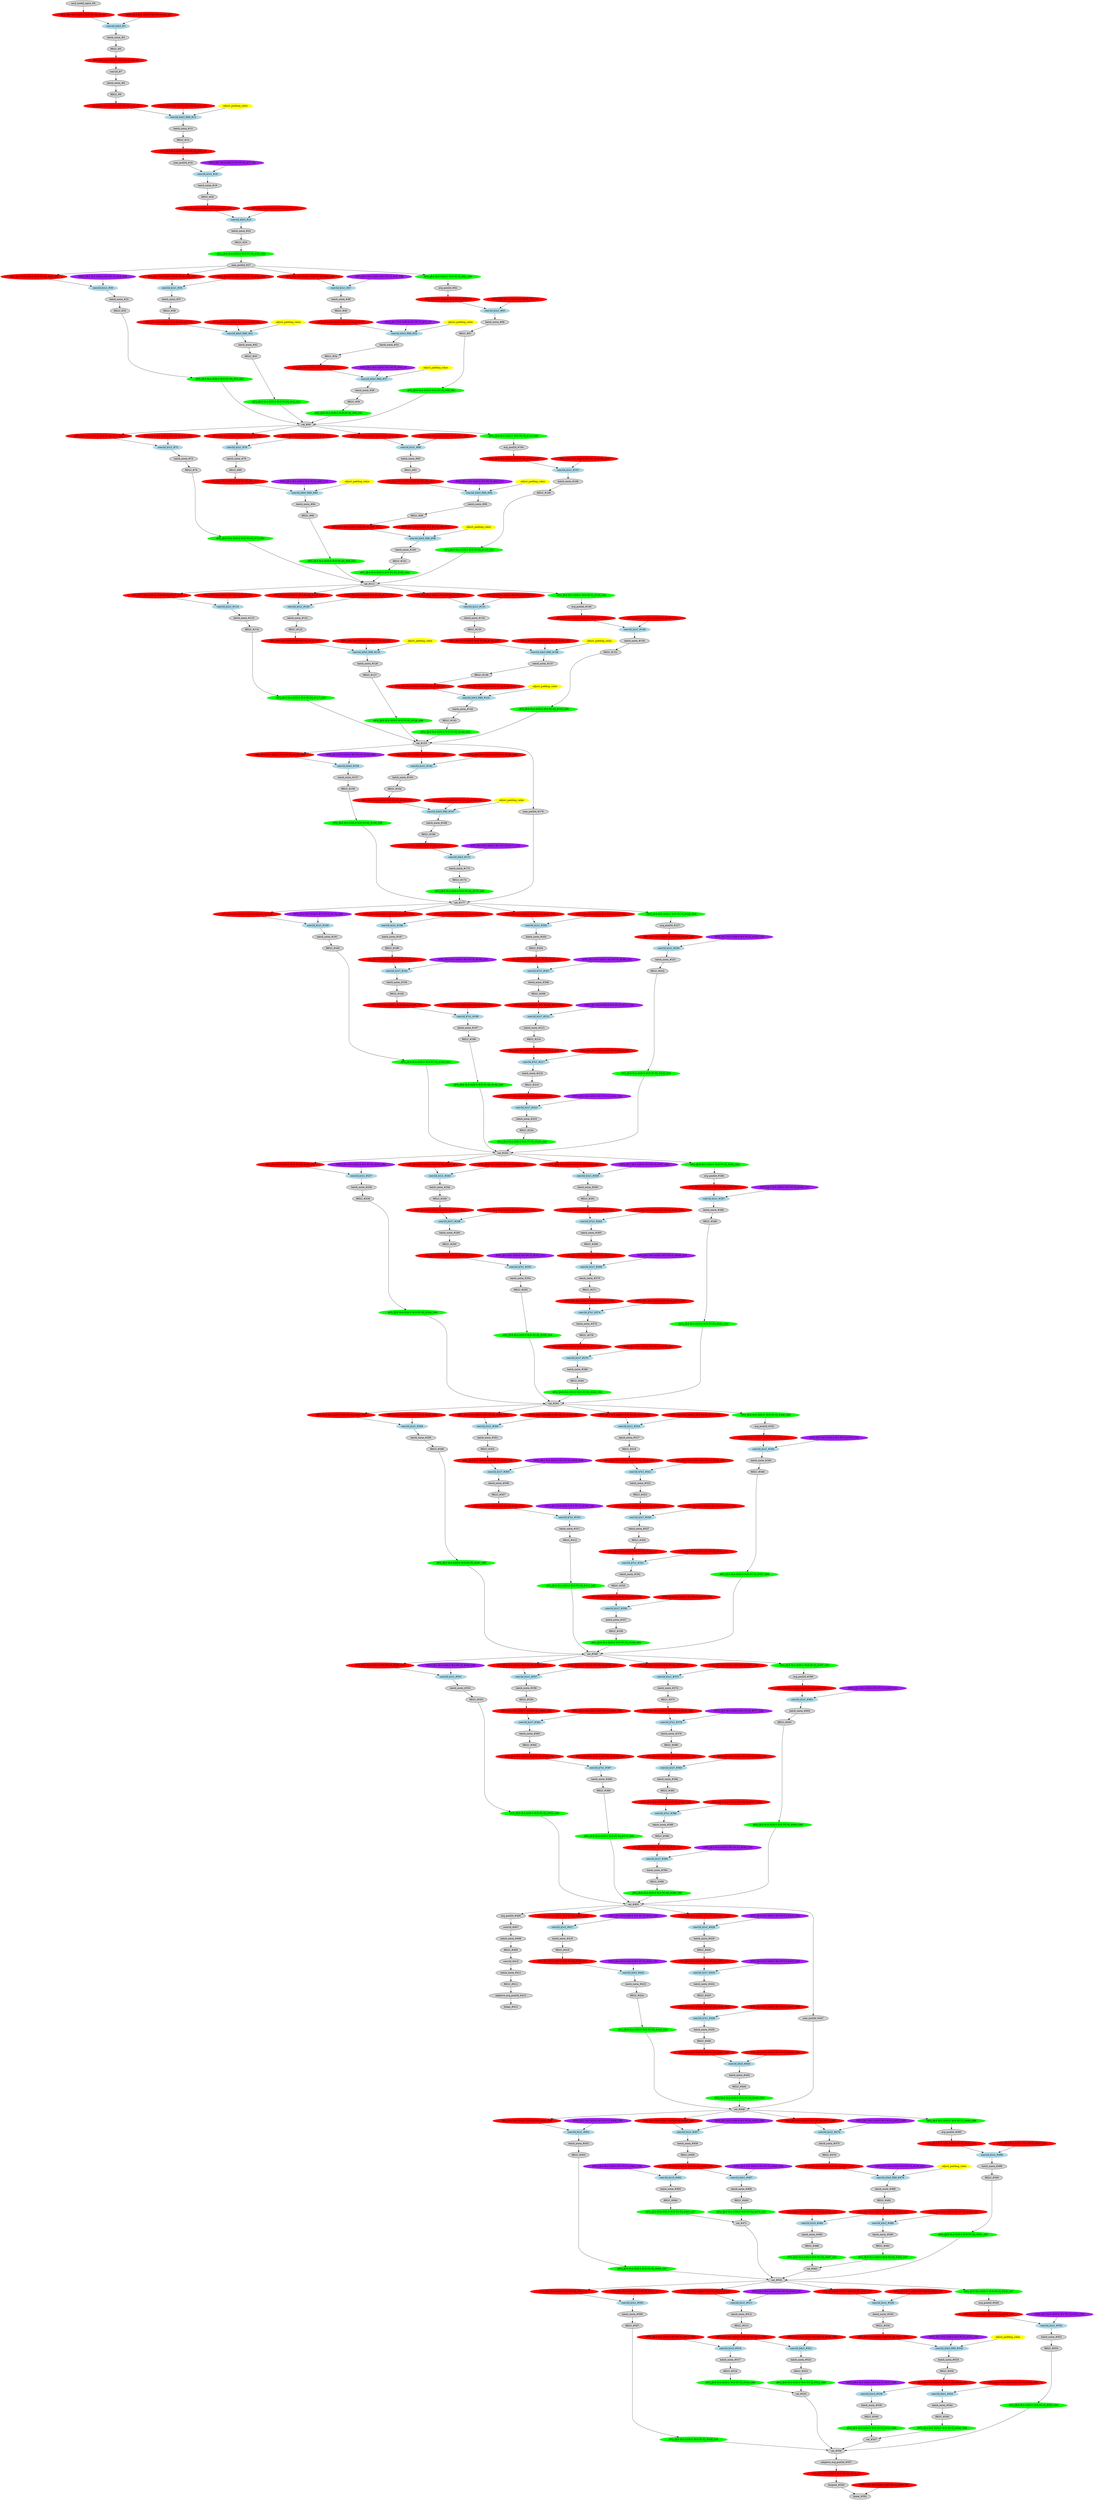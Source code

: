strict digraph  {
"0 /nncf_model_input" [id=0, label="nncf_model_input_#0", scope="", style=filled, type=nncf_model_input];
"1 SymmetricQuantizer/symmetric_quantize" [color=red, id=1, label="AFQ_[B:4 M:S SGN:S W:N PC:N]_#1_G1", scope=SymmetricQuantizer, style=filled, type=symmetric_quantize];
"2 Inception3/BasicConv2d[Conv2d_1a_3x3]/NNCFConv2d[conv]/ModuleDict[pre_ops]/UpdateWeight[0]/SymmetricQuantizer[op]/symmetric_quantize" [color=red, id=2, label="WFQ_[B:4 M:S SGN:S W:Y PC:Y]_#2_G1", scope="Inception3/BasicConv2d[Conv2d_1a_3x3]/NNCFConv2d[conv]/ModuleDict[pre_ops]/UpdateWeight[0]/SymmetricQuantizer[op]", style=filled, type=symmetric_quantize];
"3 Inception3/BasicConv2d[Conv2d_1a_3x3]/NNCFConv2d[conv]/conv2d" [color=lightblue, id=3, label="conv2d_k3x3_#3", scope="Inception3/BasicConv2d[Conv2d_1a_3x3]/NNCFConv2d[conv]", style=filled, type=conv2d];
"4 Inception3/BasicConv2d[Conv2d_1a_3x3]/BatchNorm2d[bn]/batch_norm" [id=4, label="batch_norm_#4", scope="Inception3/BasicConv2d[Conv2d_1a_3x3]/BatchNorm2d[bn]", style=filled, type=batch_norm];
"5 Inception3/BasicConv2d[Conv2d_1a_3x3]/RELU" [id=5, label="RELU_#5", scope="Inception3/BasicConv2d[Conv2d_1a_3x3]", style=filled, type=RELU];
"6 Inception3/BasicConv2d[Conv2d_1a_3x3]/SymmetricQuantizer/symmetric_quantize" [color=red, id=6, label="AFQ_[B:4 M:S SGN:U W:N PC:N]_#6_G2", scope="Inception3/BasicConv2d[Conv2d_1a_3x3]/SymmetricQuantizer", style=filled, type=symmetric_quantize];
"7 Inception3/BasicConv2d[Conv2d_2a_3x3]/Conv2d[conv]/conv2d" [id=7, label="conv2d_#7", scope="Inception3/BasicConv2d[Conv2d_2a_3x3]/Conv2d[conv]", style=filled, type=conv2d];
"8 Inception3/BasicConv2d[Conv2d_2a_3x3]/BatchNorm2d[bn]/batch_norm" [id=8, label="batch_norm_#8", scope="Inception3/BasicConv2d[Conv2d_2a_3x3]/BatchNorm2d[bn]", style=filled, type=batch_norm];
"9 Inception3/BasicConv2d[Conv2d_2a_3x3]/RELU" [id=9, label="RELU_#9", scope="Inception3/BasicConv2d[Conv2d_2a_3x3]", style=filled, type=RELU];
"10 Inception3/BasicConv2d[Conv2d_2a_3x3]/SymmetricQuantizer/symmetric_quantize" [color=red, id=10, label="AFQ_[B:4 M:S SGN:U W:N PC:N]_#10_G3", scope="Inception3/BasicConv2d[Conv2d_2a_3x3]/SymmetricQuantizer", style=filled, type=symmetric_quantize];
"11 Inception3/BasicConv2d[Conv2d_2b_3x3]/NNCFConv2d[conv]/ModuleDict[pre_ops]/UpdateWeight[1]/SymmetricQuantizer[op]/symmetric_quantize" [color=red, id=11, label="WFQ_[B:4 M:S SGN:S W:Y PC:Y]_#11_G3", scope="Inception3/BasicConv2d[Conv2d_2b_3x3]/NNCFConv2d[conv]/ModuleDict[pre_ops]/UpdateWeight[1]/SymmetricQuantizer[op]", style=filled, type=symmetric_quantize];
"12 Inception3/BasicConv2d[Conv2d_2b_3x3]/NNCFConv2d[conv]/conv2d" [color=lightblue, id=12, label="conv2d_k3x3_PAD_#12", scope="Inception3/BasicConv2d[Conv2d_2b_3x3]/NNCFConv2d[conv]", style=filled, type=conv2d];
"13 Inception3/BasicConv2d[Conv2d_2b_3x3]/BatchNorm2d[bn]/batch_norm" [id=13, label="batch_norm_#13", scope="Inception3/BasicConv2d[Conv2d_2b_3x3]/BatchNorm2d[bn]", style=filled, type=batch_norm];
"14 Inception3/BasicConv2d[Conv2d_2b_3x3]/RELU" [id=14, label="RELU_#14", scope="Inception3/BasicConv2d[Conv2d_2b_3x3]", style=filled, type=RELU];
"15 Inception3/BasicConv2d[Conv2d_2b_3x3]/SymmetricQuantizer/symmetric_quantize" [color=red, id=15, label="AFQ_[B:4 M:S SGN:U W:N PC:N]_#15_G4", scope="Inception3/BasicConv2d[Conv2d_2b_3x3]/SymmetricQuantizer", style=filled, type=symmetric_quantize];
"16 Inception3/MaxPool2d[maxpool1]/max_pool2d" [id=16, label="max_pool2d_#16", scope="Inception3/MaxPool2d[maxpool1]", style=filled, type=max_pool2d];
"17 Inception3/BasicConv2d[Conv2d_3b_1x1]/NNCFConv2d[conv]/ModuleDict[pre_ops]/UpdateWeight[0]/SymmetricQuantizer[op]/symmetric_quantize" [color=purple, id=17, label="WFQ_[B:2 M:S SGN:S W:Y PC:Y]_#17_G4", scope="Inception3/BasicConv2d[Conv2d_3b_1x1]/NNCFConv2d[conv]/ModuleDict[pre_ops]/UpdateWeight[0]/SymmetricQuantizer[op]", style=filled, type=symmetric_quantize];
"18 Inception3/BasicConv2d[Conv2d_3b_1x1]/NNCFConv2d[conv]/conv2d" [color=lightblue, id=18, label="conv2d_k1x1_#18", scope="Inception3/BasicConv2d[Conv2d_3b_1x1]/NNCFConv2d[conv]", style=filled, type=conv2d];
"19 Inception3/BasicConv2d[Conv2d_3b_1x1]/BatchNorm2d[bn]/batch_norm" [id=19, label="batch_norm_#19", scope="Inception3/BasicConv2d[Conv2d_3b_1x1]/BatchNorm2d[bn]", style=filled, type=batch_norm];
"20 Inception3/BasicConv2d[Conv2d_3b_1x1]/RELU" [id=20, label="RELU_#20", scope="Inception3/BasicConv2d[Conv2d_3b_1x1]", style=filled, type=RELU];
"21 Inception3/BasicConv2d[Conv2d_3b_1x1]/SymmetricQuantizer/symmetric_quantize" [color=red, id=21, label="AFQ_[B:4 M:S SGN:U W:N PC:N]_#21_G5", scope="Inception3/BasicConv2d[Conv2d_3b_1x1]/SymmetricQuantizer", style=filled, type=symmetric_quantize];
"22 Inception3/BasicConv2d[Conv2d_4a_3x3]/NNCFConv2d[conv]/ModuleDict[pre_ops]/UpdateWeight[0]/SymmetricQuantizer[op]/symmetric_quantize" [color=red, id=22, label="WFQ_[B:4 M:S SGN:S W:Y PC:Y]_#22_G5", scope="Inception3/BasicConv2d[Conv2d_4a_3x3]/NNCFConv2d[conv]/ModuleDict[pre_ops]/UpdateWeight[0]/SymmetricQuantizer[op]", style=filled, type=symmetric_quantize];
"23 Inception3/BasicConv2d[Conv2d_4a_3x3]/NNCFConv2d[conv]/conv2d" [color=lightblue, id=23, label="conv2d_k3x3_#23", scope="Inception3/BasicConv2d[Conv2d_4a_3x3]/NNCFConv2d[conv]", style=filled, type=conv2d];
"24 Inception3/BasicConv2d[Conv2d_4a_3x3]/BatchNorm2d[bn]/batch_norm" [id=24, label="batch_norm_#24", scope="Inception3/BasicConv2d[Conv2d_4a_3x3]/BatchNorm2d[bn]", style=filled, type=batch_norm];
"25 Inception3/BasicConv2d[Conv2d_4a_3x3]/RELU" [id=25, label="RELU_#25", scope="Inception3/BasicConv2d[Conv2d_4a_3x3]", style=filled, type=RELU];
"26 Inception3/BasicConv2d[Conv2d_4a_3x3]/AsymmetricQuantizer/asymmetric_quantize" [color=green, id=26, label="AFQ_[B:8 M:A SGN:S W:N PC:N]_#26_G56", scope="Inception3/BasicConv2d[Conv2d_4a_3x3]/AsymmetricQuantizer", style=filled, type=asymmetric_quantize];
"27 Inception3/MaxPool2d[maxpool2]/max_pool2d" [id=27, label="max_pool2d_#27", scope="Inception3/MaxPool2d[maxpool2]", style=filled, type=max_pool2d];
"28 Inception3/InceptionA[Mixed_5b]/BasicConv2d[branch1x1]/NNCFConv2d[conv]/ModuleDict[pre_ops]/UpdateWeight[0]/SymmetricQuantizer[op]/symmetric_quantize" [color=purple, id=28, label="WFQ_[B:2 M:S SGN:S W:Y PC:Y]_#28_G56", scope="Inception3/InceptionA[Mixed_5b]/BasicConv2d[branch1x1]/NNCFConv2d[conv]/ModuleDict[pre_ops]/UpdateWeight[0]/SymmetricQuantizer[op]", style=filled, type=symmetric_quantize];
"29 Inception3/InceptionA[Mixed_5b]/BasicConv2d[branch1x1]/NNCFConv2d[conv]/SymmetricQuantizer/symmetric_quantize" [color=red, id=29, label="AFQ_[B:4 M:S SGN:U W:N PC:N]_#29_G56", scope="Inception3/InceptionA[Mixed_5b]/BasicConv2d[branch1x1]/NNCFConv2d[conv]/SymmetricQuantizer", style=filled, type=symmetric_quantize];
"30 Inception3/InceptionA[Mixed_5b]/BasicConv2d[branch1x1]/NNCFConv2d[conv]/conv2d" [color=lightblue, id=30, label="conv2d_k1x1_#30", scope="Inception3/InceptionA[Mixed_5b]/BasicConv2d[branch1x1]/NNCFConv2d[conv]", style=filled, type=conv2d];
"31 Inception3/InceptionA[Mixed_5b]/BasicConv2d[branch1x1]/BatchNorm2d[bn]/batch_norm" [id=31, label="batch_norm_#31", scope="Inception3/InceptionA[Mixed_5b]/BasicConv2d[branch1x1]/BatchNorm2d[bn]", style=filled, type=batch_norm];
"32 Inception3/InceptionA[Mixed_5b]/BasicConv2d[branch1x1]/RELU" [id=32, label="RELU_#32", scope="Inception3/InceptionA[Mixed_5b]/BasicConv2d[branch1x1]", style=filled, type=RELU];
"33 Inception3/InceptionA[Mixed_5b]/BasicConv2d[branch1x1]/AsymmetricQuantizer/asymmetric_quantize" [color=green, id=33, label="AFQ_[B:8 M:A SGN:S W:N PC:N]_#33_G61", scope="Inception3/InceptionA[Mixed_5b]/BasicConv2d[branch1x1]/AsymmetricQuantizer", style=filled, type=asymmetric_quantize];
"34 Inception3/InceptionA[Mixed_5b]/BasicConv2d[branch5x5_1]/NNCFConv2d[conv]/ModuleDict[pre_ops]/UpdateWeight[0]/SymmetricQuantizer[op]/symmetric_quantize" [color=red, id=34, label="WFQ_[B:4 M:S SGN:S W:Y PC:Y]_#34_G56", scope="Inception3/InceptionA[Mixed_5b]/BasicConv2d[branch5x5_1]/NNCFConv2d[conv]/ModuleDict[pre_ops]/UpdateWeight[0]/SymmetricQuantizer[op]", style=filled, type=symmetric_quantize];
"35 Inception3/InceptionA[Mixed_5b]/BasicConv2d[branch5x5_1]/NNCFConv2d[conv]/SymmetricQuantizer/symmetric_quantize" [color=red, id=35, label="AFQ_[B:4 M:S SGN:U W:N PC:N]_#35_G56", scope="Inception3/InceptionA[Mixed_5b]/BasicConv2d[branch5x5_1]/NNCFConv2d[conv]/SymmetricQuantizer", style=filled, type=symmetric_quantize];
"36 Inception3/InceptionA[Mixed_5b]/BasicConv2d[branch5x5_1]/NNCFConv2d[conv]/conv2d" [color=lightblue, id=36, label="conv2d_k1x1_#36", scope="Inception3/InceptionA[Mixed_5b]/BasicConv2d[branch5x5_1]/NNCFConv2d[conv]", style=filled, type=conv2d];
"37 Inception3/InceptionA[Mixed_5b]/BasicConv2d[branch5x5_1]/BatchNorm2d[bn]/batch_norm" [id=37, label="batch_norm_#37", scope="Inception3/InceptionA[Mixed_5b]/BasicConv2d[branch5x5_1]/BatchNorm2d[bn]", style=filled, type=batch_norm];
"38 Inception3/InceptionA[Mixed_5b]/BasicConv2d[branch5x5_1]/RELU" [id=38, label="RELU_#38", scope="Inception3/InceptionA[Mixed_5b]/BasicConv2d[branch5x5_1]", style=filled, type=RELU];
"39 Inception3/InceptionA[Mixed_5b]/BasicConv2d[branch5x5_1]/SymmetricQuantizer/symmetric_quantize" [color=red, id=39, label="AFQ_[B:4 M:S SGN:U W:N PC:N]_#39_G9", scope="Inception3/InceptionA[Mixed_5b]/BasicConv2d[branch5x5_1]/SymmetricQuantizer", style=filled, type=symmetric_quantize];
"40 Inception3/InceptionA[Mixed_5b]/BasicConv2d[branch5x5_2]/NNCFConv2d[conv]/ModuleDict[pre_ops]/UpdateWeight[1]/SymmetricQuantizer[op]/symmetric_quantize" [color=red, id=40, label="WFQ_[B:4 M:S SGN:S W:Y PC:Y]_#40_G9", scope="Inception3/InceptionA[Mixed_5b]/BasicConv2d[branch5x5_2]/NNCFConv2d[conv]/ModuleDict[pre_ops]/UpdateWeight[1]/SymmetricQuantizer[op]", style=filled, type=symmetric_quantize];
"41 Inception3/InceptionA[Mixed_5b]/BasicConv2d[branch5x5_2]/NNCFConv2d[conv]/conv2d" [color=lightblue, id=41, label="conv2d_k5x5_PAD_#41", scope="Inception3/InceptionA[Mixed_5b]/BasicConv2d[branch5x5_2]/NNCFConv2d[conv]", style=filled, type=conv2d];
"42 Inception3/InceptionA[Mixed_5b]/BasicConv2d[branch5x5_2]/BatchNorm2d[bn]/batch_norm" [id=42, label="batch_norm_#42", scope="Inception3/InceptionA[Mixed_5b]/BasicConv2d[branch5x5_2]/BatchNorm2d[bn]", style=filled, type=batch_norm];
"43 Inception3/InceptionA[Mixed_5b]/BasicConv2d[branch5x5_2]/RELU" [id=43, label="RELU_#43", scope="Inception3/InceptionA[Mixed_5b]/BasicConv2d[branch5x5_2]", style=filled, type=RELU];
"44 Inception3/InceptionA[Mixed_5b]/BasicConv2d[branch5x5_2]/AsymmetricQuantizer/asymmetric_quantize" [color=green, id=44, label="AFQ_[B:8 M:A SGN:S W:N PC:N]_#44_G61", scope="Inception3/InceptionA[Mixed_5b]/BasicConv2d[branch5x5_2]/AsymmetricQuantizer", style=filled, type=asymmetric_quantize];
"45 Inception3/InceptionA[Mixed_5b]/BasicConv2d[branch3x3dbl_1]/NNCFConv2d[conv]/ModuleDict[pre_ops]/UpdateWeight[0]/SymmetricQuantizer[op]/symmetric_quantize" [color=purple, id=45, label="WFQ_[B:2 M:S SGN:S W:Y PC:Y]_#45_G56", scope="Inception3/InceptionA[Mixed_5b]/BasicConv2d[branch3x3dbl_1]/NNCFConv2d[conv]/ModuleDict[pre_ops]/UpdateWeight[0]/SymmetricQuantizer[op]", style=filled, type=symmetric_quantize];
"46 Inception3/InceptionA[Mixed_5b]/BasicConv2d[branch3x3dbl_1]/NNCFConv2d[conv]/SymmetricQuantizer/symmetric_quantize" [color=red, id=46, label="AFQ_[B:4 M:S SGN:U W:N PC:N]_#46_G56", scope="Inception3/InceptionA[Mixed_5b]/BasicConv2d[branch3x3dbl_1]/NNCFConv2d[conv]/SymmetricQuantizer", style=filled, type=symmetric_quantize];
"47 Inception3/InceptionA[Mixed_5b]/BasicConv2d[branch3x3dbl_1]/NNCFConv2d[conv]/conv2d" [color=lightblue, id=47, label="conv2d_k1x1_#47", scope="Inception3/InceptionA[Mixed_5b]/BasicConv2d[branch3x3dbl_1]/NNCFConv2d[conv]", style=filled, type=conv2d];
"48 Inception3/InceptionA[Mixed_5b]/BasicConv2d[branch3x3dbl_1]/BatchNorm2d[bn]/batch_norm" [id=48, label="batch_norm_#48", scope="Inception3/InceptionA[Mixed_5b]/BasicConv2d[branch3x3dbl_1]/BatchNorm2d[bn]", style=filled, type=batch_norm];
"49 Inception3/InceptionA[Mixed_5b]/BasicConv2d[branch3x3dbl_1]/RELU" [id=49, label="RELU_#49", scope="Inception3/InceptionA[Mixed_5b]/BasicConv2d[branch3x3dbl_1]", style=filled, type=RELU];
"50 Inception3/InceptionA[Mixed_5b]/BasicConv2d[branch3x3dbl_1]/SymmetricQuantizer/symmetric_quantize" [color=red, id=50, label="AFQ_[B:4 M:S SGN:U W:N PC:N]_#50_G7", scope="Inception3/InceptionA[Mixed_5b]/BasicConv2d[branch3x3dbl_1]/SymmetricQuantizer", style=filled, type=symmetric_quantize];
"51 Inception3/InceptionA[Mixed_5b]/BasicConv2d[branch3x3dbl_2]/NNCFConv2d[conv]/ModuleDict[pre_ops]/UpdateWeight[1]/SymmetricQuantizer[op]/symmetric_quantize" [color=purple, id=51, label="WFQ_[B:2 M:S SGN:S W:Y PC:Y]_#51_G7", scope="Inception3/InceptionA[Mixed_5b]/BasicConv2d[branch3x3dbl_2]/NNCFConv2d[conv]/ModuleDict[pre_ops]/UpdateWeight[1]/SymmetricQuantizer[op]", style=filled, type=symmetric_quantize];
"52 Inception3/InceptionA[Mixed_5b]/BasicConv2d[branch3x3dbl_2]/NNCFConv2d[conv]/conv2d" [color=lightblue, id=52, label="conv2d_k3x3_PAD_#52", scope="Inception3/InceptionA[Mixed_5b]/BasicConv2d[branch3x3dbl_2]/NNCFConv2d[conv]", style=filled, type=conv2d];
"53 Inception3/InceptionA[Mixed_5b]/BasicConv2d[branch3x3dbl_2]/BatchNorm2d[bn]/batch_norm" [id=53, label="batch_norm_#53", scope="Inception3/InceptionA[Mixed_5b]/BasicConv2d[branch3x3dbl_2]/BatchNorm2d[bn]", style=filled, type=batch_norm];
"54 Inception3/InceptionA[Mixed_5b]/BasicConv2d[branch3x3dbl_2]/RELU" [id=54, label="RELU_#54", scope="Inception3/InceptionA[Mixed_5b]/BasicConv2d[branch3x3dbl_2]", style=filled, type=RELU];
"55 Inception3/InceptionA[Mixed_5b]/BasicConv2d[branch3x3dbl_2]/SymmetricQuantizer/symmetric_quantize" [color=red, id=55, label="AFQ_[B:4 M:S SGN:U W:N PC:N]_#55_G8", scope="Inception3/InceptionA[Mixed_5b]/BasicConv2d[branch3x3dbl_2]/SymmetricQuantizer", style=filled, type=symmetric_quantize];
"56 Inception3/InceptionA[Mixed_5b]/BasicConv2d[branch3x3dbl_3]/NNCFConv2d[conv]/ModuleDict[pre_ops]/UpdateWeight[1]/SymmetricQuantizer[op]/symmetric_quantize" [color=purple, id=56, label="WFQ_[B:2 M:S SGN:S W:Y PC:Y]_#56_G8", scope="Inception3/InceptionA[Mixed_5b]/BasicConv2d[branch3x3dbl_3]/NNCFConv2d[conv]/ModuleDict[pre_ops]/UpdateWeight[1]/SymmetricQuantizer[op]", style=filled, type=symmetric_quantize];
"57 Inception3/InceptionA[Mixed_5b]/BasicConv2d[branch3x3dbl_3]/NNCFConv2d[conv]/conv2d" [color=lightblue, id=57, label="conv2d_k3x3_PAD_#57", scope="Inception3/InceptionA[Mixed_5b]/BasicConv2d[branch3x3dbl_3]/NNCFConv2d[conv]", style=filled, type=conv2d];
"58 Inception3/InceptionA[Mixed_5b]/BasicConv2d[branch3x3dbl_3]/BatchNorm2d[bn]/batch_norm" [id=58, label="batch_norm_#58", scope="Inception3/InceptionA[Mixed_5b]/BasicConv2d[branch3x3dbl_3]/BatchNorm2d[bn]", style=filled, type=batch_norm];
"59 Inception3/InceptionA[Mixed_5b]/BasicConv2d[branch3x3dbl_3]/RELU" [id=59, label="RELU_#59", scope="Inception3/InceptionA[Mixed_5b]/BasicConv2d[branch3x3dbl_3]", style=filled, type=RELU];
"60 Inception3/InceptionA[Mixed_5b]/BasicConv2d[branch3x3dbl_3]/AsymmetricQuantizer/asymmetric_quantize" [color=green, id=60, label="AFQ_[B:8 M:A SGN:S W:N PC:N]_#60_G61", scope="Inception3/InceptionA[Mixed_5b]/BasicConv2d[branch3x3dbl_3]/AsymmetricQuantizer", style=filled, type=asymmetric_quantize];
"61 Inception3/InceptionA[Mixed_5b]/SymmetricQuantizer/symmetric_quantize" [color=green, id=61, label="AFQ_[B:8 M:S SGN:U W:N PC:Y]_#61_G56", scope="Inception3/InceptionA[Mixed_5b]/SymmetricQuantizer", style=filled, type=symmetric_quantize];
"62 Inception3/InceptionA[Mixed_5b]/avg_pool2d" [id=62, label="avg_pool2d_#62", scope="Inception3/InceptionA[Mixed_5b]", style=filled, type=avg_pool2d];
"63 Inception3/InceptionA[Mixed_5b]/SymmetricQuantizer/symmetric_quantize" [color=red, id=63, label="AFQ_[B:4 M:S SGN:U W:N PC:N]_#63_G6", scope="Inception3/InceptionA[Mixed_5b]/SymmetricQuantizer", style=filled, type=symmetric_quantize];
"64 Inception3/InceptionA[Mixed_5b]/BasicConv2d[branch_pool]/NNCFConv2d[conv]/ModuleDict[pre_ops]/UpdateWeight[0]/SymmetricQuantizer[op]/symmetric_quantize" [color=red, id=64, label="WFQ_[B:4 M:S SGN:S W:Y PC:Y]_#64_G6", scope="Inception3/InceptionA[Mixed_5b]/BasicConv2d[branch_pool]/NNCFConv2d[conv]/ModuleDict[pre_ops]/UpdateWeight[0]/SymmetricQuantizer[op]", style=filled, type=symmetric_quantize];
"65 Inception3/InceptionA[Mixed_5b]/BasicConv2d[branch_pool]/NNCFConv2d[conv]/conv2d" [color=lightblue, id=65, label="conv2d_k1x1_#65", scope="Inception3/InceptionA[Mixed_5b]/BasicConv2d[branch_pool]/NNCFConv2d[conv]", style=filled, type=conv2d];
"66 Inception3/InceptionA[Mixed_5b]/BasicConv2d[branch_pool]/BatchNorm2d[bn]/batch_norm" [id=66, label="batch_norm_#66", scope="Inception3/InceptionA[Mixed_5b]/BasicConv2d[branch_pool]/BatchNorm2d[bn]", style=filled, type=batch_norm];
"67 Inception3/InceptionA[Mixed_5b]/BasicConv2d[branch_pool]/RELU" [id=67, label="RELU_#67", scope="Inception3/InceptionA[Mixed_5b]/BasicConv2d[branch_pool]", style=filled, type=RELU];
"68 Inception3/InceptionA[Mixed_5b]/BasicConv2d[branch_pool]/AsymmetricQuantizer/asymmetric_quantize" [color=green, id=68, label="AFQ_[B:8 M:A SGN:S W:N PC:N]_#68_G61", scope="Inception3/InceptionA[Mixed_5b]/BasicConv2d[branch_pool]/AsymmetricQuantizer", style=filled, type=asymmetric_quantize];
"69 Inception3/InceptionA[Mixed_5b]/cat" [id=69, label="cat_#69", scope="Inception3/InceptionA[Mixed_5b]", style=filled, type=cat];
"70 Inception3/InceptionA[Mixed_5c]/BasicConv2d[branch1x1]/NNCFConv2d[conv]/ModuleDict[pre_ops]/UpdateWeight[0]/SymmetricQuantizer[op]/symmetric_quantize" [color=red, id=70, label="WFQ_[B:4 M:S SGN:S W:Y PC:Y]_#70_G61", scope="Inception3/InceptionA[Mixed_5c]/BasicConv2d[branch1x1]/NNCFConv2d[conv]/ModuleDict[pre_ops]/UpdateWeight[0]/SymmetricQuantizer[op]", style=filled, type=symmetric_quantize];
"71 Inception3/InceptionA[Mixed_5c]/BasicConv2d[branch1x1]/NNCFConv2d[conv]/SymmetricQuantizer/symmetric_quantize" [color=red, id=71, label="AFQ_[B:4 M:S SGN:U W:N PC:N]_#71_G61", scope="Inception3/InceptionA[Mixed_5c]/BasicConv2d[branch1x1]/NNCFConv2d[conv]/SymmetricQuantizer", style=filled, type=symmetric_quantize];
"72 Inception3/InceptionA[Mixed_5c]/BasicConv2d[branch1x1]/NNCFConv2d[conv]/conv2d" [color=lightblue, id=72, label="conv2d_k1x1_#72", scope="Inception3/InceptionA[Mixed_5c]/BasicConv2d[branch1x1]/NNCFConv2d[conv]", style=filled, type=conv2d];
"73 Inception3/InceptionA[Mixed_5c]/BasicConv2d[branch1x1]/BatchNorm2d[bn]/batch_norm" [id=73, label="batch_norm_#73", scope="Inception3/InceptionA[Mixed_5c]/BasicConv2d[branch1x1]/BatchNorm2d[bn]", style=filled, type=batch_norm];
"74 Inception3/InceptionA[Mixed_5c]/BasicConv2d[branch1x1]/RELU" [id=74, label="RELU_#74", scope="Inception3/InceptionA[Mixed_5c]/BasicConv2d[branch1x1]", style=filled, type=RELU];
"75 Inception3/InceptionA[Mixed_5c]/BasicConv2d[branch1x1]/AsymmetricQuantizer/asymmetric_quantize" [color=green, id=75, label="AFQ_[B:8 M:A SGN:S W:N PC:N]_#75_G62", scope="Inception3/InceptionA[Mixed_5c]/BasicConv2d[branch1x1]/AsymmetricQuantizer", style=filled, type=asymmetric_quantize];
"76 Inception3/InceptionA[Mixed_5c]/BasicConv2d[branch5x5_1]/NNCFConv2d[conv]/ModuleDict[pre_ops]/UpdateWeight[0]/SymmetricQuantizer[op]/symmetric_quantize" [color=red, id=76, label="WFQ_[B:4 M:S SGN:S W:Y PC:Y]_#76_G61", scope="Inception3/InceptionA[Mixed_5c]/BasicConv2d[branch5x5_1]/NNCFConv2d[conv]/ModuleDict[pre_ops]/UpdateWeight[0]/SymmetricQuantizer[op]", style=filled, type=symmetric_quantize];
"77 Inception3/InceptionA[Mixed_5c]/BasicConv2d[branch5x5_1]/NNCFConv2d[conv]/SymmetricQuantizer/symmetric_quantize" [color=red, id=77, label="AFQ_[B:4 M:S SGN:U W:N PC:N]_#77_G61", scope="Inception3/InceptionA[Mixed_5c]/BasicConv2d[branch5x5_1]/NNCFConv2d[conv]/SymmetricQuantizer", style=filled, type=symmetric_quantize];
"78 Inception3/InceptionA[Mixed_5c]/BasicConv2d[branch5x5_1]/NNCFConv2d[conv]/conv2d" [color=lightblue, id=78, label="conv2d_k1x1_#78", scope="Inception3/InceptionA[Mixed_5c]/BasicConv2d[branch5x5_1]/NNCFConv2d[conv]", style=filled, type=conv2d];
"79 Inception3/InceptionA[Mixed_5c]/BasicConv2d[branch5x5_1]/BatchNorm2d[bn]/batch_norm" [id=79, label="batch_norm_#79", scope="Inception3/InceptionA[Mixed_5c]/BasicConv2d[branch5x5_1]/BatchNorm2d[bn]", style=filled, type=batch_norm];
"80 Inception3/InceptionA[Mixed_5c]/BasicConv2d[branch5x5_1]/RELU" [id=80, label="RELU_#80", scope="Inception3/InceptionA[Mixed_5c]/BasicConv2d[branch5x5_1]", style=filled, type=RELU];
"81 Inception3/InceptionA[Mixed_5c]/BasicConv2d[branch5x5_1]/SymmetricQuantizer/symmetric_quantize" [color=red, id=81, label="AFQ_[B:4 M:S SGN:U W:N PC:N]_#81_G13", scope="Inception3/InceptionA[Mixed_5c]/BasicConv2d[branch5x5_1]/SymmetricQuantizer", style=filled, type=symmetric_quantize];
"82 Inception3/InceptionA[Mixed_5c]/BasicConv2d[branch5x5_2]/NNCFConv2d[conv]/ModuleDict[pre_ops]/UpdateWeight[1]/SymmetricQuantizer[op]/symmetric_quantize" [color=purple, id=82, label="WFQ_[B:2 M:S SGN:S W:Y PC:Y]_#82_G13", scope="Inception3/InceptionA[Mixed_5c]/BasicConv2d[branch5x5_2]/NNCFConv2d[conv]/ModuleDict[pre_ops]/UpdateWeight[1]/SymmetricQuantizer[op]", style=filled, type=symmetric_quantize];
"83 Inception3/InceptionA[Mixed_5c]/BasicConv2d[branch5x5_2]/NNCFConv2d[conv]/conv2d" [color=lightblue, id=83, label="conv2d_k5x5_PAD_#83", scope="Inception3/InceptionA[Mixed_5c]/BasicConv2d[branch5x5_2]/NNCFConv2d[conv]", style=filled, type=conv2d];
"84 Inception3/InceptionA[Mixed_5c]/BasicConv2d[branch5x5_2]/BatchNorm2d[bn]/batch_norm" [id=84, label="batch_norm_#84", scope="Inception3/InceptionA[Mixed_5c]/BasicConv2d[branch5x5_2]/BatchNorm2d[bn]", style=filled, type=batch_norm];
"85 Inception3/InceptionA[Mixed_5c]/BasicConv2d[branch5x5_2]/RELU" [id=85, label="RELU_#85", scope="Inception3/InceptionA[Mixed_5c]/BasicConv2d[branch5x5_2]", style=filled, type=RELU];
"86 Inception3/InceptionA[Mixed_5c]/BasicConv2d[branch5x5_2]/AsymmetricQuantizer/asymmetric_quantize" [color=green, id=86, label="AFQ_[B:8 M:A SGN:S W:N PC:N]_#86_G62", scope="Inception3/InceptionA[Mixed_5c]/BasicConv2d[branch5x5_2]/AsymmetricQuantizer", style=filled, type=asymmetric_quantize];
"87 Inception3/InceptionA[Mixed_5c]/BasicConv2d[branch3x3dbl_1]/NNCFConv2d[conv]/ModuleDict[pre_ops]/UpdateWeight[0]/SymmetricQuantizer[op]/symmetric_quantize" [color=red, id=87, label="WFQ_[B:4 M:S SGN:S W:Y PC:Y]_#87_G61", scope="Inception3/InceptionA[Mixed_5c]/BasicConv2d[branch3x3dbl_1]/NNCFConv2d[conv]/ModuleDict[pre_ops]/UpdateWeight[0]/SymmetricQuantizer[op]", style=filled, type=symmetric_quantize];
"88 Inception3/InceptionA[Mixed_5c]/BasicConv2d[branch3x3dbl_1]/NNCFConv2d[conv]/SymmetricQuantizer/symmetric_quantize" [color=red, id=88, label="AFQ_[B:4 M:S SGN:U W:N PC:N]_#88_G61", scope="Inception3/InceptionA[Mixed_5c]/BasicConv2d[branch3x3dbl_1]/NNCFConv2d[conv]/SymmetricQuantizer", style=filled, type=symmetric_quantize];
"89 Inception3/InceptionA[Mixed_5c]/BasicConv2d[branch3x3dbl_1]/NNCFConv2d[conv]/conv2d" [color=lightblue, id=89, label="conv2d_k1x1_#89", scope="Inception3/InceptionA[Mixed_5c]/BasicConv2d[branch3x3dbl_1]/NNCFConv2d[conv]", style=filled, type=conv2d];
"90 Inception3/InceptionA[Mixed_5c]/BasicConv2d[branch3x3dbl_1]/BatchNorm2d[bn]/batch_norm" [id=90, label="batch_norm_#90", scope="Inception3/InceptionA[Mixed_5c]/BasicConv2d[branch3x3dbl_1]/BatchNorm2d[bn]", style=filled, type=batch_norm];
"91 Inception3/InceptionA[Mixed_5c]/BasicConv2d[branch3x3dbl_1]/RELU" [id=91, label="RELU_#91", scope="Inception3/InceptionA[Mixed_5c]/BasicConv2d[branch3x3dbl_1]", style=filled, type=RELU];
"92 Inception3/InceptionA[Mixed_5c]/BasicConv2d[branch3x3dbl_1]/SymmetricQuantizer/symmetric_quantize" [color=red, id=92, label="AFQ_[B:4 M:S SGN:U W:N PC:N]_#92_G11", scope="Inception3/InceptionA[Mixed_5c]/BasicConv2d[branch3x3dbl_1]/SymmetricQuantizer", style=filled, type=symmetric_quantize];
"93 Inception3/InceptionA[Mixed_5c]/BasicConv2d[branch3x3dbl_2]/NNCFConv2d[conv]/ModuleDict[pre_ops]/UpdateWeight[1]/SymmetricQuantizer[op]/symmetric_quantize" [color=purple, id=93, label="WFQ_[B:2 M:S SGN:S W:Y PC:Y]_#93_G11", scope="Inception3/InceptionA[Mixed_5c]/BasicConv2d[branch3x3dbl_2]/NNCFConv2d[conv]/ModuleDict[pre_ops]/UpdateWeight[1]/SymmetricQuantizer[op]", style=filled, type=symmetric_quantize];
"94 Inception3/InceptionA[Mixed_5c]/BasicConv2d[branch3x3dbl_2]/NNCFConv2d[conv]/conv2d" [color=lightblue, id=94, label="conv2d_k3x3_PAD_#94", scope="Inception3/InceptionA[Mixed_5c]/BasicConv2d[branch3x3dbl_2]/NNCFConv2d[conv]", style=filled, type=conv2d];
"95 Inception3/InceptionA[Mixed_5c]/BasicConv2d[branch3x3dbl_2]/BatchNorm2d[bn]/batch_norm" [id=95, label="batch_norm_#95", scope="Inception3/InceptionA[Mixed_5c]/BasicConv2d[branch3x3dbl_2]/BatchNorm2d[bn]", style=filled, type=batch_norm];
"96 Inception3/InceptionA[Mixed_5c]/BasicConv2d[branch3x3dbl_2]/RELU" [id=96, label="RELU_#96", scope="Inception3/InceptionA[Mixed_5c]/BasicConv2d[branch3x3dbl_2]", style=filled, type=RELU];
"97 Inception3/InceptionA[Mixed_5c]/BasicConv2d[branch3x3dbl_2]/SymmetricQuantizer/symmetric_quantize" [color=red, id=97, label="AFQ_[B:4 M:S SGN:U W:N PC:N]_#97_G12", scope="Inception3/InceptionA[Mixed_5c]/BasicConv2d[branch3x3dbl_2]/SymmetricQuantizer", style=filled, type=symmetric_quantize];
"98 Inception3/InceptionA[Mixed_5c]/BasicConv2d[branch3x3dbl_3]/NNCFConv2d[conv]/ModuleDict[pre_ops]/UpdateWeight[1]/SymmetricQuantizer[op]/symmetric_quantize" [color=red, id=98, label="WFQ_[B:4 M:S SGN:S W:Y PC:Y]_#98_G12", scope="Inception3/InceptionA[Mixed_5c]/BasicConv2d[branch3x3dbl_3]/NNCFConv2d[conv]/ModuleDict[pre_ops]/UpdateWeight[1]/SymmetricQuantizer[op]", style=filled, type=symmetric_quantize];
"99 Inception3/InceptionA[Mixed_5c]/BasicConv2d[branch3x3dbl_3]/NNCFConv2d[conv]/conv2d" [color=lightblue, id=99, label="conv2d_k3x3_PAD_#99", scope="Inception3/InceptionA[Mixed_5c]/BasicConv2d[branch3x3dbl_3]/NNCFConv2d[conv]", style=filled, type=conv2d];
"100 Inception3/InceptionA[Mixed_5c]/BasicConv2d[branch3x3dbl_3]/BatchNorm2d[bn]/batch_norm" [id=100, label="batch_norm_#100", scope="Inception3/InceptionA[Mixed_5c]/BasicConv2d[branch3x3dbl_3]/BatchNorm2d[bn]", style=filled, type=batch_norm];
"101 Inception3/InceptionA[Mixed_5c]/BasicConv2d[branch3x3dbl_3]/RELU" [id=101, label="RELU_#101", scope="Inception3/InceptionA[Mixed_5c]/BasicConv2d[branch3x3dbl_3]", style=filled, type=RELU];
"102 Inception3/InceptionA[Mixed_5c]/BasicConv2d[branch3x3dbl_3]/AsymmetricQuantizer/asymmetric_quantize" [color=green, id=102, label="AFQ_[B:8 M:A SGN:S W:N PC:N]_#102_G62", scope="Inception3/InceptionA[Mixed_5c]/BasicConv2d[branch3x3dbl_3]/AsymmetricQuantizer", style=filled, type=asymmetric_quantize];
"103 Inception3/InceptionA[Mixed_5c]/SymmetricQuantizer/symmetric_quantize" [color=green, id=103, label="AFQ_[B:8 M:S SGN:U W:N PC:Y]_#103_G61", scope="Inception3/InceptionA[Mixed_5c]/SymmetricQuantizer", style=filled, type=symmetric_quantize];
"104 Inception3/InceptionA[Mixed_5c]/avg_pool2d" [id=104, label="avg_pool2d_#104", scope="Inception3/InceptionA[Mixed_5c]", style=filled, type=avg_pool2d];
"105 Inception3/InceptionA[Mixed_5c]/SymmetricQuantizer/symmetric_quantize" [color=red, id=105, label="AFQ_[B:4 M:S SGN:U W:N PC:N]_#105_G10", scope="Inception3/InceptionA[Mixed_5c]/SymmetricQuantizer", style=filled, type=symmetric_quantize];
"106 Inception3/InceptionA[Mixed_5c]/BasicConv2d[branch_pool]/NNCFConv2d[conv]/ModuleDict[pre_ops]/UpdateWeight[0]/SymmetricQuantizer[op]/symmetric_quantize" [color=red, id=106, label="WFQ_[B:4 M:S SGN:S W:Y PC:Y]_#106_G10", scope="Inception3/InceptionA[Mixed_5c]/BasicConv2d[branch_pool]/NNCFConv2d[conv]/ModuleDict[pre_ops]/UpdateWeight[0]/SymmetricQuantizer[op]", style=filled, type=symmetric_quantize];
"107 Inception3/InceptionA[Mixed_5c]/BasicConv2d[branch_pool]/NNCFConv2d[conv]/conv2d" [color=lightblue, id=107, label="conv2d_k1x1_#107", scope="Inception3/InceptionA[Mixed_5c]/BasicConv2d[branch_pool]/NNCFConv2d[conv]", style=filled, type=conv2d];
"108 Inception3/InceptionA[Mixed_5c]/BasicConv2d[branch_pool]/BatchNorm2d[bn]/batch_norm" [id=108, label="batch_norm_#108", scope="Inception3/InceptionA[Mixed_5c]/BasicConv2d[branch_pool]/BatchNorm2d[bn]", style=filled, type=batch_norm];
"109 Inception3/InceptionA[Mixed_5c]/BasicConv2d[branch_pool]/RELU" [id=109, label="RELU_#109", scope="Inception3/InceptionA[Mixed_5c]/BasicConv2d[branch_pool]", style=filled, type=RELU];
"110 Inception3/InceptionA[Mixed_5c]/BasicConv2d[branch_pool]/AsymmetricQuantizer/asymmetric_quantize" [color=green, id=110, label="AFQ_[B:8 M:A SGN:S W:N PC:N]_#110_G62", scope="Inception3/InceptionA[Mixed_5c]/BasicConv2d[branch_pool]/AsymmetricQuantizer", style=filled, type=asymmetric_quantize];
"111 Inception3/InceptionA[Mixed_5c]/cat" [id=111, label="cat_#111", scope="Inception3/InceptionA[Mixed_5c]", style=filled, type=cat];
"112 Inception3/InceptionA[Mixed_5d]/BasicConv2d[branch1x1]/NNCFConv2d[conv]/ModuleDict[pre_ops]/UpdateWeight[0]/SymmetricQuantizer[op]/symmetric_quantize" [color=red, id=112, label="WFQ_[B:4 M:S SGN:S W:Y PC:Y]_#112_G62", scope="Inception3/InceptionA[Mixed_5d]/BasicConv2d[branch1x1]/NNCFConv2d[conv]/ModuleDict[pre_ops]/UpdateWeight[0]/SymmetricQuantizer[op]", style=filled, type=symmetric_quantize];
"113 Inception3/InceptionA[Mixed_5d]/BasicConv2d[branch1x1]/NNCFConv2d[conv]/SymmetricQuantizer/symmetric_quantize" [color=red, id=113, label="AFQ_[B:4 M:S SGN:U W:N PC:N]_#113_G62", scope="Inception3/InceptionA[Mixed_5d]/BasicConv2d[branch1x1]/NNCFConv2d[conv]/SymmetricQuantizer", style=filled, type=symmetric_quantize];
"114 Inception3/InceptionA[Mixed_5d]/BasicConv2d[branch1x1]/NNCFConv2d[conv]/conv2d" [color=lightblue, id=114, label="conv2d_k1x1_#114", scope="Inception3/InceptionA[Mixed_5d]/BasicConv2d[branch1x1]/NNCFConv2d[conv]", style=filled, type=conv2d];
"115 Inception3/InceptionA[Mixed_5d]/BasicConv2d[branch1x1]/BatchNorm2d[bn]/batch_norm" [id=115, label="batch_norm_#115", scope="Inception3/InceptionA[Mixed_5d]/BasicConv2d[branch1x1]/BatchNorm2d[bn]", style=filled, type=batch_norm];
"116 Inception3/InceptionA[Mixed_5d]/BasicConv2d[branch1x1]/RELU" [id=116, label="RELU_#116", scope="Inception3/InceptionA[Mixed_5d]/BasicConv2d[branch1x1]", style=filled, type=RELU];
"117 Inception3/InceptionA[Mixed_5d]/BasicConv2d[branch1x1]/AsymmetricQuantizer/asymmetric_quantize" [color=green, id=117, label="AFQ_[B:8 M:A SGN:S W:N PC:N]_#117_G68", scope="Inception3/InceptionA[Mixed_5d]/BasicConv2d[branch1x1]/AsymmetricQuantizer", style=filled, type=asymmetric_quantize];
"118 Inception3/InceptionA[Mixed_5d]/BasicConv2d[branch5x5_1]/NNCFConv2d[conv]/ModuleDict[pre_ops]/UpdateWeight[0]/SymmetricQuantizer[op]/symmetric_quantize" [color=red, id=118, label="WFQ_[B:4 M:S SGN:S W:Y PC:Y]_#118_G62", scope="Inception3/InceptionA[Mixed_5d]/BasicConv2d[branch5x5_1]/NNCFConv2d[conv]/ModuleDict[pre_ops]/UpdateWeight[0]/SymmetricQuantizer[op]", style=filled, type=symmetric_quantize];
"119 Inception3/InceptionA[Mixed_5d]/BasicConv2d[branch5x5_1]/NNCFConv2d[conv]/SymmetricQuantizer/symmetric_quantize" [color=red, id=119, label="AFQ_[B:4 M:S SGN:U W:N PC:N]_#119_G62", scope="Inception3/InceptionA[Mixed_5d]/BasicConv2d[branch5x5_1]/NNCFConv2d[conv]/SymmetricQuantizer", style=filled, type=symmetric_quantize];
"120 Inception3/InceptionA[Mixed_5d]/BasicConv2d[branch5x5_1]/NNCFConv2d[conv]/conv2d" [color=lightblue, id=120, label="conv2d_k1x1_#120", scope="Inception3/InceptionA[Mixed_5d]/BasicConv2d[branch5x5_1]/NNCFConv2d[conv]", style=filled, type=conv2d];
"121 Inception3/InceptionA[Mixed_5d]/BasicConv2d[branch5x5_1]/BatchNorm2d[bn]/batch_norm" [id=121, label="batch_norm_#121", scope="Inception3/InceptionA[Mixed_5d]/BasicConv2d[branch5x5_1]/BatchNorm2d[bn]", style=filled, type=batch_norm];
"122 Inception3/InceptionA[Mixed_5d]/BasicConv2d[branch5x5_1]/RELU" [id=122, label="RELU_#122", scope="Inception3/InceptionA[Mixed_5d]/BasicConv2d[branch5x5_1]", style=filled, type=RELU];
"123 Inception3/InceptionA[Mixed_5d]/BasicConv2d[branch5x5_1]/SymmetricQuantizer/symmetric_quantize" [color=red, id=123, label="AFQ_[B:4 M:S SGN:U W:N PC:N]_#123_G17", scope="Inception3/InceptionA[Mixed_5d]/BasicConv2d[branch5x5_1]/SymmetricQuantizer", style=filled, type=symmetric_quantize];
"124 Inception3/InceptionA[Mixed_5d]/BasicConv2d[branch5x5_2]/NNCFConv2d[conv]/ModuleDict[pre_ops]/UpdateWeight[1]/SymmetricQuantizer[op]/symmetric_quantize" [color=red, id=124, label="WFQ_[B:4 M:S SGN:S W:Y PC:Y]_#124_G17", scope="Inception3/InceptionA[Mixed_5d]/BasicConv2d[branch5x5_2]/NNCFConv2d[conv]/ModuleDict[pre_ops]/UpdateWeight[1]/SymmetricQuantizer[op]", style=filled, type=symmetric_quantize];
"125 Inception3/InceptionA[Mixed_5d]/BasicConv2d[branch5x5_2]/NNCFConv2d[conv]/conv2d" [color=lightblue, id=125, label="conv2d_k5x5_PAD_#125", scope="Inception3/InceptionA[Mixed_5d]/BasicConv2d[branch5x5_2]/NNCFConv2d[conv]", style=filled, type=conv2d];
"126 Inception3/InceptionA[Mixed_5d]/BasicConv2d[branch5x5_2]/BatchNorm2d[bn]/batch_norm" [id=126, label="batch_norm_#126", scope="Inception3/InceptionA[Mixed_5d]/BasicConv2d[branch5x5_2]/BatchNorm2d[bn]", style=filled, type=batch_norm];
"127 Inception3/InceptionA[Mixed_5d]/BasicConv2d[branch5x5_2]/RELU" [id=127, label="RELU_#127", scope="Inception3/InceptionA[Mixed_5d]/BasicConv2d[branch5x5_2]", style=filled, type=RELU];
"128 Inception3/InceptionA[Mixed_5d]/BasicConv2d[branch5x5_2]/AsymmetricQuantizer/asymmetric_quantize" [color=green, id=128, label="AFQ_[B:8 M:A SGN:S W:N PC:N]_#128_G68", scope="Inception3/InceptionA[Mixed_5d]/BasicConv2d[branch5x5_2]/AsymmetricQuantizer", style=filled, type=asymmetric_quantize];
"129 Inception3/InceptionA[Mixed_5d]/BasicConv2d[branch3x3dbl_1]/NNCFConv2d[conv]/ModuleDict[pre_ops]/UpdateWeight[0]/SymmetricQuantizer[op]/symmetric_quantize" [color=red, id=129, label="WFQ_[B:4 M:S SGN:S W:Y PC:Y]_#129_G62", scope="Inception3/InceptionA[Mixed_5d]/BasicConv2d[branch3x3dbl_1]/NNCFConv2d[conv]/ModuleDict[pre_ops]/UpdateWeight[0]/SymmetricQuantizer[op]", style=filled, type=symmetric_quantize];
"130 Inception3/InceptionA[Mixed_5d]/BasicConv2d[branch3x3dbl_1]/NNCFConv2d[conv]/SymmetricQuantizer/symmetric_quantize" [color=red, id=130, label="AFQ_[B:4 M:S SGN:U W:N PC:N]_#130_G62", scope="Inception3/InceptionA[Mixed_5d]/BasicConv2d[branch3x3dbl_1]/NNCFConv2d[conv]/SymmetricQuantizer", style=filled, type=symmetric_quantize];
"131 Inception3/InceptionA[Mixed_5d]/BasicConv2d[branch3x3dbl_1]/NNCFConv2d[conv]/conv2d" [color=lightblue, id=131, label="conv2d_k1x1_#131", scope="Inception3/InceptionA[Mixed_5d]/BasicConv2d[branch3x3dbl_1]/NNCFConv2d[conv]", style=filled, type=conv2d];
"132 Inception3/InceptionA[Mixed_5d]/BasicConv2d[branch3x3dbl_1]/BatchNorm2d[bn]/batch_norm" [id=132, label="batch_norm_#132", scope="Inception3/InceptionA[Mixed_5d]/BasicConv2d[branch3x3dbl_1]/BatchNorm2d[bn]", style=filled, type=batch_norm];
"133 Inception3/InceptionA[Mixed_5d]/BasicConv2d[branch3x3dbl_1]/RELU" [id=133, label="RELU_#133", scope="Inception3/InceptionA[Mixed_5d]/BasicConv2d[branch3x3dbl_1]", style=filled, type=RELU];
"134 Inception3/InceptionA[Mixed_5d]/BasicConv2d[branch3x3dbl_1]/SymmetricQuantizer/symmetric_quantize" [color=red, id=134, label="AFQ_[B:4 M:S SGN:U W:N PC:N]_#134_G15", scope="Inception3/InceptionA[Mixed_5d]/BasicConv2d[branch3x3dbl_1]/SymmetricQuantizer", style=filled, type=symmetric_quantize];
"135 Inception3/InceptionA[Mixed_5d]/BasicConv2d[branch3x3dbl_2]/NNCFConv2d[conv]/ModuleDict[pre_ops]/UpdateWeight[1]/SymmetricQuantizer[op]/symmetric_quantize" [color=red, id=135, label="WFQ_[B:4 M:S SGN:S W:Y PC:Y]_#135_G15", scope="Inception3/InceptionA[Mixed_5d]/BasicConv2d[branch3x3dbl_2]/NNCFConv2d[conv]/ModuleDict[pre_ops]/UpdateWeight[1]/SymmetricQuantizer[op]", style=filled, type=symmetric_quantize];
"136 Inception3/InceptionA[Mixed_5d]/BasicConv2d[branch3x3dbl_2]/NNCFConv2d[conv]/conv2d" [color=lightblue, id=136, label="conv2d_k3x3_PAD_#136", scope="Inception3/InceptionA[Mixed_5d]/BasicConv2d[branch3x3dbl_2]/NNCFConv2d[conv]", style=filled, type=conv2d];
"137 Inception3/InceptionA[Mixed_5d]/BasicConv2d[branch3x3dbl_2]/BatchNorm2d[bn]/batch_norm" [id=137, label="batch_norm_#137", scope="Inception3/InceptionA[Mixed_5d]/BasicConv2d[branch3x3dbl_2]/BatchNorm2d[bn]", style=filled, type=batch_norm];
"138 Inception3/InceptionA[Mixed_5d]/BasicConv2d[branch3x3dbl_2]/RELU" [id=138, label="RELU_#138", scope="Inception3/InceptionA[Mixed_5d]/BasicConv2d[branch3x3dbl_2]", style=filled, type=RELU];
"139 Inception3/InceptionA[Mixed_5d]/BasicConv2d[branch3x3dbl_2]/SymmetricQuantizer/symmetric_quantize" [color=red, id=139, label="AFQ_[B:4 M:S SGN:U W:N PC:N]_#139_G16", scope="Inception3/InceptionA[Mixed_5d]/BasicConv2d[branch3x3dbl_2]/SymmetricQuantizer", style=filled, type=symmetric_quantize];
"140 Inception3/InceptionA[Mixed_5d]/BasicConv2d[branch3x3dbl_3]/NNCFConv2d[conv]/ModuleDict[pre_ops]/UpdateWeight[1]/SymmetricQuantizer[op]/symmetric_quantize" [color=red, id=140, label="WFQ_[B:4 M:S SGN:S W:Y PC:Y]_#140_G16", scope="Inception3/InceptionA[Mixed_5d]/BasicConv2d[branch3x3dbl_3]/NNCFConv2d[conv]/ModuleDict[pre_ops]/UpdateWeight[1]/SymmetricQuantizer[op]", style=filled, type=symmetric_quantize];
"141 Inception3/InceptionA[Mixed_5d]/BasicConv2d[branch3x3dbl_3]/NNCFConv2d[conv]/conv2d" [color=lightblue, id=141, label="conv2d_k3x3_PAD_#141", scope="Inception3/InceptionA[Mixed_5d]/BasicConv2d[branch3x3dbl_3]/NNCFConv2d[conv]", style=filled, type=conv2d];
"142 Inception3/InceptionA[Mixed_5d]/BasicConv2d[branch3x3dbl_3]/BatchNorm2d[bn]/batch_norm" [id=142, label="batch_norm_#142", scope="Inception3/InceptionA[Mixed_5d]/BasicConv2d[branch3x3dbl_3]/BatchNorm2d[bn]", style=filled, type=batch_norm];
"143 Inception3/InceptionA[Mixed_5d]/BasicConv2d[branch3x3dbl_3]/RELU" [id=143, label="RELU_#143", scope="Inception3/InceptionA[Mixed_5d]/BasicConv2d[branch3x3dbl_3]", style=filled, type=RELU];
"144 Inception3/InceptionA[Mixed_5d]/BasicConv2d[branch3x3dbl_3]/AsymmetricQuantizer/asymmetric_quantize" [color=green, id=144, label="AFQ_[B:8 M:A SGN:S W:N PC:N]_#144_G68", scope="Inception3/InceptionA[Mixed_5d]/BasicConv2d[branch3x3dbl_3]/AsymmetricQuantizer", style=filled, type=asymmetric_quantize];
"145 Inception3/InceptionA[Mixed_5d]/SymmetricQuantizer/symmetric_quantize" [color=green, id=145, label="AFQ_[B:8 M:S SGN:U W:N PC:Y]_#145_G62", scope="Inception3/InceptionA[Mixed_5d]/SymmetricQuantizer", style=filled, type=symmetric_quantize];
"146 Inception3/InceptionA[Mixed_5d]/avg_pool2d" [id=146, label="avg_pool2d_#146", scope="Inception3/InceptionA[Mixed_5d]", style=filled, type=avg_pool2d];
"147 Inception3/InceptionA[Mixed_5d]/SymmetricQuantizer/symmetric_quantize" [color=red, id=147, label="AFQ_[B:4 M:S SGN:U W:N PC:N]_#147_G14", scope="Inception3/InceptionA[Mixed_5d]/SymmetricQuantizer", style=filled, type=symmetric_quantize];
"148 Inception3/InceptionA[Mixed_5d]/BasicConv2d[branch_pool]/NNCFConv2d[conv]/ModuleDict[pre_ops]/UpdateWeight[0]/SymmetricQuantizer[op]/symmetric_quantize" [color=red, id=148, label="WFQ_[B:4 M:S SGN:S W:Y PC:Y]_#148_G14", scope="Inception3/InceptionA[Mixed_5d]/BasicConv2d[branch_pool]/NNCFConv2d[conv]/ModuleDict[pre_ops]/UpdateWeight[0]/SymmetricQuantizer[op]", style=filled, type=symmetric_quantize];
"149 Inception3/InceptionA[Mixed_5d]/BasicConv2d[branch_pool]/NNCFConv2d[conv]/conv2d" [color=lightblue, id=149, label="conv2d_k1x1_#149", scope="Inception3/InceptionA[Mixed_5d]/BasicConv2d[branch_pool]/NNCFConv2d[conv]", style=filled, type=conv2d];
"150 Inception3/InceptionA[Mixed_5d]/BasicConv2d[branch_pool]/BatchNorm2d[bn]/batch_norm" [id=150, label="batch_norm_#150", scope="Inception3/InceptionA[Mixed_5d]/BasicConv2d[branch_pool]/BatchNorm2d[bn]", style=filled, type=batch_norm];
"151 Inception3/InceptionA[Mixed_5d]/BasicConv2d[branch_pool]/RELU" [id=151, label="RELU_#151", scope="Inception3/InceptionA[Mixed_5d]/BasicConv2d[branch_pool]", style=filled, type=RELU];
"152 Inception3/InceptionA[Mixed_5d]/BasicConv2d[branch_pool]/AsymmetricQuantizer/asymmetric_quantize" [color=green, id=152, label="AFQ_[B:8 M:A SGN:S W:N PC:N]_#152_G68", scope="Inception3/InceptionA[Mixed_5d]/BasicConv2d[branch_pool]/AsymmetricQuantizer", style=filled, type=asymmetric_quantize];
"153 Inception3/InceptionA[Mixed_5d]/cat" [id=153, label="cat_#153", scope="Inception3/InceptionA[Mixed_5d]", style=filled, type=cat];
"154 Inception3/InceptionB[Mixed_6a]/BasicConv2d[branch3x3]/NNCFConv2d[conv]/ModuleDict[pre_ops]/UpdateWeight[0]/SymmetricQuantizer[op]/symmetric_quantize" [color=purple, id=154, label="WFQ_[B:2 M:S SGN:S W:Y PC:Y]_#154_G68", scope="Inception3/InceptionB[Mixed_6a]/BasicConv2d[branch3x3]/NNCFConv2d[conv]/ModuleDict[pre_ops]/UpdateWeight[0]/SymmetricQuantizer[op]", style=filled, type=symmetric_quantize];
"155 Inception3/InceptionB[Mixed_6a]/BasicConv2d[branch3x3]/NNCFConv2d[conv]/SymmetricQuantizer/symmetric_quantize" [color=red, id=155, label="AFQ_[B:4 M:S SGN:U W:N PC:N]_#155_G68", scope="Inception3/InceptionB[Mixed_6a]/BasicConv2d[branch3x3]/NNCFConv2d[conv]/SymmetricQuantizer", style=filled, type=symmetric_quantize];
"156 Inception3/InceptionB[Mixed_6a]/BasicConv2d[branch3x3]/NNCFConv2d[conv]/conv2d" [color=lightblue, id=156, label="conv2d_k3x3_#156", scope="Inception3/InceptionB[Mixed_6a]/BasicConv2d[branch3x3]/NNCFConv2d[conv]", style=filled, type=conv2d];
"157 Inception3/InceptionB[Mixed_6a]/BasicConv2d[branch3x3]/BatchNorm2d[bn]/batch_norm" [id=157, label="batch_norm_#157", scope="Inception3/InceptionB[Mixed_6a]/BasicConv2d[branch3x3]/BatchNorm2d[bn]", style=filled, type=batch_norm];
"158 Inception3/InceptionB[Mixed_6a]/BasicConv2d[branch3x3]/RELU" [id=158, label="RELU_#158", scope="Inception3/InceptionB[Mixed_6a]/BasicConv2d[branch3x3]", style=filled, type=RELU];
"159 Inception3/InceptionB[Mixed_6a]/BasicConv2d[branch3x3]/AsymmetricQuantizer/asymmetric_quantize" [color=green, id=159, label="AFQ_[B:8 M:A SGN:S W:N PC:N]_#159_G68", scope="Inception3/InceptionB[Mixed_6a]/BasicConv2d[branch3x3]/AsymmetricQuantizer", style=filled, type=asymmetric_quantize];
"160 Inception3/InceptionB[Mixed_6a]/BasicConv2d[branch3x3dbl_1]/NNCFConv2d[conv]/ModuleDict[pre_ops]/UpdateWeight[0]/SymmetricQuantizer[op]/symmetric_quantize" [color=red, id=160, label="WFQ_[B:4 M:S SGN:S W:Y PC:Y]_#160_G68", scope="Inception3/InceptionB[Mixed_6a]/BasicConv2d[branch3x3dbl_1]/NNCFConv2d[conv]/ModuleDict[pre_ops]/UpdateWeight[0]/SymmetricQuantizer[op]", style=filled, type=symmetric_quantize];
"161 Inception3/InceptionB[Mixed_6a]/BasicConv2d[branch3x3dbl_1]/NNCFConv2d[conv]/SymmetricQuantizer/symmetric_quantize" [color=red, id=161, label="AFQ_[B:4 M:S SGN:U W:N PC:N]_#161_G68", scope="Inception3/InceptionB[Mixed_6a]/BasicConv2d[branch3x3dbl_1]/NNCFConv2d[conv]/SymmetricQuantizer", style=filled, type=symmetric_quantize];
"162 Inception3/InceptionB[Mixed_6a]/BasicConv2d[branch3x3dbl_1]/NNCFConv2d[conv]/conv2d" [color=lightblue, id=162, label="conv2d_k1x1_#162", scope="Inception3/InceptionB[Mixed_6a]/BasicConv2d[branch3x3dbl_1]/NNCFConv2d[conv]", style=filled, type=conv2d];
"163 Inception3/InceptionB[Mixed_6a]/BasicConv2d[branch3x3dbl_1]/BatchNorm2d[bn]/batch_norm" [id=163, label="batch_norm_#163", scope="Inception3/InceptionB[Mixed_6a]/BasicConv2d[branch3x3dbl_1]/BatchNorm2d[bn]", style=filled, type=batch_norm];
"164 Inception3/InceptionB[Mixed_6a]/BasicConv2d[branch3x3dbl_1]/RELU" [id=164, label="RELU_#164", scope="Inception3/InceptionB[Mixed_6a]/BasicConv2d[branch3x3dbl_1]", style=filled, type=RELU];
"165 Inception3/InceptionB[Mixed_6a]/BasicConv2d[branch3x3dbl_1]/SymmetricQuantizer/symmetric_quantize" [color=red, id=165, label="AFQ_[B:4 M:S SGN:U W:N PC:N]_#165_G18", scope="Inception3/InceptionB[Mixed_6a]/BasicConv2d[branch3x3dbl_1]/SymmetricQuantizer", style=filled, type=symmetric_quantize];
"166 Inception3/InceptionB[Mixed_6a]/BasicConv2d[branch3x3dbl_2]/NNCFConv2d[conv]/ModuleDict[pre_ops]/UpdateWeight[1]/SymmetricQuantizer[op]/symmetric_quantize" [color=red, id=166, label="WFQ_[B:4 M:S SGN:S W:Y PC:Y]_#166_G18", scope="Inception3/InceptionB[Mixed_6a]/BasicConv2d[branch3x3dbl_2]/NNCFConv2d[conv]/ModuleDict[pre_ops]/UpdateWeight[1]/SymmetricQuantizer[op]", style=filled, type=symmetric_quantize];
"167 Inception3/InceptionB[Mixed_6a]/BasicConv2d[branch3x3dbl_2]/NNCFConv2d[conv]/conv2d" [color=lightblue, id=167, label="conv2d_k3x3_PAD_#167", scope="Inception3/InceptionB[Mixed_6a]/BasicConv2d[branch3x3dbl_2]/NNCFConv2d[conv]", style=filled, type=conv2d];
"168 Inception3/InceptionB[Mixed_6a]/BasicConv2d[branch3x3dbl_2]/BatchNorm2d[bn]/batch_norm" [id=168, label="batch_norm_#168", scope="Inception3/InceptionB[Mixed_6a]/BasicConv2d[branch3x3dbl_2]/BatchNorm2d[bn]", style=filled, type=batch_norm];
"169 Inception3/InceptionB[Mixed_6a]/BasicConv2d[branch3x3dbl_2]/RELU" [id=169, label="RELU_#169", scope="Inception3/InceptionB[Mixed_6a]/BasicConv2d[branch3x3dbl_2]", style=filled, type=RELU];
"170 Inception3/InceptionB[Mixed_6a]/BasicConv2d[branch3x3dbl_2]/SymmetricQuantizer/symmetric_quantize" [color=red, id=170, label="AFQ_[B:4 M:S SGN:U W:N PC:N]_#170_G19", scope="Inception3/InceptionB[Mixed_6a]/BasicConv2d[branch3x3dbl_2]/SymmetricQuantizer", style=filled, type=symmetric_quantize];
"171 Inception3/InceptionB[Mixed_6a]/BasicConv2d[branch3x3dbl_3]/NNCFConv2d[conv]/ModuleDict[pre_ops]/UpdateWeight[0]/SymmetricQuantizer[op]/symmetric_quantize" [color=purple, id=171, label="WFQ_[B:2 M:S SGN:S W:Y PC:Y]_#171_G19", scope="Inception3/InceptionB[Mixed_6a]/BasicConv2d[branch3x3dbl_3]/NNCFConv2d[conv]/ModuleDict[pre_ops]/UpdateWeight[0]/SymmetricQuantizer[op]", style=filled, type=symmetric_quantize];
"172 Inception3/InceptionB[Mixed_6a]/BasicConv2d[branch3x3dbl_3]/NNCFConv2d[conv]/conv2d" [color=lightblue, id=172, label="conv2d_k3x3_#172", scope="Inception3/InceptionB[Mixed_6a]/BasicConv2d[branch3x3dbl_3]/NNCFConv2d[conv]", style=filled, type=conv2d];
"173 Inception3/InceptionB[Mixed_6a]/BasicConv2d[branch3x3dbl_3]/BatchNorm2d[bn]/batch_norm" [id=173, label="batch_norm_#173", scope="Inception3/InceptionB[Mixed_6a]/BasicConv2d[branch3x3dbl_3]/BatchNorm2d[bn]", style=filled, type=batch_norm];
"174 Inception3/InceptionB[Mixed_6a]/BasicConv2d[branch3x3dbl_3]/RELU" [id=174, label="RELU_#174", scope="Inception3/InceptionB[Mixed_6a]/BasicConv2d[branch3x3dbl_3]", style=filled, type=RELU];
"175 Inception3/InceptionB[Mixed_6a]/BasicConv2d[branch3x3dbl_3]/AsymmetricQuantizer/asymmetric_quantize" [color=green, id=175, label="AFQ_[B:8 M:A SGN:S W:N PC:N]_#175_G68", scope="Inception3/InceptionB[Mixed_6a]/BasicConv2d[branch3x3dbl_3]/AsymmetricQuantizer", style=filled, type=asymmetric_quantize];
"176 Inception3/InceptionB[Mixed_6a]/max_pool2d" [id=176, label="max_pool2d_#176", scope="Inception3/InceptionB[Mixed_6a]", style=filled, type=max_pool2d];
"177 Inception3/InceptionB[Mixed_6a]/cat" [id=177, label="cat_#177", scope="Inception3/InceptionB[Mixed_6a]", style=filled, type=cat];
"178 Inception3/InceptionC[Mixed_6b]/BasicConv2d[branch1x1]/NNCFConv2d[conv]/ModuleDict[pre_ops]/UpdateWeight[0]/SymmetricQuantizer[op]/symmetric_quantize" [color=purple, id=178, label="WFQ_[B:2 M:S SGN:S W:Y PC:Y]_#178_G68", scope="Inception3/InceptionC[Mixed_6b]/BasicConv2d[branch1x1]/NNCFConv2d[conv]/ModuleDict[pre_ops]/UpdateWeight[0]/SymmetricQuantizer[op]", style=filled, type=symmetric_quantize];
"179 Inception3/InceptionC[Mixed_6b]/BasicConv2d[branch1x1]/NNCFConv2d[conv]/SymmetricQuantizer/symmetric_quantize" [color=red, id=179, label="AFQ_[B:4 M:S SGN:U W:N PC:N]_#179_G68", scope="Inception3/InceptionC[Mixed_6b]/BasicConv2d[branch1x1]/NNCFConv2d[conv]/SymmetricQuantizer", style=filled, type=symmetric_quantize];
"180 Inception3/InceptionC[Mixed_6b]/BasicConv2d[branch1x1]/NNCFConv2d[conv]/conv2d" [color=lightblue, id=180, label="conv2d_k1x1_#180", scope="Inception3/InceptionC[Mixed_6b]/BasicConv2d[branch1x1]/NNCFConv2d[conv]", style=filled, type=conv2d];
"181 Inception3/InceptionC[Mixed_6b]/BasicConv2d[branch1x1]/BatchNorm2d[bn]/batch_norm" [id=181, label="batch_norm_#181", scope="Inception3/InceptionC[Mixed_6b]/BasicConv2d[branch1x1]/BatchNorm2d[bn]", style=filled, type=batch_norm];
"182 Inception3/InceptionC[Mixed_6b]/BasicConv2d[branch1x1]/RELU" [id=182, label="RELU_#182", scope="Inception3/InceptionC[Mixed_6b]/BasicConv2d[branch1x1]", style=filled, type=RELU];
"183 Inception3/InceptionC[Mixed_6b]/BasicConv2d[branch1x1]/AsymmetricQuantizer/asymmetric_quantize" [color=green, id=183, label="AFQ_[B:8 M:A SGN:S W:N PC:N]_#183_G63", scope="Inception3/InceptionC[Mixed_6b]/BasicConv2d[branch1x1]/AsymmetricQuantizer", style=filled, type=asymmetric_quantize];
"184 Inception3/InceptionC[Mixed_6b]/BasicConv2d[branch7x7_1]/NNCFConv2d[conv]/ModuleDict[pre_ops]/UpdateWeight[0]/SymmetricQuantizer[op]/symmetric_quantize" [color=red, id=184, label="WFQ_[B:4 M:S SGN:S W:Y PC:Y]_#184_G68", scope="Inception3/InceptionC[Mixed_6b]/BasicConv2d[branch7x7_1]/NNCFConv2d[conv]/ModuleDict[pre_ops]/UpdateWeight[0]/SymmetricQuantizer[op]", style=filled, type=symmetric_quantize];
"185 Inception3/InceptionC[Mixed_6b]/BasicConv2d[branch7x7_1]/NNCFConv2d[conv]/SymmetricQuantizer/symmetric_quantize" [color=red, id=185, label="AFQ_[B:4 M:S SGN:U W:N PC:N]_#185_G68", scope="Inception3/InceptionC[Mixed_6b]/BasicConv2d[branch7x7_1]/NNCFConv2d[conv]/SymmetricQuantizer", style=filled, type=symmetric_quantize];
"186 Inception3/InceptionC[Mixed_6b]/BasicConv2d[branch7x7_1]/NNCFConv2d[conv]/conv2d" [color=lightblue, id=186, label="conv2d_k1x1_#186", scope="Inception3/InceptionC[Mixed_6b]/BasicConv2d[branch7x7_1]/NNCFConv2d[conv]", style=filled, type=conv2d];
"187 Inception3/InceptionC[Mixed_6b]/BasicConv2d[branch7x7_1]/BatchNorm2d[bn]/batch_norm" [id=187, label="batch_norm_#187", scope="Inception3/InceptionC[Mixed_6b]/BasicConv2d[branch7x7_1]/BatchNorm2d[bn]", style=filled, type=batch_norm];
"188 Inception3/InceptionC[Mixed_6b]/BasicConv2d[branch7x7_1]/RELU" [id=188, label="RELU_#188", scope="Inception3/InceptionC[Mixed_6b]/BasicConv2d[branch7x7_1]", style=filled, type=RELU];
"189 Inception3/InceptionC[Mixed_6b]/BasicConv2d[branch7x7_1]/SymmetricQuantizer/symmetric_quantize" [color=red, id=189, label="AFQ_[B:4 M:S SGN:U W:N PC:N]_#189_G25", scope="Inception3/InceptionC[Mixed_6b]/BasicConv2d[branch7x7_1]/SymmetricQuantizer", style=filled, type=symmetric_quantize];
"190 Inception3/InceptionC[Mixed_6b]/BasicConv2d[branch7x7_2]/NNCFConv2d[conv]/ModuleDict[pre_ops]/UpdateWeight[0]/SymmetricQuantizer[op]/symmetric_quantize" [color=purple, id=190, label="WFQ_[B:2 M:S SGN:S W:Y PC:Y]_#190_G25", scope="Inception3/InceptionC[Mixed_6b]/BasicConv2d[branch7x7_2]/NNCFConv2d[conv]/ModuleDict[pre_ops]/UpdateWeight[0]/SymmetricQuantizer[op]", style=filled, type=symmetric_quantize];
"191 Inception3/InceptionC[Mixed_6b]/BasicConv2d[branch7x7_2]/NNCFConv2d[conv]/conv2d" [color=lightblue, id=191, label="conv2d_k1x7_#191", scope="Inception3/InceptionC[Mixed_6b]/BasicConv2d[branch7x7_2]/NNCFConv2d[conv]", style=filled, type=conv2d];
"192 Inception3/InceptionC[Mixed_6b]/BasicConv2d[branch7x7_2]/BatchNorm2d[bn]/batch_norm" [id=192, label="batch_norm_#192", scope="Inception3/InceptionC[Mixed_6b]/BasicConv2d[branch7x7_2]/BatchNorm2d[bn]", style=filled, type=batch_norm];
"193 Inception3/InceptionC[Mixed_6b]/BasicConv2d[branch7x7_2]/RELU" [id=193, label="RELU_#193", scope="Inception3/InceptionC[Mixed_6b]/BasicConv2d[branch7x7_2]", style=filled, type=RELU];
"194 Inception3/InceptionC[Mixed_6b]/BasicConv2d[branch7x7_2]/SymmetricQuantizer/symmetric_quantize" [color=red, id=194, label="AFQ_[B:4 M:S SGN:U W:N PC:N]_#194_G26", scope="Inception3/InceptionC[Mixed_6b]/BasicConv2d[branch7x7_2]/SymmetricQuantizer", style=filled, type=symmetric_quantize];
"195 Inception3/InceptionC[Mixed_6b]/BasicConv2d[branch7x7_3]/NNCFConv2d[conv]/ModuleDict[pre_ops]/UpdateWeight[0]/SymmetricQuantizer[op]/symmetric_quantize" [color=red, id=195, label="WFQ_[B:4 M:S SGN:S W:Y PC:Y]_#195_G26", scope="Inception3/InceptionC[Mixed_6b]/BasicConv2d[branch7x7_3]/NNCFConv2d[conv]/ModuleDict[pre_ops]/UpdateWeight[0]/SymmetricQuantizer[op]", style=filled, type=symmetric_quantize];
"196 Inception3/InceptionC[Mixed_6b]/BasicConv2d[branch7x7_3]/NNCFConv2d[conv]/conv2d" [color=lightblue, id=196, label="conv2d_k7x1_#196", scope="Inception3/InceptionC[Mixed_6b]/BasicConv2d[branch7x7_3]/NNCFConv2d[conv]", style=filled, type=conv2d];
"197 Inception3/InceptionC[Mixed_6b]/BasicConv2d[branch7x7_3]/BatchNorm2d[bn]/batch_norm" [id=197, label="batch_norm_#197", scope="Inception3/InceptionC[Mixed_6b]/BasicConv2d[branch7x7_3]/BatchNorm2d[bn]", style=filled, type=batch_norm];
"198 Inception3/InceptionC[Mixed_6b]/BasicConv2d[branch7x7_3]/RELU" [id=198, label="RELU_#198", scope="Inception3/InceptionC[Mixed_6b]/BasicConv2d[branch7x7_3]", style=filled, type=RELU];
"199 Inception3/InceptionC[Mixed_6b]/BasicConv2d[branch7x7_3]/AsymmetricQuantizer/asymmetric_quantize" [color=green, id=199, label="AFQ_[B:8 M:A SGN:S W:N PC:N]_#199_G63", scope="Inception3/InceptionC[Mixed_6b]/BasicConv2d[branch7x7_3]/AsymmetricQuantizer", style=filled, type=asymmetric_quantize];
"200 Inception3/InceptionC[Mixed_6b]/BasicConv2d[branch7x7dbl_1]/NNCFConv2d[conv]/ModuleDict[pre_ops]/UpdateWeight[0]/SymmetricQuantizer[op]/symmetric_quantize" [color=red, id=200, label="WFQ_[B:4 M:S SGN:S W:Y PC:Y]_#200_G68", scope="Inception3/InceptionC[Mixed_6b]/BasicConv2d[branch7x7dbl_1]/NNCFConv2d[conv]/ModuleDict[pre_ops]/UpdateWeight[0]/SymmetricQuantizer[op]", style=filled, type=symmetric_quantize];
"201 Inception3/InceptionC[Mixed_6b]/BasicConv2d[branch7x7dbl_1]/NNCFConv2d[conv]/SymmetricQuantizer/symmetric_quantize" [color=red, id=201, label="AFQ_[B:4 M:S SGN:U W:N PC:N]_#201_G68", scope="Inception3/InceptionC[Mixed_6b]/BasicConv2d[branch7x7dbl_1]/NNCFConv2d[conv]/SymmetricQuantizer", style=filled, type=symmetric_quantize];
"202 Inception3/InceptionC[Mixed_6b]/BasicConv2d[branch7x7dbl_1]/NNCFConv2d[conv]/conv2d" [color=lightblue, id=202, label="conv2d_k1x1_#202", scope="Inception3/InceptionC[Mixed_6b]/BasicConv2d[branch7x7dbl_1]/NNCFConv2d[conv]", style=filled, type=conv2d];
"203 Inception3/InceptionC[Mixed_6b]/BasicConv2d[branch7x7dbl_1]/BatchNorm2d[bn]/batch_norm" [id=203, label="batch_norm_#203", scope="Inception3/InceptionC[Mixed_6b]/BasicConv2d[branch7x7dbl_1]/BatchNorm2d[bn]", style=filled, type=batch_norm];
"204 Inception3/InceptionC[Mixed_6b]/BasicConv2d[branch7x7dbl_1]/RELU" [id=204, label="RELU_#204", scope="Inception3/InceptionC[Mixed_6b]/BasicConv2d[branch7x7dbl_1]", style=filled, type=RELU];
"205 Inception3/InceptionC[Mixed_6b]/BasicConv2d[branch7x7dbl_1]/SymmetricQuantizer/symmetric_quantize" [color=red, id=205, label="AFQ_[B:4 M:S SGN:U W:N PC:N]_#205_G21", scope="Inception3/InceptionC[Mixed_6b]/BasicConv2d[branch7x7dbl_1]/SymmetricQuantizer", style=filled, type=symmetric_quantize];
"206 Inception3/InceptionC[Mixed_6b]/BasicConv2d[branch7x7dbl_2]/NNCFConv2d[conv]/ModuleDict[pre_ops]/UpdateWeight[0]/SymmetricQuantizer[op]/symmetric_quantize" [color=purple, id=206, label="WFQ_[B:2 M:S SGN:S W:Y PC:Y]_#206_G21", scope="Inception3/InceptionC[Mixed_6b]/BasicConv2d[branch7x7dbl_2]/NNCFConv2d[conv]/ModuleDict[pre_ops]/UpdateWeight[0]/SymmetricQuantizer[op]", style=filled, type=symmetric_quantize];
"207 Inception3/InceptionC[Mixed_6b]/BasicConv2d[branch7x7dbl_2]/NNCFConv2d[conv]/conv2d" [color=lightblue, id=207, label="conv2d_k7x1_#207", scope="Inception3/InceptionC[Mixed_6b]/BasicConv2d[branch7x7dbl_2]/NNCFConv2d[conv]", style=filled, type=conv2d];
"208 Inception3/InceptionC[Mixed_6b]/BasicConv2d[branch7x7dbl_2]/BatchNorm2d[bn]/batch_norm" [id=208, label="batch_norm_#208", scope="Inception3/InceptionC[Mixed_6b]/BasicConv2d[branch7x7dbl_2]/BatchNorm2d[bn]", style=filled, type=batch_norm];
"209 Inception3/InceptionC[Mixed_6b]/BasicConv2d[branch7x7dbl_2]/RELU" [id=209, label="RELU_#209", scope="Inception3/InceptionC[Mixed_6b]/BasicConv2d[branch7x7dbl_2]", style=filled, type=RELU];
"210 Inception3/InceptionC[Mixed_6b]/BasicConv2d[branch7x7dbl_2]/SymmetricQuantizer/symmetric_quantize" [color=red, id=210, label="AFQ_[B:4 M:S SGN:U W:N PC:N]_#210_G22", scope="Inception3/InceptionC[Mixed_6b]/BasicConv2d[branch7x7dbl_2]/SymmetricQuantizer", style=filled, type=symmetric_quantize];
"211 Inception3/InceptionC[Mixed_6b]/BasicConv2d[branch7x7dbl_3]/NNCFConv2d[conv]/ModuleDict[pre_ops]/UpdateWeight[0]/SymmetricQuantizer[op]/symmetric_quantize" [color=purple, id=211, label="WFQ_[B:2 M:S SGN:S W:Y PC:Y]_#211_G22", scope="Inception3/InceptionC[Mixed_6b]/BasicConv2d[branch7x7dbl_3]/NNCFConv2d[conv]/ModuleDict[pre_ops]/UpdateWeight[0]/SymmetricQuantizer[op]", style=filled, type=symmetric_quantize];
"212 Inception3/InceptionC[Mixed_6b]/BasicConv2d[branch7x7dbl_3]/NNCFConv2d[conv]/conv2d" [color=lightblue, id=212, label="conv2d_k1x7_#212", scope="Inception3/InceptionC[Mixed_6b]/BasicConv2d[branch7x7dbl_3]/NNCFConv2d[conv]", style=filled, type=conv2d];
"213 Inception3/InceptionC[Mixed_6b]/BasicConv2d[branch7x7dbl_3]/BatchNorm2d[bn]/batch_norm" [id=213, label="batch_norm_#213", scope="Inception3/InceptionC[Mixed_6b]/BasicConv2d[branch7x7dbl_3]/BatchNorm2d[bn]", style=filled, type=batch_norm];
"214 Inception3/InceptionC[Mixed_6b]/BasicConv2d[branch7x7dbl_3]/RELU" [id=214, label="RELU_#214", scope="Inception3/InceptionC[Mixed_6b]/BasicConv2d[branch7x7dbl_3]", style=filled, type=RELU];
"215 Inception3/InceptionC[Mixed_6b]/BasicConv2d[branch7x7dbl_3]/SymmetricQuantizer/symmetric_quantize" [color=red, id=215, label="AFQ_[B:4 M:S SGN:U W:N PC:N]_#215_G23", scope="Inception3/InceptionC[Mixed_6b]/BasicConv2d[branch7x7dbl_3]/SymmetricQuantizer", style=filled, type=symmetric_quantize];
"216 Inception3/InceptionC[Mixed_6b]/BasicConv2d[branch7x7dbl_4]/NNCFConv2d[conv]/ModuleDict[pre_ops]/UpdateWeight[0]/SymmetricQuantizer[op]/symmetric_quantize" [color=red, id=216, label="WFQ_[B:4 M:S SGN:S W:Y PC:Y]_#216_G23", scope="Inception3/InceptionC[Mixed_6b]/BasicConv2d[branch7x7dbl_4]/NNCFConv2d[conv]/ModuleDict[pre_ops]/UpdateWeight[0]/SymmetricQuantizer[op]", style=filled, type=symmetric_quantize];
"217 Inception3/InceptionC[Mixed_6b]/BasicConv2d[branch7x7dbl_4]/NNCFConv2d[conv]/conv2d" [color=lightblue, id=217, label="conv2d_k7x1_#217", scope="Inception3/InceptionC[Mixed_6b]/BasicConv2d[branch7x7dbl_4]/NNCFConv2d[conv]", style=filled, type=conv2d];
"218 Inception3/InceptionC[Mixed_6b]/BasicConv2d[branch7x7dbl_4]/BatchNorm2d[bn]/batch_norm" [id=218, label="batch_norm_#218", scope="Inception3/InceptionC[Mixed_6b]/BasicConv2d[branch7x7dbl_4]/BatchNorm2d[bn]", style=filled, type=batch_norm];
"219 Inception3/InceptionC[Mixed_6b]/BasicConv2d[branch7x7dbl_4]/RELU" [id=219, label="RELU_#219", scope="Inception3/InceptionC[Mixed_6b]/BasicConv2d[branch7x7dbl_4]", style=filled, type=RELU];
"220 Inception3/InceptionC[Mixed_6b]/BasicConv2d[branch7x7dbl_4]/SymmetricQuantizer/symmetric_quantize" [color=red, id=220, label="AFQ_[B:4 M:S SGN:U W:N PC:N]_#220_G24", scope="Inception3/InceptionC[Mixed_6b]/BasicConv2d[branch7x7dbl_4]/SymmetricQuantizer", style=filled, type=symmetric_quantize];
"221 Inception3/InceptionC[Mixed_6b]/BasicConv2d[branch7x7dbl_5]/NNCFConv2d[conv]/ModuleDict[pre_ops]/UpdateWeight[0]/SymmetricQuantizer[op]/symmetric_quantize" [color=purple, id=221, label="WFQ_[B:2 M:S SGN:S W:Y PC:Y]_#221_G24", scope="Inception3/InceptionC[Mixed_6b]/BasicConv2d[branch7x7dbl_5]/NNCFConv2d[conv]/ModuleDict[pre_ops]/UpdateWeight[0]/SymmetricQuantizer[op]", style=filled, type=symmetric_quantize];
"222 Inception3/InceptionC[Mixed_6b]/BasicConv2d[branch7x7dbl_5]/NNCFConv2d[conv]/conv2d" [color=lightblue, id=222, label="conv2d_k1x7_#222", scope="Inception3/InceptionC[Mixed_6b]/BasicConv2d[branch7x7dbl_5]/NNCFConv2d[conv]", style=filled, type=conv2d];
"223 Inception3/InceptionC[Mixed_6b]/BasicConv2d[branch7x7dbl_5]/BatchNorm2d[bn]/batch_norm" [id=223, label="batch_norm_#223", scope="Inception3/InceptionC[Mixed_6b]/BasicConv2d[branch7x7dbl_5]/BatchNorm2d[bn]", style=filled, type=batch_norm];
"224 Inception3/InceptionC[Mixed_6b]/BasicConv2d[branch7x7dbl_5]/RELU" [id=224, label="RELU_#224", scope="Inception3/InceptionC[Mixed_6b]/BasicConv2d[branch7x7dbl_5]", style=filled, type=RELU];
"225 Inception3/InceptionC[Mixed_6b]/BasicConv2d[branch7x7dbl_5]/AsymmetricQuantizer/asymmetric_quantize" [color=green, id=225, label="AFQ_[B:8 M:A SGN:S W:N PC:N]_#225_G63", scope="Inception3/InceptionC[Mixed_6b]/BasicConv2d[branch7x7dbl_5]/AsymmetricQuantizer", style=filled, type=asymmetric_quantize];
"226 Inception3/InceptionC[Mixed_6b]/SymmetricQuantizer/symmetric_quantize" [color=green, id=226, label="AFQ_[B:8 M:S SGN:U W:N PC:Y]_#226_G68", scope="Inception3/InceptionC[Mixed_6b]/SymmetricQuantizer", style=filled, type=symmetric_quantize];
"227 Inception3/InceptionC[Mixed_6b]/avg_pool2d" [id=227, label="avg_pool2d_#227", scope="Inception3/InceptionC[Mixed_6b]", style=filled, type=avg_pool2d];
"228 Inception3/InceptionC[Mixed_6b]/SymmetricQuantizer/symmetric_quantize" [color=red, id=228, label="AFQ_[B:4 M:S SGN:U W:N PC:N]_#228_G20", scope="Inception3/InceptionC[Mixed_6b]/SymmetricQuantizer", style=filled, type=symmetric_quantize];
"229 Inception3/InceptionC[Mixed_6b]/BasicConv2d[branch_pool]/NNCFConv2d[conv]/ModuleDict[pre_ops]/UpdateWeight[0]/SymmetricQuantizer[op]/symmetric_quantize" [color=purple, id=229, label="WFQ_[B:2 M:S SGN:S W:Y PC:Y]_#229_G20", scope="Inception3/InceptionC[Mixed_6b]/BasicConv2d[branch_pool]/NNCFConv2d[conv]/ModuleDict[pre_ops]/UpdateWeight[0]/SymmetricQuantizer[op]", style=filled, type=symmetric_quantize];
"230 Inception3/InceptionC[Mixed_6b]/BasicConv2d[branch_pool]/NNCFConv2d[conv]/conv2d" [color=lightblue, id=230, label="conv2d_k1x1_#230", scope="Inception3/InceptionC[Mixed_6b]/BasicConv2d[branch_pool]/NNCFConv2d[conv]", style=filled, type=conv2d];
"231 Inception3/InceptionC[Mixed_6b]/BasicConv2d[branch_pool]/BatchNorm2d[bn]/batch_norm" [id=231, label="batch_norm_#231", scope="Inception3/InceptionC[Mixed_6b]/BasicConv2d[branch_pool]/BatchNorm2d[bn]", style=filled, type=batch_norm];
"232 Inception3/InceptionC[Mixed_6b]/BasicConv2d[branch_pool]/RELU" [id=232, label="RELU_#232", scope="Inception3/InceptionC[Mixed_6b]/BasicConv2d[branch_pool]", style=filled, type=RELU];
"233 Inception3/InceptionC[Mixed_6b]/BasicConv2d[branch_pool]/AsymmetricQuantizer/asymmetric_quantize" [color=green, id=233, label="AFQ_[B:8 M:A SGN:S W:N PC:N]_#233_G63", scope="Inception3/InceptionC[Mixed_6b]/BasicConv2d[branch_pool]/AsymmetricQuantizer", style=filled, type=asymmetric_quantize];
"234 Inception3/InceptionC[Mixed_6b]/cat" [id=234, label="cat_#234", scope="Inception3/InceptionC[Mixed_6b]", style=filled, type=cat];
"235 Inception3/InceptionC[Mixed_6c]/BasicConv2d[branch1x1]/NNCFConv2d[conv]/ModuleDict[pre_ops]/UpdateWeight[0]/SymmetricQuantizer[op]/symmetric_quantize" [color=purple, id=235, label="WFQ_[B:2 M:S SGN:S W:Y PC:Y]_#235_G63", scope="Inception3/InceptionC[Mixed_6c]/BasicConv2d[branch1x1]/NNCFConv2d[conv]/ModuleDict[pre_ops]/UpdateWeight[0]/SymmetricQuantizer[op]", style=filled, type=symmetric_quantize];
"236 Inception3/InceptionC[Mixed_6c]/BasicConv2d[branch1x1]/NNCFConv2d[conv]/SymmetricQuantizer/symmetric_quantize" [color=red, id=236, label="AFQ_[B:4 M:S SGN:U W:N PC:N]_#236_G63", scope="Inception3/InceptionC[Mixed_6c]/BasicConv2d[branch1x1]/NNCFConv2d[conv]/SymmetricQuantizer", style=filled, type=symmetric_quantize];
"237 Inception3/InceptionC[Mixed_6c]/BasicConv2d[branch1x1]/NNCFConv2d[conv]/conv2d" [color=lightblue, id=237, label="conv2d_k1x1_#237", scope="Inception3/InceptionC[Mixed_6c]/BasicConv2d[branch1x1]/NNCFConv2d[conv]", style=filled, type=conv2d];
"238 Inception3/InceptionC[Mixed_6c]/BasicConv2d[branch1x1]/BatchNorm2d[bn]/batch_norm" [id=238, label="batch_norm_#238", scope="Inception3/InceptionC[Mixed_6c]/BasicConv2d[branch1x1]/BatchNorm2d[bn]", style=filled, type=batch_norm];
"239 Inception3/InceptionC[Mixed_6c]/BasicConv2d[branch1x1]/RELU" [id=239, label="RELU_#239", scope="Inception3/InceptionC[Mixed_6c]/BasicConv2d[branch1x1]", style=filled, type=RELU];
"240 Inception3/InceptionC[Mixed_6c]/BasicConv2d[branch1x1]/AsymmetricQuantizer/asymmetric_quantize" [color=green, id=240, label="AFQ_[B:8 M:A SGN:S W:N PC:N]_#240_G64", scope="Inception3/InceptionC[Mixed_6c]/BasicConv2d[branch1x1]/AsymmetricQuantizer", style=filled, type=asymmetric_quantize];
"241 Inception3/InceptionC[Mixed_6c]/BasicConv2d[branch7x7_1]/NNCFConv2d[conv]/ModuleDict[pre_ops]/UpdateWeight[0]/SymmetricQuantizer[op]/symmetric_quantize" [color=red, id=241, label="WFQ_[B:4 M:S SGN:S W:Y PC:Y]_#241_G63", scope="Inception3/InceptionC[Mixed_6c]/BasicConv2d[branch7x7_1]/NNCFConv2d[conv]/ModuleDict[pre_ops]/UpdateWeight[0]/SymmetricQuantizer[op]", style=filled, type=symmetric_quantize];
"242 Inception3/InceptionC[Mixed_6c]/BasicConv2d[branch7x7_1]/NNCFConv2d[conv]/SymmetricQuantizer/symmetric_quantize" [color=red, id=242, label="AFQ_[B:4 M:S SGN:U W:N PC:N]_#242_G63", scope="Inception3/InceptionC[Mixed_6c]/BasicConv2d[branch7x7_1]/NNCFConv2d[conv]/SymmetricQuantizer", style=filled, type=symmetric_quantize];
"243 Inception3/InceptionC[Mixed_6c]/BasicConv2d[branch7x7_1]/NNCFConv2d[conv]/conv2d" [color=lightblue, id=243, label="conv2d_k1x1_#243", scope="Inception3/InceptionC[Mixed_6c]/BasicConv2d[branch7x7_1]/NNCFConv2d[conv]", style=filled, type=conv2d];
"244 Inception3/InceptionC[Mixed_6c]/BasicConv2d[branch7x7_1]/BatchNorm2d[bn]/batch_norm" [id=244, label="batch_norm_#244", scope="Inception3/InceptionC[Mixed_6c]/BasicConv2d[branch7x7_1]/BatchNorm2d[bn]", style=filled, type=batch_norm];
"245 Inception3/InceptionC[Mixed_6c]/BasicConv2d[branch7x7_1]/RELU" [id=245, label="RELU_#245", scope="Inception3/InceptionC[Mixed_6c]/BasicConv2d[branch7x7_1]", style=filled, type=RELU];
"246 Inception3/InceptionC[Mixed_6c]/BasicConv2d[branch7x7_1]/SymmetricQuantizer/symmetric_quantize" [color=red, id=246, label="AFQ_[B:4 M:S SGN:U W:N PC:N]_#246_G32", scope="Inception3/InceptionC[Mixed_6c]/BasicConv2d[branch7x7_1]/SymmetricQuantizer", style=filled, type=symmetric_quantize];
"247 Inception3/InceptionC[Mixed_6c]/BasicConv2d[branch7x7_2]/NNCFConv2d[conv]/ModuleDict[pre_ops]/UpdateWeight[0]/SymmetricQuantizer[op]/symmetric_quantize" [color=red, id=247, label="WFQ_[B:4 M:S SGN:S W:Y PC:Y]_#247_G32", scope="Inception3/InceptionC[Mixed_6c]/BasicConv2d[branch7x7_2]/NNCFConv2d[conv]/ModuleDict[pre_ops]/UpdateWeight[0]/SymmetricQuantizer[op]", style=filled, type=symmetric_quantize];
"248 Inception3/InceptionC[Mixed_6c]/BasicConv2d[branch7x7_2]/NNCFConv2d[conv]/conv2d" [color=lightblue, id=248, label="conv2d_k1x7_#248", scope="Inception3/InceptionC[Mixed_6c]/BasicConv2d[branch7x7_2]/NNCFConv2d[conv]", style=filled, type=conv2d];
"249 Inception3/InceptionC[Mixed_6c]/BasicConv2d[branch7x7_2]/BatchNorm2d[bn]/batch_norm" [id=249, label="batch_norm_#249", scope="Inception3/InceptionC[Mixed_6c]/BasicConv2d[branch7x7_2]/BatchNorm2d[bn]", style=filled, type=batch_norm];
"250 Inception3/InceptionC[Mixed_6c]/BasicConv2d[branch7x7_2]/RELU" [id=250, label="RELU_#250", scope="Inception3/InceptionC[Mixed_6c]/BasicConv2d[branch7x7_2]", style=filled, type=RELU];
"251 Inception3/InceptionC[Mixed_6c]/BasicConv2d[branch7x7_2]/SymmetricQuantizer/symmetric_quantize" [color=red, id=251, label="AFQ_[B:4 M:S SGN:U W:N PC:N]_#251_G33", scope="Inception3/InceptionC[Mixed_6c]/BasicConv2d[branch7x7_2]/SymmetricQuantizer", style=filled, type=symmetric_quantize];
"252 Inception3/InceptionC[Mixed_6c]/BasicConv2d[branch7x7_3]/NNCFConv2d[conv]/ModuleDict[pre_ops]/UpdateWeight[0]/SymmetricQuantizer[op]/symmetric_quantize" [color=purple, id=252, label="WFQ_[B:2 M:S SGN:S W:Y PC:Y]_#252_G33", scope="Inception3/InceptionC[Mixed_6c]/BasicConv2d[branch7x7_3]/NNCFConv2d[conv]/ModuleDict[pre_ops]/UpdateWeight[0]/SymmetricQuantizer[op]", style=filled, type=symmetric_quantize];
"253 Inception3/InceptionC[Mixed_6c]/BasicConv2d[branch7x7_3]/NNCFConv2d[conv]/conv2d" [color=lightblue, id=253, label="conv2d_k7x1_#253", scope="Inception3/InceptionC[Mixed_6c]/BasicConv2d[branch7x7_3]/NNCFConv2d[conv]", style=filled, type=conv2d];
"254 Inception3/InceptionC[Mixed_6c]/BasicConv2d[branch7x7_3]/BatchNorm2d[bn]/batch_norm" [id=254, label="batch_norm_#254", scope="Inception3/InceptionC[Mixed_6c]/BasicConv2d[branch7x7_3]/BatchNorm2d[bn]", style=filled, type=batch_norm];
"255 Inception3/InceptionC[Mixed_6c]/BasicConv2d[branch7x7_3]/RELU" [id=255, label="RELU_#255", scope="Inception3/InceptionC[Mixed_6c]/BasicConv2d[branch7x7_3]", style=filled, type=RELU];
"256 Inception3/InceptionC[Mixed_6c]/BasicConv2d[branch7x7_3]/AsymmetricQuantizer/asymmetric_quantize" [color=green, id=256, label="AFQ_[B:8 M:A SGN:S W:N PC:N]_#256_G64", scope="Inception3/InceptionC[Mixed_6c]/BasicConv2d[branch7x7_3]/AsymmetricQuantizer", style=filled, type=asymmetric_quantize];
"257 Inception3/InceptionC[Mixed_6c]/BasicConv2d[branch7x7dbl_1]/NNCFConv2d[conv]/ModuleDict[pre_ops]/UpdateWeight[0]/SymmetricQuantizer[op]/symmetric_quantize" [color=purple, id=257, label="WFQ_[B:2 M:S SGN:S W:Y PC:Y]_#257_G63", scope="Inception3/InceptionC[Mixed_6c]/BasicConv2d[branch7x7dbl_1]/NNCFConv2d[conv]/ModuleDict[pre_ops]/UpdateWeight[0]/SymmetricQuantizer[op]", style=filled, type=symmetric_quantize];
"258 Inception3/InceptionC[Mixed_6c]/BasicConv2d[branch7x7dbl_1]/NNCFConv2d[conv]/SymmetricQuantizer/symmetric_quantize" [color=red, id=258, label="AFQ_[B:4 M:S SGN:U W:N PC:N]_#258_G63", scope="Inception3/InceptionC[Mixed_6c]/BasicConv2d[branch7x7dbl_1]/NNCFConv2d[conv]/SymmetricQuantizer", style=filled, type=symmetric_quantize];
"259 Inception3/InceptionC[Mixed_6c]/BasicConv2d[branch7x7dbl_1]/NNCFConv2d[conv]/conv2d" [color=lightblue, id=259, label="conv2d_k1x1_#259", scope="Inception3/InceptionC[Mixed_6c]/BasicConv2d[branch7x7dbl_1]/NNCFConv2d[conv]", style=filled, type=conv2d];
"260 Inception3/InceptionC[Mixed_6c]/BasicConv2d[branch7x7dbl_1]/BatchNorm2d[bn]/batch_norm" [id=260, label="batch_norm_#260", scope="Inception3/InceptionC[Mixed_6c]/BasicConv2d[branch7x7dbl_1]/BatchNorm2d[bn]", style=filled, type=batch_norm];
"261 Inception3/InceptionC[Mixed_6c]/BasicConv2d[branch7x7dbl_1]/RELU" [id=261, label="RELU_#261", scope="Inception3/InceptionC[Mixed_6c]/BasicConv2d[branch7x7dbl_1]", style=filled, type=RELU];
"262 Inception3/InceptionC[Mixed_6c]/BasicConv2d[branch7x7dbl_1]/SymmetricQuantizer/symmetric_quantize" [color=red, id=262, label="AFQ_[B:4 M:S SGN:U W:N PC:N]_#262_G28", scope="Inception3/InceptionC[Mixed_6c]/BasicConv2d[branch7x7dbl_1]/SymmetricQuantizer", style=filled, type=symmetric_quantize];
"263 Inception3/InceptionC[Mixed_6c]/BasicConv2d[branch7x7dbl_2]/NNCFConv2d[conv]/ModuleDict[pre_ops]/UpdateWeight[0]/SymmetricQuantizer[op]/symmetric_quantize" [color=red, id=263, label="WFQ_[B:4 M:S SGN:S W:Y PC:Y]_#263_G28", scope="Inception3/InceptionC[Mixed_6c]/BasicConv2d[branch7x7dbl_2]/NNCFConv2d[conv]/ModuleDict[pre_ops]/UpdateWeight[0]/SymmetricQuantizer[op]", style=filled, type=symmetric_quantize];
"264 Inception3/InceptionC[Mixed_6c]/BasicConv2d[branch7x7dbl_2]/NNCFConv2d[conv]/conv2d" [color=lightblue, id=264, label="conv2d_k7x1_#264", scope="Inception3/InceptionC[Mixed_6c]/BasicConv2d[branch7x7dbl_2]/NNCFConv2d[conv]", style=filled, type=conv2d];
"265 Inception3/InceptionC[Mixed_6c]/BasicConv2d[branch7x7dbl_2]/BatchNorm2d[bn]/batch_norm" [id=265, label="batch_norm_#265", scope="Inception3/InceptionC[Mixed_6c]/BasicConv2d[branch7x7dbl_2]/BatchNorm2d[bn]", style=filled, type=batch_norm];
"266 Inception3/InceptionC[Mixed_6c]/BasicConv2d[branch7x7dbl_2]/RELU" [id=266, label="RELU_#266", scope="Inception3/InceptionC[Mixed_6c]/BasicConv2d[branch7x7dbl_2]", style=filled, type=RELU];
"267 Inception3/InceptionC[Mixed_6c]/BasicConv2d[branch7x7dbl_2]/SymmetricQuantizer/symmetric_quantize" [color=red, id=267, label="AFQ_[B:4 M:S SGN:U W:N PC:N]_#267_G29", scope="Inception3/InceptionC[Mixed_6c]/BasicConv2d[branch7x7dbl_2]/SymmetricQuantizer", style=filled, type=symmetric_quantize];
"268 Inception3/InceptionC[Mixed_6c]/BasicConv2d[branch7x7dbl_3]/NNCFConv2d[conv]/ModuleDict[pre_ops]/UpdateWeight[0]/SymmetricQuantizer[op]/symmetric_quantize" [color=purple, id=268, label="WFQ_[B:2 M:S SGN:S W:Y PC:Y]_#268_G29", scope="Inception3/InceptionC[Mixed_6c]/BasicConv2d[branch7x7dbl_3]/NNCFConv2d[conv]/ModuleDict[pre_ops]/UpdateWeight[0]/SymmetricQuantizer[op]", style=filled, type=symmetric_quantize];
"269 Inception3/InceptionC[Mixed_6c]/BasicConv2d[branch7x7dbl_3]/NNCFConv2d[conv]/conv2d" [color=lightblue, id=269, label="conv2d_k1x7_#269", scope="Inception3/InceptionC[Mixed_6c]/BasicConv2d[branch7x7dbl_3]/NNCFConv2d[conv]", style=filled, type=conv2d];
"270 Inception3/InceptionC[Mixed_6c]/BasicConv2d[branch7x7dbl_3]/BatchNorm2d[bn]/batch_norm" [id=270, label="batch_norm_#270", scope="Inception3/InceptionC[Mixed_6c]/BasicConv2d[branch7x7dbl_3]/BatchNorm2d[bn]", style=filled, type=batch_norm];
"271 Inception3/InceptionC[Mixed_6c]/BasicConv2d[branch7x7dbl_3]/RELU" [id=271, label="RELU_#271", scope="Inception3/InceptionC[Mixed_6c]/BasicConv2d[branch7x7dbl_3]", style=filled, type=RELU];
"272 Inception3/InceptionC[Mixed_6c]/BasicConv2d[branch7x7dbl_3]/SymmetricQuantizer/symmetric_quantize" [color=red, id=272, label="AFQ_[B:4 M:S SGN:U W:N PC:N]_#272_G30", scope="Inception3/InceptionC[Mixed_6c]/BasicConv2d[branch7x7dbl_3]/SymmetricQuantizer", style=filled, type=symmetric_quantize];
"273 Inception3/InceptionC[Mixed_6c]/BasicConv2d[branch7x7dbl_4]/NNCFConv2d[conv]/ModuleDict[pre_ops]/UpdateWeight[0]/SymmetricQuantizer[op]/symmetric_quantize" [color=red, id=273, label="WFQ_[B:4 M:S SGN:S W:Y PC:Y]_#273_G30", scope="Inception3/InceptionC[Mixed_6c]/BasicConv2d[branch7x7dbl_4]/NNCFConv2d[conv]/ModuleDict[pre_ops]/UpdateWeight[0]/SymmetricQuantizer[op]", style=filled, type=symmetric_quantize];
"274 Inception3/InceptionC[Mixed_6c]/BasicConv2d[branch7x7dbl_4]/NNCFConv2d[conv]/conv2d" [color=lightblue, id=274, label="conv2d_k7x1_#274", scope="Inception3/InceptionC[Mixed_6c]/BasicConv2d[branch7x7dbl_4]/NNCFConv2d[conv]", style=filled, type=conv2d];
"275 Inception3/InceptionC[Mixed_6c]/BasicConv2d[branch7x7dbl_4]/BatchNorm2d[bn]/batch_norm" [id=275, label="batch_norm_#275", scope="Inception3/InceptionC[Mixed_6c]/BasicConv2d[branch7x7dbl_4]/BatchNorm2d[bn]", style=filled, type=batch_norm];
"276 Inception3/InceptionC[Mixed_6c]/BasicConv2d[branch7x7dbl_4]/RELU" [id=276, label="RELU_#276", scope="Inception3/InceptionC[Mixed_6c]/BasicConv2d[branch7x7dbl_4]", style=filled, type=RELU];
"277 Inception3/InceptionC[Mixed_6c]/BasicConv2d[branch7x7dbl_4]/SymmetricQuantizer/symmetric_quantize" [color=red, id=277, label="AFQ_[B:4 M:S SGN:U W:N PC:N]_#277_G31", scope="Inception3/InceptionC[Mixed_6c]/BasicConv2d[branch7x7dbl_4]/SymmetricQuantizer", style=filled, type=symmetric_quantize];
"278 Inception3/InceptionC[Mixed_6c]/BasicConv2d[branch7x7dbl_5]/NNCFConv2d[conv]/ModuleDict[pre_ops]/UpdateWeight[0]/SymmetricQuantizer[op]/symmetric_quantize" [color=red, id=278, label="WFQ_[B:4 M:S SGN:S W:Y PC:Y]_#278_G31", scope="Inception3/InceptionC[Mixed_6c]/BasicConv2d[branch7x7dbl_5]/NNCFConv2d[conv]/ModuleDict[pre_ops]/UpdateWeight[0]/SymmetricQuantizer[op]", style=filled, type=symmetric_quantize];
"279 Inception3/InceptionC[Mixed_6c]/BasicConv2d[branch7x7dbl_5]/NNCFConv2d[conv]/conv2d" [color=lightblue, id=279, label="conv2d_k1x7_#279", scope="Inception3/InceptionC[Mixed_6c]/BasicConv2d[branch7x7dbl_5]/NNCFConv2d[conv]", style=filled, type=conv2d];
"280 Inception3/InceptionC[Mixed_6c]/BasicConv2d[branch7x7dbl_5]/BatchNorm2d[bn]/batch_norm" [id=280, label="batch_norm_#280", scope="Inception3/InceptionC[Mixed_6c]/BasicConv2d[branch7x7dbl_5]/BatchNorm2d[bn]", style=filled, type=batch_norm];
"281 Inception3/InceptionC[Mixed_6c]/BasicConv2d[branch7x7dbl_5]/RELU" [id=281, label="RELU_#281", scope="Inception3/InceptionC[Mixed_6c]/BasicConv2d[branch7x7dbl_5]", style=filled, type=RELU];
"282 Inception3/InceptionC[Mixed_6c]/BasicConv2d[branch7x7dbl_5]/AsymmetricQuantizer/asymmetric_quantize" [color=green, id=282, label="AFQ_[B:8 M:A SGN:S W:N PC:N]_#282_G64", scope="Inception3/InceptionC[Mixed_6c]/BasicConv2d[branch7x7dbl_5]/AsymmetricQuantizer", style=filled, type=asymmetric_quantize];
"283 Inception3/InceptionC[Mixed_6c]/SymmetricQuantizer/symmetric_quantize" [color=green, id=283, label="AFQ_[B:8 M:S SGN:U W:N PC:Y]_#283_G63", scope="Inception3/InceptionC[Mixed_6c]/SymmetricQuantizer", style=filled, type=symmetric_quantize];
"284 Inception3/InceptionC[Mixed_6c]/avg_pool2d" [id=284, label="avg_pool2d_#284", scope="Inception3/InceptionC[Mixed_6c]", style=filled, type=avg_pool2d];
"285 Inception3/InceptionC[Mixed_6c]/SymmetricQuantizer/symmetric_quantize" [color=red, id=285, label="AFQ_[B:4 M:S SGN:U W:N PC:N]_#285_G27", scope="Inception3/InceptionC[Mixed_6c]/SymmetricQuantizer", style=filled, type=symmetric_quantize];
"286 Inception3/InceptionC[Mixed_6c]/BasicConv2d[branch_pool]/NNCFConv2d[conv]/ModuleDict[pre_ops]/UpdateWeight[0]/SymmetricQuantizer[op]/symmetric_quantize" [color=purple, id=286, label="WFQ_[B:2 M:S SGN:S W:Y PC:Y]_#286_G27", scope="Inception3/InceptionC[Mixed_6c]/BasicConv2d[branch_pool]/NNCFConv2d[conv]/ModuleDict[pre_ops]/UpdateWeight[0]/SymmetricQuantizer[op]", style=filled, type=symmetric_quantize];
"287 Inception3/InceptionC[Mixed_6c]/BasicConv2d[branch_pool]/NNCFConv2d[conv]/conv2d" [color=lightblue, id=287, label="conv2d_k1x1_#287", scope="Inception3/InceptionC[Mixed_6c]/BasicConv2d[branch_pool]/NNCFConv2d[conv]", style=filled, type=conv2d];
"288 Inception3/InceptionC[Mixed_6c]/BasicConv2d[branch_pool]/BatchNorm2d[bn]/batch_norm" [id=288, label="batch_norm_#288", scope="Inception3/InceptionC[Mixed_6c]/BasicConv2d[branch_pool]/BatchNorm2d[bn]", style=filled, type=batch_norm];
"289 Inception3/InceptionC[Mixed_6c]/BasicConv2d[branch_pool]/RELU" [id=289, label="RELU_#289", scope="Inception3/InceptionC[Mixed_6c]/BasicConv2d[branch_pool]", style=filled, type=RELU];
"290 Inception3/InceptionC[Mixed_6c]/BasicConv2d[branch_pool]/AsymmetricQuantizer/asymmetric_quantize" [color=green, id=290, label="AFQ_[B:8 M:A SGN:S W:N PC:N]_#290_G64", scope="Inception3/InceptionC[Mixed_6c]/BasicConv2d[branch_pool]/AsymmetricQuantizer", style=filled, type=asymmetric_quantize];
"291 Inception3/InceptionC[Mixed_6c]/cat" [id=291, label="cat_#291", scope="Inception3/InceptionC[Mixed_6c]", style=filled, type=cat];
"292 Inception3/InceptionC[Mixed_6d]/BasicConv2d[branch1x1]/NNCFConv2d[conv]/ModuleDict[pre_ops]/UpdateWeight[0]/SymmetricQuantizer[op]/symmetric_quantize" [color=red, id=292, label="WFQ_[B:4 M:S SGN:S W:Y PC:Y]_#292_G64", scope="Inception3/InceptionC[Mixed_6d]/BasicConv2d[branch1x1]/NNCFConv2d[conv]/ModuleDict[pre_ops]/UpdateWeight[0]/SymmetricQuantizer[op]", style=filled, type=symmetric_quantize];
"293 Inception3/InceptionC[Mixed_6d]/BasicConv2d[branch1x1]/NNCFConv2d[conv]/SymmetricQuantizer/symmetric_quantize" [color=red, id=293, label="AFQ_[B:4 M:S SGN:U W:N PC:N]_#293_G64", scope="Inception3/InceptionC[Mixed_6d]/BasicConv2d[branch1x1]/NNCFConv2d[conv]/SymmetricQuantizer", style=filled, type=symmetric_quantize];
"294 Inception3/InceptionC[Mixed_6d]/BasicConv2d[branch1x1]/NNCFConv2d[conv]/conv2d" [color=lightblue, id=294, label="conv2d_k1x1_#294", scope="Inception3/InceptionC[Mixed_6d]/BasicConv2d[branch1x1]/NNCFConv2d[conv]", style=filled, type=conv2d];
"295 Inception3/InceptionC[Mixed_6d]/BasicConv2d[branch1x1]/BatchNorm2d[bn]/batch_norm" [id=295, label="batch_norm_#295", scope="Inception3/InceptionC[Mixed_6d]/BasicConv2d[branch1x1]/BatchNorm2d[bn]", style=filled, type=batch_norm];
"296 Inception3/InceptionC[Mixed_6d]/BasicConv2d[branch1x1]/RELU" [id=296, label="RELU_#296", scope="Inception3/InceptionC[Mixed_6d]/BasicConv2d[branch1x1]", style=filled, type=RELU];
"297 Inception3/InceptionC[Mixed_6d]/BasicConv2d[branch1x1]/AsymmetricQuantizer/asymmetric_quantize" [color=green, id=297, label="AFQ_[B:8 M:A SGN:S W:N PC:N]_#297_G65", scope="Inception3/InceptionC[Mixed_6d]/BasicConv2d[branch1x1]/AsymmetricQuantizer", style=filled, type=asymmetric_quantize];
"298 Inception3/InceptionC[Mixed_6d]/BasicConv2d[branch7x7_1]/NNCFConv2d[conv]/ModuleDict[pre_ops]/UpdateWeight[0]/SymmetricQuantizer[op]/symmetric_quantize" [color=red, id=298, label="WFQ_[B:4 M:S SGN:S W:Y PC:Y]_#298_G64", scope="Inception3/InceptionC[Mixed_6d]/BasicConv2d[branch7x7_1]/NNCFConv2d[conv]/ModuleDict[pre_ops]/UpdateWeight[0]/SymmetricQuantizer[op]", style=filled, type=symmetric_quantize];
"299 Inception3/InceptionC[Mixed_6d]/BasicConv2d[branch7x7_1]/NNCFConv2d[conv]/SymmetricQuantizer/symmetric_quantize" [color=red, id=299, label="AFQ_[B:4 M:S SGN:U W:N PC:N]_#299_G64", scope="Inception3/InceptionC[Mixed_6d]/BasicConv2d[branch7x7_1]/NNCFConv2d[conv]/SymmetricQuantizer", style=filled, type=symmetric_quantize];
"300 Inception3/InceptionC[Mixed_6d]/BasicConv2d[branch7x7_1]/NNCFConv2d[conv]/conv2d" [color=lightblue, id=300, label="conv2d_k1x1_#300", scope="Inception3/InceptionC[Mixed_6d]/BasicConv2d[branch7x7_1]/NNCFConv2d[conv]", style=filled, type=conv2d];
"301 Inception3/InceptionC[Mixed_6d]/BasicConv2d[branch7x7_1]/BatchNorm2d[bn]/batch_norm" [id=301, label="batch_norm_#301", scope="Inception3/InceptionC[Mixed_6d]/BasicConv2d[branch7x7_1]/BatchNorm2d[bn]", style=filled, type=batch_norm];
"302 Inception3/InceptionC[Mixed_6d]/BasicConv2d[branch7x7_1]/RELU" [id=302, label="RELU_#302", scope="Inception3/InceptionC[Mixed_6d]/BasicConv2d[branch7x7_1]", style=filled, type=RELU];
"303 Inception3/InceptionC[Mixed_6d]/BasicConv2d[branch7x7_1]/SymmetricQuantizer/symmetric_quantize" [color=red, id=303, label="AFQ_[B:4 M:S SGN:U W:N PC:N]_#303_G39", scope="Inception3/InceptionC[Mixed_6d]/BasicConv2d[branch7x7_1]/SymmetricQuantizer", style=filled, type=symmetric_quantize];
"304 Inception3/InceptionC[Mixed_6d]/BasicConv2d[branch7x7_2]/NNCFConv2d[conv]/ModuleDict[pre_ops]/UpdateWeight[0]/SymmetricQuantizer[op]/symmetric_quantize" [color=purple, id=304, label="WFQ_[B:2 M:S SGN:S W:Y PC:Y]_#304_G39", scope="Inception3/InceptionC[Mixed_6d]/BasicConv2d[branch7x7_2]/NNCFConv2d[conv]/ModuleDict[pre_ops]/UpdateWeight[0]/SymmetricQuantizer[op]", style=filled, type=symmetric_quantize];
"305 Inception3/InceptionC[Mixed_6d]/BasicConv2d[branch7x7_2]/NNCFConv2d[conv]/conv2d" [color=lightblue, id=305, label="conv2d_k1x7_#305", scope="Inception3/InceptionC[Mixed_6d]/BasicConv2d[branch7x7_2]/NNCFConv2d[conv]", style=filled, type=conv2d];
"306 Inception3/InceptionC[Mixed_6d]/BasicConv2d[branch7x7_2]/BatchNorm2d[bn]/batch_norm" [id=306, label="batch_norm_#306", scope="Inception3/InceptionC[Mixed_6d]/BasicConv2d[branch7x7_2]/BatchNorm2d[bn]", style=filled, type=batch_norm];
"307 Inception3/InceptionC[Mixed_6d]/BasicConv2d[branch7x7_2]/RELU" [id=307, label="RELU_#307", scope="Inception3/InceptionC[Mixed_6d]/BasicConv2d[branch7x7_2]", style=filled, type=RELU];
"308 Inception3/InceptionC[Mixed_6d]/BasicConv2d[branch7x7_2]/SymmetricQuantizer/symmetric_quantize" [color=red, id=308, label="AFQ_[B:4 M:S SGN:U W:N PC:N]_#308_G40", scope="Inception3/InceptionC[Mixed_6d]/BasicConv2d[branch7x7_2]/SymmetricQuantizer", style=filled, type=symmetric_quantize];
"309 Inception3/InceptionC[Mixed_6d]/BasicConv2d[branch7x7_3]/NNCFConv2d[conv]/ModuleDict[pre_ops]/UpdateWeight[0]/SymmetricQuantizer[op]/symmetric_quantize" [color=purple, id=309, label="WFQ_[B:2 M:S SGN:S W:Y PC:Y]_#309_G40", scope="Inception3/InceptionC[Mixed_6d]/BasicConv2d[branch7x7_3]/NNCFConv2d[conv]/ModuleDict[pre_ops]/UpdateWeight[0]/SymmetricQuantizer[op]", style=filled, type=symmetric_quantize];
"310 Inception3/InceptionC[Mixed_6d]/BasicConv2d[branch7x7_3]/NNCFConv2d[conv]/conv2d" [color=lightblue, id=310, label="conv2d_k7x1_#310", scope="Inception3/InceptionC[Mixed_6d]/BasicConv2d[branch7x7_3]/NNCFConv2d[conv]", style=filled, type=conv2d];
"311 Inception3/InceptionC[Mixed_6d]/BasicConv2d[branch7x7_3]/BatchNorm2d[bn]/batch_norm" [id=311, label="batch_norm_#311", scope="Inception3/InceptionC[Mixed_6d]/BasicConv2d[branch7x7_3]/BatchNorm2d[bn]", style=filled, type=batch_norm];
"312 Inception3/InceptionC[Mixed_6d]/BasicConv2d[branch7x7_3]/RELU" [id=312, label="RELU_#312", scope="Inception3/InceptionC[Mixed_6d]/BasicConv2d[branch7x7_3]", style=filled, type=RELU];
"313 Inception3/InceptionC[Mixed_6d]/BasicConv2d[branch7x7_3]/AsymmetricQuantizer/asymmetric_quantize" [color=green, id=313, label="AFQ_[B:8 M:A SGN:S W:N PC:N]_#313_G65", scope="Inception3/InceptionC[Mixed_6d]/BasicConv2d[branch7x7_3]/AsymmetricQuantizer", style=filled, type=asymmetric_quantize];
"314 Inception3/InceptionC[Mixed_6d]/BasicConv2d[branch7x7dbl_1]/NNCFConv2d[conv]/ModuleDict[pre_ops]/UpdateWeight[0]/SymmetricQuantizer[op]/symmetric_quantize" [color=red, id=314, label="WFQ_[B:4 M:S SGN:S W:Y PC:Y]_#314_G64", scope="Inception3/InceptionC[Mixed_6d]/BasicConv2d[branch7x7dbl_1]/NNCFConv2d[conv]/ModuleDict[pre_ops]/UpdateWeight[0]/SymmetricQuantizer[op]", style=filled, type=symmetric_quantize];
"315 Inception3/InceptionC[Mixed_6d]/BasicConv2d[branch7x7dbl_1]/NNCFConv2d[conv]/SymmetricQuantizer/symmetric_quantize" [color=red, id=315, label="AFQ_[B:4 M:S SGN:U W:N PC:N]_#315_G64", scope="Inception3/InceptionC[Mixed_6d]/BasicConv2d[branch7x7dbl_1]/NNCFConv2d[conv]/SymmetricQuantizer", style=filled, type=symmetric_quantize];
"316 Inception3/InceptionC[Mixed_6d]/BasicConv2d[branch7x7dbl_1]/NNCFConv2d[conv]/conv2d" [color=lightblue, id=316, label="conv2d_k1x1_#316", scope="Inception3/InceptionC[Mixed_6d]/BasicConv2d[branch7x7dbl_1]/NNCFConv2d[conv]", style=filled, type=conv2d];
"317 Inception3/InceptionC[Mixed_6d]/BasicConv2d[branch7x7dbl_1]/BatchNorm2d[bn]/batch_norm" [id=317, label="batch_norm_#317", scope="Inception3/InceptionC[Mixed_6d]/BasicConv2d[branch7x7dbl_1]/BatchNorm2d[bn]", style=filled, type=batch_norm];
"318 Inception3/InceptionC[Mixed_6d]/BasicConv2d[branch7x7dbl_1]/RELU" [id=318, label="RELU_#318", scope="Inception3/InceptionC[Mixed_6d]/BasicConv2d[branch7x7dbl_1]", style=filled, type=RELU];
"319 Inception3/InceptionC[Mixed_6d]/BasicConv2d[branch7x7dbl_1]/SymmetricQuantizer/symmetric_quantize" [color=red, id=319, label="AFQ_[B:4 M:S SGN:U W:N PC:N]_#319_G35", scope="Inception3/InceptionC[Mixed_6d]/BasicConv2d[branch7x7dbl_1]/SymmetricQuantizer", style=filled, type=symmetric_quantize];
"320 Inception3/InceptionC[Mixed_6d]/BasicConv2d[branch7x7dbl_2]/NNCFConv2d[conv]/ModuleDict[pre_ops]/UpdateWeight[0]/SymmetricQuantizer[op]/symmetric_quantize" [color=red, id=320, label="WFQ_[B:4 M:S SGN:S W:Y PC:Y]_#320_G35", scope="Inception3/InceptionC[Mixed_6d]/BasicConv2d[branch7x7dbl_2]/NNCFConv2d[conv]/ModuleDict[pre_ops]/UpdateWeight[0]/SymmetricQuantizer[op]", style=filled, type=symmetric_quantize];
"321 Inception3/InceptionC[Mixed_6d]/BasicConv2d[branch7x7dbl_2]/NNCFConv2d[conv]/conv2d" [color=lightblue, id=321, label="conv2d_k7x1_#321", scope="Inception3/InceptionC[Mixed_6d]/BasicConv2d[branch7x7dbl_2]/NNCFConv2d[conv]", style=filled, type=conv2d];
"322 Inception3/InceptionC[Mixed_6d]/BasicConv2d[branch7x7dbl_2]/BatchNorm2d[bn]/batch_norm" [id=322, label="batch_norm_#322", scope="Inception3/InceptionC[Mixed_6d]/BasicConv2d[branch7x7dbl_2]/BatchNorm2d[bn]", style=filled, type=batch_norm];
"323 Inception3/InceptionC[Mixed_6d]/BasicConv2d[branch7x7dbl_2]/RELU" [id=323, label="RELU_#323", scope="Inception3/InceptionC[Mixed_6d]/BasicConv2d[branch7x7dbl_2]", style=filled, type=RELU];
"324 Inception3/InceptionC[Mixed_6d]/BasicConv2d[branch7x7dbl_2]/SymmetricQuantizer/symmetric_quantize" [color=red, id=324, label="AFQ_[B:4 M:S SGN:U W:N PC:N]_#324_G36", scope="Inception3/InceptionC[Mixed_6d]/BasicConv2d[branch7x7dbl_2]/SymmetricQuantizer", style=filled, type=symmetric_quantize];
"325 Inception3/InceptionC[Mixed_6d]/BasicConv2d[branch7x7dbl_3]/NNCFConv2d[conv]/ModuleDict[pre_ops]/UpdateWeight[0]/SymmetricQuantizer[op]/symmetric_quantize" [color=red, id=325, label="WFQ_[B:4 M:S SGN:S W:Y PC:Y]_#325_G36", scope="Inception3/InceptionC[Mixed_6d]/BasicConv2d[branch7x7dbl_3]/NNCFConv2d[conv]/ModuleDict[pre_ops]/UpdateWeight[0]/SymmetricQuantizer[op]", style=filled, type=symmetric_quantize];
"326 Inception3/InceptionC[Mixed_6d]/BasicConv2d[branch7x7dbl_3]/NNCFConv2d[conv]/conv2d" [color=lightblue, id=326, label="conv2d_k1x7_#326", scope="Inception3/InceptionC[Mixed_6d]/BasicConv2d[branch7x7dbl_3]/NNCFConv2d[conv]", style=filled, type=conv2d];
"327 Inception3/InceptionC[Mixed_6d]/BasicConv2d[branch7x7dbl_3]/BatchNorm2d[bn]/batch_norm" [id=327, label="batch_norm_#327", scope="Inception3/InceptionC[Mixed_6d]/BasicConv2d[branch7x7dbl_3]/BatchNorm2d[bn]", style=filled, type=batch_norm];
"328 Inception3/InceptionC[Mixed_6d]/BasicConv2d[branch7x7dbl_3]/RELU" [id=328, label="RELU_#328", scope="Inception3/InceptionC[Mixed_6d]/BasicConv2d[branch7x7dbl_3]", style=filled, type=RELU];
"329 Inception3/InceptionC[Mixed_6d]/BasicConv2d[branch7x7dbl_3]/SymmetricQuantizer/symmetric_quantize" [color=red, id=329, label="AFQ_[B:4 M:S SGN:U W:N PC:N]_#329_G37", scope="Inception3/InceptionC[Mixed_6d]/BasicConv2d[branch7x7dbl_3]/SymmetricQuantizer", style=filled, type=symmetric_quantize];
"330 Inception3/InceptionC[Mixed_6d]/BasicConv2d[branch7x7dbl_4]/NNCFConv2d[conv]/ModuleDict[pre_ops]/UpdateWeight[0]/SymmetricQuantizer[op]/symmetric_quantize" [color=red, id=330, label="WFQ_[B:4 M:S SGN:S W:Y PC:Y]_#330_G37", scope="Inception3/InceptionC[Mixed_6d]/BasicConv2d[branch7x7dbl_4]/NNCFConv2d[conv]/ModuleDict[pre_ops]/UpdateWeight[0]/SymmetricQuantizer[op]", style=filled, type=symmetric_quantize];
"331 Inception3/InceptionC[Mixed_6d]/BasicConv2d[branch7x7dbl_4]/NNCFConv2d[conv]/conv2d" [color=lightblue, id=331, label="conv2d_k7x1_#331", scope="Inception3/InceptionC[Mixed_6d]/BasicConv2d[branch7x7dbl_4]/NNCFConv2d[conv]", style=filled, type=conv2d];
"332 Inception3/InceptionC[Mixed_6d]/BasicConv2d[branch7x7dbl_4]/BatchNorm2d[bn]/batch_norm" [id=332, label="batch_norm_#332", scope="Inception3/InceptionC[Mixed_6d]/BasicConv2d[branch7x7dbl_4]/BatchNorm2d[bn]", style=filled, type=batch_norm];
"333 Inception3/InceptionC[Mixed_6d]/BasicConv2d[branch7x7dbl_4]/RELU" [id=333, label="RELU_#333", scope="Inception3/InceptionC[Mixed_6d]/BasicConv2d[branch7x7dbl_4]", style=filled, type=RELU];
"334 Inception3/InceptionC[Mixed_6d]/BasicConv2d[branch7x7dbl_4]/SymmetricQuantizer/symmetric_quantize" [color=red, id=334, label="AFQ_[B:4 M:S SGN:U W:N PC:N]_#334_G38", scope="Inception3/InceptionC[Mixed_6d]/BasicConv2d[branch7x7dbl_4]/SymmetricQuantizer", style=filled, type=symmetric_quantize];
"335 Inception3/InceptionC[Mixed_6d]/BasicConv2d[branch7x7dbl_5]/NNCFConv2d[conv]/ModuleDict[pre_ops]/UpdateWeight[0]/SymmetricQuantizer[op]/symmetric_quantize" [color=red, id=335, label="WFQ_[B:4 M:S SGN:S W:Y PC:Y]_#335_G38", scope="Inception3/InceptionC[Mixed_6d]/BasicConv2d[branch7x7dbl_5]/NNCFConv2d[conv]/ModuleDict[pre_ops]/UpdateWeight[0]/SymmetricQuantizer[op]", style=filled, type=symmetric_quantize];
"336 Inception3/InceptionC[Mixed_6d]/BasicConv2d[branch7x7dbl_5]/NNCFConv2d[conv]/conv2d" [color=lightblue, id=336, label="conv2d_k1x7_#336", scope="Inception3/InceptionC[Mixed_6d]/BasicConv2d[branch7x7dbl_5]/NNCFConv2d[conv]", style=filled, type=conv2d];
"337 Inception3/InceptionC[Mixed_6d]/BasicConv2d[branch7x7dbl_5]/BatchNorm2d[bn]/batch_norm" [id=337, label="batch_norm_#337", scope="Inception3/InceptionC[Mixed_6d]/BasicConv2d[branch7x7dbl_5]/BatchNorm2d[bn]", style=filled, type=batch_norm];
"338 Inception3/InceptionC[Mixed_6d]/BasicConv2d[branch7x7dbl_5]/RELU" [id=338, label="RELU_#338", scope="Inception3/InceptionC[Mixed_6d]/BasicConv2d[branch7x7dbl_5]", style=filled, type=RELU];
"339 Inception3/InceptionC[Mixed_6d]/BasicConv2d[branch7x7dbl_5]/AsymmetricQuantizer/asymmetric_quantize" [color=green, id=339, label="AFQ_[B:8 M:A SGN:S W:N PC:N]_#339_G65", scope="Inception3/InceptionC[Mixed_6d]/BasicConv2d[branch7x7dbl_5]/AsymmetricQuantizer", style=filled, type=asymmetric_quantize];
"340 Inception3/InceptionC[Mixed_6d]/SymmetricQuantizer/symmetric_quantize" [color=green, id=340, label="AFQ_[B:8 M:S SGN:U W:N PC:Y]_#340_G64", scope="Inception3/InceptionC[Mixed_6d]/SymmetricQuantizer", style=filled, type=symmetric_quantize];
"341 Inception3/InceptionC[Mixed_6d]/avg_pool2d" [id=341, label="avg_pool2d_#341", scope="Inception3/InceptionC[Mixed_6d]", style=filled, type=avg_pool2d];
"342 Inception3/InceptionC[Mixed_6d]/SymmetricQuantizer/symmetric_quantize" [color=red, id=342, label="AFQ_[B:4 M:S SGN:U W:N PC:N]_#342_G34", scope="Inception3/InceptionC[Mixed_6d]/SymmetricQuantizer", style=filled, type=symmetric_quantize];
"343 Inception3/InceptionC[Mixed_6d]/BasicConv2d[branch_pool]/NNCFConv2d[conv]/ModuleDict[pre_ops]/UpdateWeight[0]/SymmetricQuantizer[op]/symmetric_quantize" [color=purple, id=343, label="WFQ_[B:2 M:S SGN:S W:Y PC:Y]_#343_G34", scope="Inception3/InceptionC[Mixed_6d]/BasicConv2d[branch_pool]/NNCFConv2d[conv]/ModuleDict[pre_ops]/UpdateWeight[0]/SymmetricQuantizer[op]", style=filled, type=symmetric_quantize];
"344 Inception3/InceptionC[Mixed_6d]/BasicConv2d[branch_pool]/NNCFConv2d[conv]/conv2d" [color=lightblue, id=344, label="conv2d_k1x1_#344", scope="Inception3/InceptionC[Mixed_6d]/BasicConv2d[branch_pool]/NNCFConv2d[conv]", style=filled, type=conv2d];
"345 Inception3/InceptionC[Mixed_6d]/BasicConv2d[branch_pool]/BatchNorm2d[bn]/batch_norm" [id=345, label="batch_norm_#345", scope="Inception3/InceptionC[Mixed_6d]/BasicConv2d[branch_pool]/BatchNorm2d[bn]", style=filled, type=batch_norm];
"346 Inception3/InceptionC[Mixed_6d]/BasicConv2d[branch_pool]/RELU" [id=346, label="RELU_#346", scope="Inception3/InceptionC[Mixed_6d]/BasicConv2d[branch_pool]", style=filled, type=RELU];
"347 Inception3/InceptionC[Mixed_6d]/BasicConv2d[branch_pool]/AsymmetricQuantizer/asymmetric_quantize" [color=green, id=347, label="AFQ_[B:8 M:A SGN:S W:N PC:N]_#347_G65", scope="Inception3/InceptionC[Mixed_6d]/BasicConv2d[branch_pool]/AsymmetricQuantizer", style=filled, type=asymmetric_quantize];
"348 Inception3/InceptionC[Mixed_6d]/cat" [id=348, label="cat_#348", scope="Inception3/InceptionC[Mixed_6d]", style=filled, type=cat];
"349 Inception3/InceptionC[Mixed_6e]/BasicConv2d[branch1x1]/NNCFConv2d[conv]/ModuleDict[pre_ops]/UpdateWeight[0]/SymmetricQuantizer[op]/symmetric_quantize" [color=purple, id=349, label="WFQ_[B:2 M:S SGN:S W:Y PC:Y]_#349_G65", scope="Inception3/InceptionC[Mixed_6e]/BasicConv2d[branch1x1]/NNCFConv2d[conv]/ModuleDict[pre_ops]/UpdateWeight[0]/SymmetricQuantizer[op]", style=filled, type=symmetric_quantize];
"350 Inception3/InceptionC[Mixed_6e]/BasicConv2d[branch1x1]/NNCFConv2d[conv]/SymmetricQuantizer/symmetric_quantize" [color=red, id=350, label="AFQ_[B:4 M:S SGN:U W:N PC:N]_#350_G65", scope="Inception3/InceptionC[Mixed_6e]/BasicConv2d[branch1x1]/NNCFConv2d[conv]/SymmetricQuantizer", style=filled, type=symmetric_quantize];
"351 Inception3/InceptionC[Mixed_6e]/BasicConv2d[branch1x1]/NNCFConv2d[conv]/conv2d" [color=lightblue, id=351, label="conv2d_k1x1_#351", scope="Inception3/InceptionC[Mixed_6e]/BasicConv2d[branch1x1]/NNCFConv2d[conv]", style=filled, type=conv2d];
"352 Inception3/InceptionC[Mixed_6e]/BasicConv2d[branch1x1]/BatchNorm2d[bn]/batch_norm" [id=352, label="batch_norm_#352", scope="Inception3/InceptionC[Mixed_6e]/BasicConv2d[branch1x1]/BatchNorm2d[bn]", style=filled, type=batch_norm];
"353 Inception3/InceptionC[Mixed_6e]/BasicConv2d[branch1x1]/RELU" [id=353, label="RELU_#353", scope="Inception3/InceptionC[Mixed_6e]/BasicConv2d[branch1x1]", style=filled, type=RELU];
"354 Inception3/InceptionC[Mixed_6e]/BasicConv2d[branch1x1]/AsymmetricQuantizer/asymmetric_quantize" [color=green, id=354, label="AFQ_[B:8 M:A SGN:S W:N PC:N]_#354_G69", scope="Inception3/InceptionC[Mixed_6e]/BasicConv2d[branch1x1]/AsymmetricQuantizer", style=filled, type=asymmetric_quantize];
"355 Inception3/InceptionC[Mixed_6e]/BasicConv2d[branch7x7_1]/NNCFConv2d[conv]/ModuleDict[pre_ops]/UpdateWeight[0]/SymmetricQuantizer[op]/symmetric_quantize" [color=red, id=355, label="WFQ_[B:4 M:S SGN:S W:Y PC:Y]_#355_G65", scope="Inception3/InceptionC[Mixed_6e]/BasicConv2d[branch7x7_1]/NNCFConv2d[conv]/ModuleDict[pre_ops]/UpdateWeight[0]/SymmetricQuantizer[op]", style=filled, type=symmetric_quantize];
"356 Inception3/InceptionC[Mixed_6e]/BasicConv2d[branch7x7_1]/NNCFConv2d[conv]/SymmetricQuantizer/symmetric_quantize" [color=red, id=356, label="AFQ_[B:4 M:S SGN:U W:N PC:N]_#356_G65", scope="Inception3/InceptionC[Mixed_6e]/BasicConv2d[branch7x7_1]/NNCFConv2d[conv]/SymmetricQuantizer", style=filled, type=symmetric_quantize];
"357 Inception3/InceptionC[Mixed_6e]/BasicConv2d[branch7x7_1]/NNCFConv2d[conv]/conv2d" [color=lightblue, id=357, label="conv2d_k1x1_#357", scope="Inception3/InceptionC[Mixed_6e]/BasicConv2d[branch7x7_1]/NNCFConv2d[conv]", style=filled, type=conv2d];
"358 Inception3/InceptionC[Mixed_6e]/BasicConv2d[branch7x7_1]/BatchNorm2d[bn]/batch_norm" [id=358, label="batch_norm_#358", scope="Inception3/InceptionC[Mixed_6e]/BasicConv2d[branch7x7_1]/BatchNorm2d[bn]", style=filled, type=batch_norm];
"359 Inception3/InceptionC[Mixed_6e]/BasicConv2d[branch7x7_1]/RELU" [id=359, label="RELU_#359", scope="Inception3/InceptionC[Mixed_6e]/BasicConv2d[branch7x7_1]", style=filled, type=RELU];
"360 Inception3/InceptionC[Mixed_6e]/BasicConv2d[branch7x7_1]/SymmetricQuantizer/symmetric_quantize" [color=red, id=360, label="AFQ_[B:4 M:S SGN:U W:N PC:N]_#360_G46", scope="Inception3/InceptionC[Mixed_6e]/BasicConv2d[branch7x7_1]/SymmetricQuantizer", style=filled, type=symmetric_quantize];
"361 Inception3/InceptionC[Mixed_6e]/BasicConv2d[branch7x7_2]/NNCFConv2d[conv]/ModuleDict[pre_ops]/UpdateWeight[0]/SymmetricQuantizer[op]/symmetric_quantize" [color=red, id=361, label="WFQ_[B:4 M:S SGN:S W:Y PC:Y]_#361_G46", scope="Inception3/InceptionC[Mixed_6e]/BasicConv2d[branch7x7_2]/NNCFConv2d[conv]/ModuleDict[pre_ops]/UpdateWeight[0]/SymmetricQuantizer[op]", style=filled, type=symmetric_quantize];
"362 Inception3/InceptionC[Mixed_6e]/BasicConv2d[branch7x7_2]/NNCFConv2d[conv]/conv2d" [color=lightblue, id=362, label="conv2d_k1x7_#362", scope="Inception3/InceptionC[Mixed_6e]/BasicConv2d[branch7x7_2]/NNCFConv2d[conv]", style=filled, type=conv2d];
"363 Inception3/InceptionC[Mixed_6e]/BasicConv2d[branch7x7_2]/BatchNorm2d[bn]/batch_norm" [id=363, label="batch_norm_#363", scope="Inception3/InceptionC[Mixed_6e]/BasicConv2d[branch7x7_2]/BatchNorm2d[bn]", style=filled, type=batch_norm];
"364 Inception3/InceptionC[Mixed_6e]/BasicConv2d[branch7x7_2]/RELU" [id=364, label="RELU_#364", scope="Inception3/InceptionC[Mixed_6e]/BasicConv2d[branch7x7_2]", style=filled, type=RELU];
"365 Inception3/InceptionC[Mixed_6e]/BasicConv2d[branch7x7_2]/SymmetricQuantizer/symmetric_quantize" [color=red, id=365, label="AFQ_[B:4 M:S SGN:U W:N PC:N]_#365_G47", scope="Inception3/InceptionC[Mixed_6e]/BasicConv2d[branch7x7_2]/SymmetricQuantizer", style=filled, type=symmetric_quantize];
"366 Inception3/InceptionC[Mixed_6e]/BasicConv2d[branch7x7_3]/NNCFConv2d[conv]/ModuleDict[pre_ops]/UpdateWeight[0]/SymmetricQuantizer[op]/symmetric_quantize" [color=red, id=366, label="WFQ_[B:4 M:S SGN:S W:Y PC:Y]_#366_G47", scope="Inception3/InceptionC[Mixed_6e]/BasicConv2d[branch7x7_3]/NNCFConv2d[conv]/ModuleDict[pre_ops]/UpdateWeight[0]/SymmetricQuantizer[op]", style=filled, type=symmetric_quantize];
"367 Inception3/InceptionC[Mixed_6e]/BasicConv2d[branch7x7_3]/NNCFConv2d[conv]/conv2d" [color=lightblue, id=367, label="conv2d_k7x1_#367", scope="Inception3/InceptionC[Mixed_6e]/BasicConv2d[branch7x7_3]/NNCFConv2d[conv]", style=filled, type=conv2d];
"368 Inception3/InceptionC[Mixed_6e]/BasicConv2d[branch7x7_3]/BatchNorm2d[bn]/batch_norm" [id=368, label="batch_norm_#368", scope="Inception3/InceptionC[Mixed_6e]/BasicConv2d[branch7x7_3]/BatchNorm2d[bn]", style=filled, type=batch_norm];
"369 Inception3/InceptionC[Mixed_6e]/BasicConv2d[branch7x7_3]/RELU" [id=369, label="RELU_#369", scope="Inception3/InceptionC[Mixed_6e]/BasicConv2d[branch7x7_3]", style=filled, type=RELU];
"370 Inception3/InceptionC[Mixed_6e]/BasicConv2d[branch7x7_3]/AsymmetricQuantizer/asymmetric_quantize" [color=green, id=370, label="AFQ_[B:8 M:A SGN:S W:N PC:N]_#370_G69", scope="Inception3/InceptionC[Mixed_6e]/BasicConv2d[branch7x7_3]/AsymmetricQuantizer", style=filled, type=asymmetric_quantize];
"371 Inception3/InceptionC[Mixed_6e]/BasicConv2d[branch7x7dbl_1]/NNCFConv2d[conv]/ModuleDict[pre_ops]/UpdateWeight[0]/SymmetricQuantizer[op]/symmetric_quantize" [color=red, id=371, label="WFQ_[B:4 M:S SGN:S W:Y PC:Y]_#371_G65", scope="Inception3/InceptionC[Mixed_6e]/BasicConv2d[branch7x7dbl_1]/NNCFConv2d[conv]/ModuleDict[pre_ops]/UpdateWeight[0]/SymmetricQuantizer[op]", style=filled, type=symmetric_quantize];
"372 Inception3/InceptionC[Mixed_6e]/BasicConv2d[branch7x7dbl_1]/NNCFConv2d[conv]/SymmetricQuantizer/symmetric_quantize" [color=red, id=372, label="AFQ_[B:4 M:S SGN:U W:N PC:N]_#372_G65", scope="Inception3/InceptionC[Mixed_6e]/BasicConv2d[branch7x7dbl_1]/NNCFConv2d[conv]/SymmetricQuantizer", style=filled, type=symmetric_quantize];
"373 Inception3/InceptionC[Mixed_6e]/BasicConv2d[branch7x7dbl_1]/NNCFConv2d[conv]/conv2d" [color=lightblue, id=373, label="conv2d_k1x1_#373", scope="Inception3/InceptionC[Mixed_6e]/BasicConv2d[branch7x7dbl_1]/NNCFConv2d[conv]", style=filled, type=conv2d];
"374 Inception3/InceptionC[Mixed_6e]/BasicConv2d[branch7x7dbl_1]/BatchNorm2d[bn]/batch_norm" [id=374, label="batch_norm_#374", scope="Inception3/InceptionC[Mixed_6e]/BasicConv2d[branch7x7dbl_1]/BatchNorm2d[bn]", style=filled, type=batch_norm];
"375 Inception3/InceptionC[Mixed_6e]/BasicConv2d[branch7x7dbl_1]/RELU" [id=375, label="RELU_#375", scope="Inception3/InceptionC[Mixed_6e]/BasicConv2d[branch7x7dbl_1]", style=filled, type=RELU];
"376 Inception3/InceptionC[Mixed_6e]/BasicConv2d[branch7x7dbl_1]/SymmetricQuantizer/symmetric_quantize" [color=red, id=376, label="AFQ_[B:4 M:S SGN:U W:N PC:N]_#376_G42", scope="Inception3/InceptionC[Mixed_6e]/BasicConv2d[branch7x7dbl_1]/SymmetricQuantizer", style=filled, type=symmetric_quantize];
"377 Inception3/InceptionC[Mixed_6e]/BasicConv2d[branch7x7dbl_2]/NNCFConv2d[conv]/ModuleDict[pre_ops]/UpdateWeight[0]/SymmetricQuantizer[op]/symmetric_quantize" [color=purple, id=377, label="WFQ_[B:2 M:S SGN:S W:Y PC:Y]_#377_G42", scope="Inception3/InceptionC[Mixed_6e]/BasicConv2d[branch7x7dbl_2]/NNCFConv2d[conv]/ModuleDict[pre_ops]/UpdateWeight[0]/SymmetricQuantizer[op]", style=filled, type=symmetric_quantize];
"378 Inception3/InceptionC[Mixed_6e]/BasicConv2d[branch7x7dbl_2]/NNCFConv2d[conv]/conv2d" [color=lightblue, id=378, label="conv2d_k7x1_#378", scope="Inception3/InceptionC[Mixed_6e]/BasicConv2d[branch7x7dbl_2]/NNCFConv2d[conv]", style=filled, type=conv2d];
"379 Inception3/InceptionC[Mixed_6e]/BasicConv2d[branch7x7dbl_2]/BatchNorm2d[bn]/batch_norm" [id=379, label="batch_norm_#379", scope="Inception3/InceptionC[Mixed_6e]/BasicConv2d[branch7x7dbl_2]/BatchNorm2d[bn]", style=filled, type=batch_norm];
"380 Inception3/InceptionC[Mixed_6e]/BasicConv2d[branch7x7dbl_2]/RELU" [id=380, label="RELU_#380", scope="Inception3/InceptionC[Mixed_6e]/BasicConv2d[branch7x7dbl_2]", style=filled, type=RELU];
"381 Inception3/InceptionC[Mixed_6e]/BasicConv2d[branch7x7dbl_2]/SymmetricQuantizer/symmetric_quantize" [color=red, id=381, label="AFQ_[B:4 M:S SGN:U W:N PC:N]_#381_G43", scope="Inception3/InceptionC[Mixed_6e]/BasicConv2d[branch7x7dbl_2]/SymmetricQuantizer", style=filled, type=symmetric_quantize];
"382 Inception3/InceptionC[Mixed_6e]/BasicConv2d[branch7x7dbl_3]/NNCFConv2d[conv]/ModuleDict[pre_ops]/UpdateWeight[0]/SymmetricQuantizer[op]/symmetric_quantize" [color=red, id=382, label="WFQ_[B:4 M:S SGN:S W:Y PC:Y]_#382_G43", scope="Inception3/InceptionC[Mixed_6e]/BasicConv2d[branch7x7dbl_3]/NNCFConv2d[conv]/ModuleDict[pre_ops]/UpdateWeight[0]/SymmetricQuantizer[op]", style=filled, type=symmetric_quantize];
"383 Inception3/InceptionC[Mixed_6e]/BasicConv2d[branch7x7dbl_3]/NNCFConv2d[conv]/conv2d" [color=lightblue, id=383, label="conv2d_k1x7_#383", scope="Inception3/InceptionC[Mixed_6e]/BasicConv2d[branch7x7dbl_3]/NNCFConv2d[conv]", style=filled, type=conv2d];
"384 Inception3/InceptionC[Mixed_6e]/BasicConv2d[branch7x7dbl_3]/BatchNorm2d[bn]/batch_norm" [id=384, label="batch_norm_#384", scope="Inception3/InceptionC[Mixed_6e]/BasicConv2d[branch7x7dbl_3]/BatchNorm2d[bn]", style=filled, type=batch_norm];
"385 Inception3/InceptionC[Mixed_6e]/BasicConv2d[branch7x7dbl_3]/RELU" [id=385, label="RELU_#385", scope="Inception3/InceptionC[Mixed_6e]/BasicConv2d[branch7x7dbl_3]", style=filled, type=RELU];
"386 Inception3/InceptionC[Mixed_6e]/BasicConv2d[branch7x7dbl_3]/SymmetricQuantizer/symmetric_quantize" [color=red, id=386, label="AFQ_[B:4 M:S SGN:U W:N PC:N]_#386_G44", scope="Inception3/InceptionC[Mixed_6e]/BasicConv2d[branch7x7dbl_3]/SymmetricQuantizer", style=filled, type=symmetric_quantize];
"387 Inception3/InceptionC[Mixed_6e]/BasicConv2d[branch7x7dbl_4]/NNCFConv2d[conv]/ModuleDict[pre_ops]/UpdateWeight[0]/SymmetricQuantizer[op]/symmetric_quantize" [color=red, id=387, label="WFQ_[B:4 M:S SGN:S W:Y PC:Y]_#387_G44", scope="Inception3/InceptionC[Mixed_6e]/BasicConv2d[branch7x7dbl_4]/NNCFConv2d[conv]/ModuleDict[pre_ops]/UpdateWeight[0]/SymmetricQuantizer[op]", style=filled, type=symmetric_quantize];
"388 Inception3/InceptionC[Mixed_6e]/BasicConv2d[branch7x7dbl_4]/NNCFConv2d[conv]/conv2d" [color=lightblue, id=388, label="conv2d_k7x1_#388", scope="Inception3/InceptionC[Mixed_6e]/BasicConv2d[branch7x7dbl_4]/NNCFConv2d[conv]", style=filled, type=conv2d];
"389 Inception3/InceptionC[Mixed_6e]/BasicConv2d[branch7x7dbl_4]/BatchNorm2d[bn]/batch_norm" [id=389, label="batch_norm_#389", scope="Inception3/InceptionC[Mixed_6e]/BasicConv2d[branch7x7dbl_4]/BatchNorm2d[bn]", style=filled, type=batch_norm];
"390 Inception3/InceptionC[Mixed_6e]/BasicConv2d[branch7x7dbl_4]/RELU" [id=390, label="RELU_#390", scope="Inception3/InceptionC[Mixed_6e]/BasicConv2d[branch7x7dbl_4]", style=filled, type=RELU];
"391 Inception3/InceptionC[Mixed_6e]/BasicConv2d[branch7x7dbl_4]/SymmetricQuantizer/symmetric_quantize" [color=red, id=391, label="AFQ_[B:4 M:S SGN:U W:N PC:N]_#391_G45", scope="Inception3/InceptionC[Mixed_6e]/BasicConv2d[branch7x7dbl_4]/SymmetricQuantizer", style=filled, type=symmetric_quantize];
"392 Inception3/InceptionC[Mixed_6e]/BasicConv2d[branch7x7dbl_5]/NNCFConv2d[conv]/ModuleDict[pre_ops]/UpdateWeight[0]/SymmetricQuantizer[op]/symmetric_quantize" [color=purple, id=392, label="WFQ_[B:2 M:S SGN:S W:Y PC:Y]_#392_G45", scope="Inception3/InceptionC[Mixed_6e]/BasicConv2d[branch7x7dbl_5]/NNCFConv2d[conv]/ModuleDict[pre_ops]/UpdateWeight[0]/SymmetricQuantizer[op]", style=filled, type=symmetric_quantize];
"393 Inception3/InceptionC[Mixed_6e]/BasicConv2d[branch7x7dbl_5]/NNCFConv2d[conv]/conv2d" [color=lightblue, id=393, label="conv2d_k1x7_#393", scope="Inception3/InceptionC[Mixed_6e]/BasicConv2d[branch7x7dbl_5]/NNCFConv2d[conv]", style=filled, type=conv2d];
"394 Inception3/InceptionC[Mixed_6e]/BasicConv2d[branch7x7dbl_5]/BatchNorm2d[bn]/batch_norm" [id=394, label="batch_norm_#394", scope="Inception3/InceptionC[Mixed_6e]/BasicConv2d[branch7x7dbl_5]/BatchNorm2d[bn]", style=filled, type=batch_norm];
"395 Inception3/InceptionC[Mixed_6e]/BasicConv2d[branch7x7dbl_5]/RELU" [id=395, label="RELU_#395", scope="Inception3/InceptionC[Mixed_6e]/BasicConv2d[branch7x7dbl_5]", style=filled, type=RELU];
"396 Inception3/InceptionC[Mixed_6e]/BasicConv2d[branch7x7dbl_5]/AsymmetricQuantizer/asymmetric_quantize" [color=green, id=396, label="AFQ_[B:8 M:A SGN:S W:N PC:N]_#396_G69", scope="Inception3/InceptionC[Mixed_6e]/BasicConv2d[branch7x7dbl_5]/AsymmetricQuantizer", style=filled, type=asymmetric_quantize];
"397 Inception3/InceptionC[Mixed_6e]/SymmetricQuantizer/symmetric_quantize" [color=green, id=397, label="AFQ_[B:8 M:S SGN:U W:N PC:Y]_#397_G65", scope="Inception3/InceptionC[Mixed_6e]/SymmetricQuantizer", style=filled, type=symmetric_quantize];
"398 Inception3/InceptionC[Mixed_6e]/avg_pool2d" [id=398, label="avg_pool2d_#398", scope="Inception3/InceptionC[Mixed_6e]", style=filled, type=avg_pool2d];
"399 Inception3/InceptionC[Mixed_6e]/SymmetricQuantizer/symmetric_quantize" [color=red, id=399, label="AFQ_[B:4 M:S SGN:U W:N PC:N]_#399_G41", scope="Inception3/InceptionC[Mixed_6e]/SymmetricQuantizer", style=filled, type=symmetric_quantize];
"400 Inception3/InceptionC[Mixed_6e]/BasicConv2d[branch_pool]/NNCFConv2d[conv]/ModuleDict[pre_ops]/UpdateWeight[0]/SymmetricQuantizer[op]/symmetric_quantize" [color=purple, id=400, label="WFQ_[B:2 M:S SGN:S W:Y PC:Y]_#400_G41", scope="Inception3/InceptionC[Mixed_6e]/BasicConv2d[branch_pool]/NNCFConv2d[conv]/ModuleDict[pre_ops]/UpdateWeight[0]/SymmetricQuantizer[op]", style=filled, type=symmetric_quantize];
"401 Inception3/InceptionC[Mixed_6e]/BasicConv2d[branch_pool]/NNCFConv2d[conv]/conv2d" [color=lightblue, id=401, label="conv2d_k1x1_#401", scope="Inception3/InceptionC[Mixed_6e]/BasicConv2d[branch_pool]/NNCFConv2d[conv]", style=filled, type=conv2d];
"402 Inception3/InceptionC[Mixed_6e]/BasicConv2d[branch_pool]/BatchNorm2d[bn]/batch_norm" [id=402, label="batch_norm_#402", scope="Inception3/InceptionC[Mixed_6e]/BasicConv2d[branch_pool]/BatchNorm2d[bn]", style=filled, type=batch_norm];
"403 Inception3/InceptionC[Mixed_6e]/BasicConv2d[branch_pool]/RELU" [id=403, label="RELU_#403", scope="Inception3/InceptionC[Mixed_6e]/BasicConv2d[branch_pool]", style=filled, type=RELU];
"404 Inception3/InceptionC[Mixed_6e]/BasicConv2d[branch_pool]/AsymmetricQuantizer/asymmetric_quantize" [color=green, id=404, label="AFQ_[B:8 M:A SGN:S W:N PC:N]_#404_G69", scope="Inception3/InceptionC[Mixed_6e]/BasicConv2d[branch_pool]/AsymmetricQuantizer", style=filled, type=asymmetric_quantize];
"405 Inception3/InceptionC[Mixed_6e]/cat" [id=405, label="cat_#405", scope="Inception3/InceptionC[Mixed_6e]", style=filled, type=cat];
"406 Inception3/InceptionAux[AuxLogits]/avg_pool2d" [id=406, label="avg_pool2d_#406", scope="Inception3/InceptionAux[AuxLogits]", style=filled, type=avg_pool2d];
"407 Inception3/InceptionAux[AuxLogits]/BasicConv2d[conv0]/Conv2d[conv]/conv2d" [id=407, label="conv2d_#407", scope="Inception3/InceptionAux[AuxLogits]/BasicConv2d[conv0]/Conv2d[conv]", style=filled, type=conv2d];
"408 Inception3/InceptionAux[AuxLogits]/BasicConv2d[conv0]/BatchNorm2d[bn]/batch_norm" [id=408, label="batch_norm_#408", scope="Inception3/InceptionAux[AuxLogits]/BasicConv2d[conv0]/BatchNorm2d[bn]", style=filled, type=batch_norm];
"409 Inception3/InceptionAux[AuxLogits]/BasicConv2d[conv0]/RELU" [id=409, label="RELU_#409", scope="Inception3/InceptionAux[AuxLogits]/BasicConv2d[conv0]", style=filled, type=RELU];
"410 Inception3/InceptionAux[AuxLogits]/BasicConv2d[conv1]/Conv2d[conv]/conv2d" [id=410, label="conv2d_#410", scope="Inception3/InceptionAux[AuxLogits]/BasicConv2d[conv1]/Conv2d[conv]", style=filled, type=conv2d];
"411 Inception3/InceptionAux[AuxLogits]/BasicConv2d[conv1]/BatchNorm2d[bn]/batch_norm" [id=411, label="batch_norm_#411", scope="Inception3/InceptionAux[AuxLogits]/BasicConv2d[conv1]/BatchNorm2d[bn]", style=filled, type=batch_norm];
"412 Inception3/InceptionAux[AuxLogits]/BasicConv2d[conv1]/RELU" [id=412, label="RELU_#412", scope="Inception3/InceptionAux[AuxLogits]/BasicConv2d[conv1]", style=filled, type=RELU];
"413 Inception3/InceptionAux[AuxLogits]/adaptive_avg_pool2d" [id=413, label="adaptive_avg_pool2d_#413", scope="Inception3/InceptionAux[AuxLogits]", style=filled, type=adaptive_avg_pool2d];
"414 Inception3/InceptionAux[AuxLogits]/Linear[fc]/linear" [id=414, label="linear_#414", scope="Inception3/InceptionAux[AuxLogits]/Linear[fc]", style=filled, type=linear];
"415 Inception3/InceptionD[Mixed_7a]/BasicConv2d[branch3x3_1]/NNCFConv2d[conv]/ModuleDict[pre_ops]/UpdateWeight[0]/SymmetricQuantizer[op]/symmetric_quantize" [color=purple, id=415, label="WFQ_[B:2 M:S SGN:S W:Y PC:Y]_#415_G69", scope="Inception3/InceptionD[Mixed_7a]/BasicConv2d[branch3x3_1]/NNCFConv2d[conv]/ModuleDict[pre_ops]/UpdateWeight[0]/SymmetricQuantizer[op]", style=filled, type=symmetric_quantize];
"416 Inception3/InceptionD[Mixed_7a]/BasicConv2d[branch3x3_1]/NNCFConv2d[conv]/SymmetricQuantizer/symmetric_quantize" [color=red, id=416, label="AFQ_[B:4 M:S SGN:U W:N PC:N]_#416_G69", scope="Inception3/InceptionD[Mixed_7a]/BasicConv2d[branch3x3_1]/NNCFConv2d[conv]/SymmetricQuantizer", style=filled, type=symmetric_quantize];
"417 Inception3/InceptionD[Mixed_7a]/BasicConv2d[branch3x3_1]/NNCFConv2d[conv]/conv2d" [color=lightblue, id=417, label="conv2d_k1x1_#417", scope="Inception3/InceptionD[Mixed_7a]/BasicConv2d[branch3x3_1]/NNCFConv2d[conv]", style=filled, type=conv2d];
"418 Inception3/InceptionD[Mixed_7a]/BasicConv2d[branch3x3_1]/BatchNorm2d[bn]/batch_norm" [id=418, label="batch_norm_#418", scope="Inception3/InceptionD[Mixed_7a]/BasicConv2d[branch3x3_1]/BatchNorm2d[bn]", style=filled, type=batch_norm];
"419 Inception3/InceptionD[Mixed_7a]/BasicConv2d[branch3x3_1]/RELU" [id=419, label="RELU_#419", scope="Inception3/InceptionD[Mixed_7a]/BasicConv2d[branch3x3_1]", style=filled, type=RELU];
"420 Inception3/InceptionD[Mixed_7a]/BasicConv2d[branch3x3_1]/SymmetricQuantizer/symmetric_quantize" [color=red, id=420, label="AFQ_[B:4 M:S SGN:U W:N PC:N]_#420_G51", scope="Inception3/InceptionD[Mixed_7a]/BasicConv2d[branch3x3_1]/SymmetricQuantizer", style=filled, type=symmetric_quantize];
"421 Inception3/InceptionD[Mixed_7a]/BasicConv2d[branch3x3_2]/NNCFConv2d[conv]/ModuleDict[pre_ops]/UpdateWeight[0]/SymmetricQuantizer[op]/symmetric_quantize" [color=purple, id=421, label="WFQ_[B:2 M:S SGN:S W:Y PC:Y]_#421_G51", scope="Inception3/InceptionD[Mixed_7a]/BasicConv2d[branch3x3_2]/NNCFConv2d[conv]/ModuleDict[pre_ops]/UpdateWeight[0]/SymmetricQuantizer[op]", style=filled, type=symmetric_quantize];
"422 Inception3/InceptionD[Mixed_7a]/BasicConv2d[branch3x3_2]/NNCFConv2d[conv]/conv2d" [color=lightblue, id=422, label="conv2d_k3x3_#422", scope="Inception3/InceptionD[Mixed_7a]/BasicConv2d[branch3x3_2]/NNCFConv2d[conv]", style=filled, type=conv2d];
"423 Inception3/InceptionD[Mixed_7a]/BasicConv2d[branch3x3_2]/BatchNorm2d[bn]/batch_norm" [id=423, label="batch_norm_#423", scope="Inception3/InceptionD[Mixed_7a]/BasicConv2d[branch3x3_2]/BatchNorm2d[bn]", style=filled, type=batch_norm];
"424 Inception3/InceptionD[Mixed_7a]/BasicConv2d[branch3x3_2]/RELU" [id=424, label="RELU_#424", scope="Inception3/InceptionD[Mixed_7a]/BasicConv2d[branch3x3_2]", style=filled, type=RELU];
"425 Inception3/InceptionD[Mixed_7a]/BasicConv2d[branch3x3_2]/AsymmetricQuantizer/asymmetric_quantize" [color=green, id=425, label="AFQ_[B:8 M:A SGN:S W:N PC:N]_#425_G69", scope="Inception3/InceptionD[Mixed_7a]/BasicConv2d[branch3x3_2]/AsymmetricQuantizer", style=filled, type=asymmetric_quantize];
"426 Inception3/InceptionD[Mixed_7a]/BasicConv2d[branch7x7x3_1]/NNCFConv2d[conv]/ModuleDict[pre_ops]/UpdateWeight[0]/SymmetricQuantizer[op]/symmetric_quantize" [color=purple, id=426, label="WFQ_[B:2 M:S SGN:S W:Y PC:Y]_#426_G69", scope="Inception3/InceptionD[Mixed_7a]/BasicConv2d[branch7x7x3_1]/NNCFConv2d[conv]/ModuleDict[pre_ops]/UpdateWeight[0]/SymmetricQuantizer[op]", style=filled, type=symmetric_quantize];
"427 Inception3/InceptionD[Mixed_7a]/BasicConv2d[branch7x7x3_1]/NNCFConv2d[conv]/SymmetricQuantizer/symmetric_quantize" [color=red, id=427, label="AFQ_[B:4 M:S SGN:U W:N PC:N]_#427_G69", scope="Inception3/InceptionD[Mixed_7a]/BasicConv2d[branch7x7x3_1]/NNCFConv2d[conv]/SymmetricQuantizer", style=filled, type=symmetric_quantize];
"428 Inception3/InceptionD[Mixed_7a]/BasicConv2d[branch7x7x3_1]/NNCFConv2d[conv]/conv2d" [color=lightblue, id=428, label="conv2d_k1x1_#428", scope="Inception3/InceptionD[Mixed_7a]/BasicConv2d[branch7x7x3_1]/NNCFConv2d[conv]", style=filled, type=conv2d];
"429 Inception3/InceptionD[Mixed_7a]/BasicConv2d[branch7x7x3_1]/BatchNorm2d[bn]/batch_norm" [id=429, label="batch_norm_#429", scope="Inception3/InceptionD[Mixed_7a]/BasicConv2d[branch7x7x3_1]/BatchNorm2d[bn]", style=filled, type=batch_norm];
"430 Inception3/InceptionD[Mixed_7a]/BasicConv2d[branch7x7x3_1]/RELU" [id=430, label="RELU_#430", scope="Inception3/InceptionD[Mixed_7a]/BasicConv2d[branch7x7x3_1]", style=filled, type=RELU];
"431 Inception3/InceptionD[Mixed_7a]/BasicConv2d[branch7x7x3_1]/SymmetricQuantizer/symmetric_quantize" [color=red, id=431, label="AFQ_[B:4 M:S SGN:U W:N PC:N]_#431_G48", scope="Inception3/InceptionD[Mixed_7a]/BasicConv2d[branch7x7x3_1]/SymmetricQuantizer", style=filled, type=symmetric_quantize];
"432 Inception3/InceptionD[Mixed_7a]/BasicConv2d[branch7x7x3_2]/NNCFConv2d[conv]/ModuleDict[pre_ops]/UpdateWeight[0]/SymmetricQuantizer[op]/symmetric_quantize" [color=purple, id=432, label="WFQ_[B:2 M:S SGN:S W:Y PC:Y]_#432_G48", scope="Inception3/InceptionD[Mixed_7a]/BasicConv2d[branch7x7x3_2]/NNCFConv2d[conv]/ModuleDict[pre_ops]/UpdateWeight[0]/SymmetricQuantizer[op]", style=filled, type=symmetric_quantize];
"433 Inception3/InceptionD[Mixed_7a]/BasicConv2d[branch7x7x3_2]/NNCFConv2d[conv]/conv2d" [color=lightblue, id=433, label="conv2d_k1x7_#433", scope="Inception3/InceptionD[Mixed_7a]/BasicConv2d[branch7x7x3_2]/NNCFConv2d[conv]", style=filled, type=conv2d];
"434 Inception3/InceptionD[Mixed_7a]/BasicConv2d[branch7x7x3_2]/BatchNorm2d[bn]/batch_norm" [id=434, label="batch_norm_#434", scope="Inception3/InceptionD[Mixed_7a]/BasicConv2d[branch7x7x3_2]/BatchNorm2d[bn]", style=filled, type=batch_norm];
"435 Inception3/InceptionD[Mixed_7a]/BasicConv2d[branch7x7x3_2]/RELU" [id=435, label="RELU_#435", scope="Inception3/InceptionD[Mixed_7a]/BasicConv2d[branch7x7x3_2]", style=filled, type=RELU];
"436 Inception3/InceptionD[Mixed_7a]/BasicConv2d[branch7x7x3_2]/SymmetricQuantizer/symmetric_quantize" [color=red, id=436, label="AFQ_[B:4 M:S SGN:U W:N PC:N]_#436_G49", scope="Inception3/InceptionD[Mixed_7a]/BasicConv2d[branch7x7x3_2]/SymmetricQuantizer", style=filled, type=symmetric_quantize];
"437 Inception3/InceptionD[Mixed_7a]/BasicConv2d[branch7x7x3_3]/NNCFConv2d[conv]/ModuleDict[pre_ops]/UpdateWeight[0]/SymmetricQuantizer[op]/symmetric_quantize" [color=red, id=437, label="WFQ_[B:4 M:S SGN:S W:Y PC:Y]_#437_G49", scope="Inception3/InceptionD[Mixed_7a]/BasicConv2d[branch7x7x3_3]/NNCFConv2d[conv]/ModuleDict[pre_ops]/UpdateWeight[0]/SymmetricQuantizer[op]", style=filled, type=symmetric_quantize];
"438 Inception3/InceptionD[Mixed_7a]/BasicConv2d[branch7x7x3_3]/NNCFConv2d[conv]/conv2d" [color=lightblue, id=438, label="conv2d_k7x1_#438", scope="Inception3/InceptionD[Mixed_7a]/BasicConv2d[branch7x7x3_3]/NNCFConv2d[conv]", style=filled, type=conv2d];
"439 Inception3/InceptionD[Mixed_7a]/BasicConv2d[branch7x7x3_3]/BatchNorm2d[bn]/batch_norm" [id=439, label="batch_norm_#439", scope="Inception3/InceptionD[Mixed_7a]/BasicConv2d[branch7x7x3_3]/BatchNorm2d[bn]", style=filled, type=batch_norm];
"440 Inception3/InceptionD[Mixed_7a]/BasicConv2d[branch7x7x3_3]/RELU" [id=440, label="RELU_#440", scope="Inception3/InceptionD[Mixed_7a]/BasicConv2d[branch7x7x3_3]", style=filled, type=RELU];
"441 Inception3/InceptionD[Mixed_7a]/BasicConv2d[branch7x7x3_3]/SymmetricQuantizer/symmetric_quantize" [color=red, id=441, label="AFQ_[B:4 M:S SGN:U W:N PC:N]_#441_G50", scope="Inception3/InceptionD[Mixed_7a]/BasicConv2d[branch7x7x3_3]/SymmetricQuantizer", style=filled, type=symmetric_quantize];
"442 Inception3/InceptionD[Mixed_7a]/BasicConv2d[branch7x7x3_4]/NNCFConv2d[conv]/ModuleDict[pre_ops]/UpdateWeight[0]/SymmetricQuantizer[op]/symmetric_quantize" [color=red, id=442, label="WFQ_[B:4 M:S SGN:S W:Y PC:Y]_#442_G50", scope="Inception3/InceptionD[Mixed_7a]/BasicConv2d[branch7x7x3_4]/NNCFConv2d[conv]/ModuleDict[pre_ops]/UpdateWeight[0]/SymmetricQuantizer[op]", style=filled, type=symmetric_quantize];
"443 Inception3/InceptionD[Mixed_7a]/BasicConv2d[branch7x7x3_4]/NNCFConv2d[conv]/conv2d" [color=lightblue, id=443, label="conv2d_k3x3_#443", scope="Inception3/InceptionD[Mixed_7a]/BasicConv2d[branch7x7x3_4]/NNCFConv2d[conv]", style=filled, type=conv2d];
"444 Inception3/InceptionD[Mixed_7a]/BasicConv2d[branch7x7x3_4]/BatchNorm2d[bn]/batch_norm" [id=444, label="batch_norm_#444", scope="Inception3/InceptionD[Mixed_7a]/BasicConv2d[branch7x7x3_4]/BatchNorm2d[bn]", style=filled, type=batch_norm];
"445 Inception3/InceptionD[Mixed_7a]/BasicConv2d[branch7x7x3_4]/RELU" [id=445, label="RELU_#445", scope="Inception3/InceptionD[Mixed_7a]/BasicConv2d[branch7x7x3_4]", style=filled, type=RELU];
"446 Inception3/InceptionD[Mixed_7a]/BasicConv2d[branch7x7x3_4]/AsymmetricQuantizer/asymmetric_quantize" [color=green, id=446, label="AFQ_[B:8 M:A SGN:S W:N PC:N]_#446_G69", scope="Inception3/InceptionD[Mixed_7a]/BasicConv2d[branch7x7x3_4]/AsymmetricQuantizer", style=filled, type=asymmetric_quantize];
"447 Inception3/InceptionD[Mixed_7a]/max_pool2d" [id=447, label="max_pool2d_#447", scope="Inception3/InceptionD[Mixed_7a]", style=filled, type=max_pool2d];
"448 Inception3/InceptionD[Mixed_7a]/cat" [id=448, label="cat_#448", scope="Inception3/InceptionD[Mixed_7a]", style=filled, type=cat];
"449 Inception3/InceptionE[Mixed_7b]/BasicConv2d[branch1x1]/NNCFConv2d[conv]/ModuleDict[pre_ops]/UpdateWeight[0]/SymmetricQuantizer[op]/symmetric_quantize" [color=purple, id=449, label="WFQ_[B:2 M:S SGN:S W:Y PC:Y]_#449_G69", scope="Inception3/InceptionE[Mixed_7b]/BasicConv2d[branch1x1]/NNCFConv2d[conv]/ModuleDict[pre_ops]/UpdateWeight[0]/SymmetricQuantizer[op]", style=filled, type=symmetric_quantize];
"450 Inception3/InceptionE[Mixed_7b]/BasicConv2d[branch1x1]/NNCFConv2d[conv]/SymmetricQuantizer/symmetric_quantize" [color=red, id=450, label="AFQ_[B:4 M:S SGN:U W:N PC:N]_#450_G69", scope="Inception3/InceptionE[Mixed_7b]/BasicConv2d[branch1x1]/NNCFConv2d[conv]/SymmetricQuantizer", style=filled, type=symmetric_quantize];
"451 Inception3/InceptionE[Mixed_7b]/BasicConv2d[branch1x1]/NNCFConv2d[conv]/conv2d" [color=lightblue, id=451, label="conv2d_k1x1_#451", scope="Inception3/InceptionE[Mixed_7b]/BasicConv2d[branch1x1]/NNCFConv2d[conv]", style=filled, type=conv2d];
"452 Inception3/InceptionE[Mixed_7b]/BasicConv2d[branch1x1]/BatchNorm2d[bn]/batch_norm" [id=452, label="batch_norm_#452", scope="Inception3/InceptionE[Mixed_7b]/BasicConv2d[branch1x1]/BatchNorm2d[bn]", style=filled, type=batch_norm];
"453 Inception3/InceptionE[Mixed_7b]/BasicConv2d[branch1x1]/RELU" [id=453, label="RELU_#453", scope="Inception3/InceptionE[Mixed_7b]/BasicConv2d[branch1x1]", style=filled, type=RELU];
"454 Inception3/InceptionE[Mixed_7b]/BasicConv2d[branch1x1]/AsymmetricQuantizer/asymmetric_quantize" [color=green, id=454, label="AFQ_[B:8 M:A SGN:S W:N PC:N]_#454_G67", scope="Inception3/InceptionE[Mixed_7b]/BasicConv2d[branch1x1]/AsymmetricQuantizer", style=filled, type=asymmetric_quantize];
"455 Inception3/InceptionE[Mixed_7b]/BasicConv2d[branch3x3_1]/NNCFConv2d[conv]/ModuleDict[pre_ops]/UpdateWeight[0]/SymmetricQuantizer[op]/symmetric_quantize" [color=purple, id=455, label="WFQ_[B:2 M:S SGN:S W:Y PC:Y]_#455_G69", scope="Inception3/InceptionE[Mixed_7b]/BasicConv2d[branch3x3_1]/NNCFConv2d[conv]/ModuleDict[pre_ops]/UpdateWeight[0]/SymmetricQuantizer[op]", style=filled, type=symmetric_quantize];
"456 Inception3/InceptionE[Mixed_7b]/BasicConv2d[branch3x3_1]/NNCFConv2d[conv]/SymmetricQuantizer/symmetric_quantize" [color=red, id=456, label="AFQ_[B:4 M:S SGN:U W:N PC:N]_#456_G69", scope="Inception3/InceptionE[Mixed_7b]/BasicConv2d[branch3x3_1]/NNCFConv2d[conv]/SymmetricQuantizer", style=filled, type=symmetric_quantize];
"457 Inception3/InceptionE[Mixed_7b]/BasicConv2d[branch3x3_1]/NNCFConv2d[conv]/conv2d" [color=lightblue, id=457, label="conv2d_k1x1_#457", scope="Inception3/InceptionE[Mixed_7b]/BasicConv2d[branch3x3_1]/NNCFConv2d[conv]", style=filled, type=conv2d];
"458 Inception3/InceptionE[Mixed_7b]/BasicConv2d[branch3x3_1]/BatchNorm2d[bn]/batch_norm" [id=458, label="batch_norm_#458", scope="Inception3/InceptionE[Mixed_7b]/BasicConv2d[branch3x3_1]/BatchNorm2d[bn]", style=filled, type=batch_norm];
"459 Inception3/InceptionE[Mixed_7b]/BasicConv2d[branch3x3_1]/RELU" [id=459, label="RELU_#459", scope="Inception3/InceptionE[Mixed_7b]/BasicConv2d[branch3x3_1]", style=filled, type=RELU];
"460 Inception3/InceptionE[Mixed_7b]/BasicConv2d[branch3x3_1]/SymmetricQuantizer/symmetric_quantize" [color=red, id=460, label="AFQ_[B:4 M:S SGN:U W:N PC:N]_#460_G58", scope="Inception3/InceptionE[Mixed_7b]/BasicConv2d[branch3x3_1]/SymmetricQuantizer", style=filled, type=symmetric_quantize];
"461 Inception3/InceptionE[Mixed_7b]/BasicConv2d[branch3x3_2a]/NNCFConv2d[conv]/ModuleDict[pre_ops]/UpdateWeight[0]/SymmetricQuantizer[op]/symmetric_quantize" [color=purple, id=461, label="WFQ_[B:2 M:S SGN:S W:Y PC:Y]_#461_G58", scope="Inception3/InceptionE[Mixed_7b]/BasicConv2d[branch3x3_2a]/NNCFConv2d[conv]/ModuleDict[pre_ops]/UpdateWeight[0]/SymmetricQuantizer[op]", style=filled, type=symmetric_quantize];
"462 Inception3/InceptionE[Mixed_7b]/BasicConv2d[branch3x3_2a]/NNCFConv2d[conv]/conv2d" [color=lightblue, id=462, label="conv2d_k1x3_#462", scope="Inception3/InceptionE[Mixed_7b]/BasicConv2d[branch3x3_2a]/NNCFConv2d[conv]", style=filled, type=conv2d];
"463 Inception3/InceptionE[Mixed_7b]/BasicConv2d[branch3x3_2a]/BatchNorm2d[bn]/batch_norm" [id=463, label="batch_norm_#463", scope="Inception3/InceptionE[Mixed_7b]/BasicConv2d[branch3x3_2a]/BatchNorm2d[bn]", style=filled, type=batch_norm];
"464 Inception3/InceptionE[Mixed_7b]/BasicConv2d[branch3x3_2a]/RELU" [id=464, label="RELU_#464", scope="Inception3/InceptionE[Mixed_7b]/BasicConv2d[branch3x3_2a]", style=filled, type=RELU];
"465 Inception3/InceptionE[Mixed_7b]/BasicConv2d[branch3x3_2a]/AsymmetricQuantizer/asymmetric_quantize" [color=green, id=465, label="AFQ_[B:8 M:A SGN:S W:N PC:N]_#465_G67", scope="Inception3/InceptionE[Mixed_7b]/BasicConv2d[branch3x3_2a]/AsymmetricQuantizer", style=filled, type=asymmetric_quantize];
"466 Inception3/InceptionE[Mixed_7b]/BasicConv2d[branch3x3_2b]/NNCFConv2d[conv]/ModuleDict[pre_ops]/UpdateWeight[0]/SymmetricQuantizer[op]/symmetric_quantize" [color=purple, id=466, label="WFQ_[B:2 M:S SGN:S W:Y PC:Y]_#466_G58", scope="Inception3/InceptionE[Mixed_7b]/BasicConv2d[branch3x3_2b]/NNCFConv2d[conv]/ModuleDict[pre_ops]/UpdateWeight[0]/SymmetricQuantizer[op]", style=filled, type=symmetric_quantize];
"467 Inception3/InceptionE[Mixed_7b]/BasicConv2d[branch3x3_2b]/NNCFConv2d[conv]/conv2d" [color=lightblue, id=467, label="conv2d_k3x1_#467", scope="Inception3/InceptionE[Mixed_7b]/BasicConv2d[branch3x3_2b]/NNCFConv2d[conv]", style=filled, type=conv2d];
"468 Inception3/InceptionE[Mixed_7b]/BasicConv2d[branch3x3_2b]/BatchNorm2d[bn]/batch_norm" [id=468, label="batch_norm_#468", scope="Inception3/InceptionE[Mixed_7b]/BasicConv2d[branch3x3_2b]/BatchNorm2d[bn]", style=filled, type=batch_norm];
"469 Inception3/InceptionE[Mixed_7b]/BasicConv2d[branch3x3_2b]/RELU" [id=469, label="RELU_#469", scope="Inception3/InceptionE[Mixed_7b]/BasicConv2d[branch3x3_2b]", style=filled, type=RELU];
"470 Inception3/InceptionE[Mixed_7b]/BasicConv2d[branch3x3_2b]/AsymmetricQuantizer/asymmetric_quantize" [color=green, id=470, label="AFQ_[B:8 M:A SGN:S W:N PC:N]_#470_G67", scope="Inception3/InceptionE[Mixed_7b]/BasicConv2d[branch3x3_2b]/AsymmetricQuantizer", style=filled, type=asymmetric_quantize];
"471 Inception3/InceptionE[Mixed_7b]/cat" [id=471, label="cat_#471", scope="Inception3/InceptionE[Mixed_7b]", style=filled, type=cat];
"472 Inception3/InceptionE[Mixed_7b]/BasicConv2d[branch3x3dbl_1]/NNCFConv2d[conv]/ModuleDict[pre_ops]/UpdateWeight[0]/SymmetricQuantizer[op]/symmetric_quantize" [color=purple, id=472, label="WFQ_[B:2 M:S SGN:S W:Y PC:Y]_#472_G69", scope="Inception3/InceptionE[Mixed_7b]/BasicConv2d[branch3x3dbl_1]/NNCFConv2d[conv]/ModuleDict[pre_ops]/UpdateWeight[0]/SymmetricQuantizer[op]", style=filled, type=symmetric_quantize];
"473 Inception3/InceptionE[Mixed_7b]/BasicConv2d[branch3x3dbl_1]/NNCFConv2d[conv]/SymmetricQuantizer/symmetric_quantize" [color=red, id=473, label="AFQ_[B:4 M:S SGN:U W:N PC:N]_#473_G69", scope="Inception3/InceptionE[Mixed_7b]/BasicConv2d[branch3x3dbl_1]/NNCFConv2d[conv]/SymmetricQuantizer", style=filled, type=symmetric_quantize];
"474 Inception3/InceptionE[Mixed_7b]/BasicConv2d[branch3x3dbl_1]/NNCFConv2d[conv]/conv2d" [color=lightblue, id=474, label="conv2d_k1x1_#474", scope="Inception3/InceptionE[Mixed_7b]/BasicConv2d[branch3x3dbl_1]/NNCFConv2d[conv]", style=filled, type=conv2d];
"475 Inception3/InceptionE[Mixed_7b]/BasicConv2d[branch3x3dbl_1]/BatchNorm2d[bn]/batch_norm" [id=475, label="batch_norm_#475", scope="Inception3/InceptionE[Mixed_7b]/BasicConv2d[branch3x3dbl_1]/BatchNorm2d[bn]", style=filled, type=batch_norm];
"476 Inception3/InceptionE[Mixed_7b]/BasicConv2d[branch3x3dbl_1]/RELU" [id=476, label="RELU_#476", scope="Inception3/InceptionE[Mixed_7b]/BasicConv2d[branch3x3dbl_1]", style=filled, type=RELU];
"477 Inception3/InceptionE[Mixed_7b]/BasicConv2d[branch3x3dbl_1]/SymmetricQuantizer/symmetric_quantize" [color=red, id=477, label="AFQ_[B:4 M:S SGN:U W:N PC:N]_#477_G53", scope="Inception3/InceptionE[Mixed_7b]/BasicConv2d[branch3x3dbl_1]/SymmetricQuantizer", style=filled, type=symmetric_quantize];
"478 Inception3/InceptionE[Mixed_7b]/BasicConv2d[branch3x3dbl_2]/NNCFConv2d[conv]/ModuleDict[pre_ops]/UpdateWeight[1]/SymmetricQuantizer[op]/symmetric_quantize" [color=purple, id=478, label="WFQ_[B:2 M:S SGN:S W:Y PC:Y]_#478_G53", scope="Inception3/InceptionE[Mixed_7b]/BasicConv2d[branch3x3dbl_2]/NNCFConv2d[conv]/ModuleDict[pre_ops]/UpdateWeight[1]/SymmetricQuantizer[op]", style=filled, type=symmetric_quantize];
"479 Inception3/InceptionE[Mixed_7b]/BasicConv2d[branch3x3dbl_2]/NNCFConv2d[conv]/conv2d" [color=lightblue, id=479, label="conv2d_k3x3_PAD_#479", scope="Inception3/InceptionE[Mixed_7b]/BasicConv2d[branch3x3dbl_2]/NNCFConv2d[conv]", style=filled, type=conv2d];
"480 Inception3/InceptionE[Mixed_7b]/BasicConv2d[branch3x3dbl_2]/BatchNorm2d[bn]/batch_norm" [id=480, label="batch_norm_#480", scope="Inception3/InceptionE[Mixed_7b]/BasicConv2d[branch3x3dbl_2]/BatchNorm2d[bn]", style=filled, type=batch_norm];
"481 Inception3/InceptionE[Mixed_7b]/BasicConv2d[branch3x3dbl_2]/RELU" [id=481, label="RELU_#481", scope="Inception3/InceptionE[Mixed_7b]/BasicConv2d[branch3x3dbl_2]", style=filled, type=RELU];
"482 Inception3/InceptionE[Mixed_7b]/BasicConv2d[branch3x3dbl_2]/SymmetricQuantizer/symmetric_quantize" [color=red, id=482, label="AFQ_[B:4 M:S SGN:U W:N PC:N]_#482_G57", scope="Inception3/InceptionE[Mixed_7b]/BasicConv2d[branch3x3dbl_2]/SymmetricQuantizer", style=filled, type=symmetric_quantize];
"483 Inception3/InceptionE[Mixed_7b]/BasicConv2d[branch3x3dbl_3a]/NNCFConv2d[conv]/ModuleDict[pre_ops]/UpdateWeight[0]/SymmetricQuantizer[op]/symmetric_quantize" [color=red, id=483, label="WFQ_[B:4 M:S SGN:S W:Y PC:Y]_#483_G57", scope="Inception3/InceptionE[Mixed_7b]/BasicConv2d[branch3x3dbl_3a]/NNCFConv2d[conv]/ModuleDict[pre_ops]/UpdateWeight[0]/SymmetricQuantizer[op]", style=filled, type=symmetric_quantize];
"484 Inception3/InceptionE[Mixed_7b]/BasicConv2d[branch3x3dbl_3a]/NNCFConv2d[conv]/conv2d" [color=lightblue, id=484, label="conv2d_k1x3_#484", scope="Inception3/InceptionE[Mixed_7b]/BasicConv2d[branch3x3dbl_3a]/NNCFConv2d[conv]", style=filled, type=conv2d];
"485 Inception3/InceptionE[Mixed_7b]/BasicConv2d[branch3x3dbl_3a]/BatchNorm2d[bn]/batch_norm" [id=485, label="batch_norm_#485", scope="Inception3/InceptionE[Mixed_7b]/BasicConv2d[branch3x3dbl_3a]/BatchNorm2d[bn]", style=filled, type=batch_norm];
"486 Inception3/InceptionE[Mixed_7b]/BasicConv2d[branch3x3dbl_3a]/RELU" [id=486, label="RELU_#486", scope="Inception3/InceptionE[Mixed_7b]/BasicConv2d[branch3x3dbl_3a]", style=filled, type=RELU];
"487 Inception3/InceptionE[Mixed_7b]/BasicConv2d[branch3x3dbl_3a]/AsymmetricQuantizer/asymmetric_quantize" [color=green, id=487, label="AFQ_[B:8 M:A SGN:S W:N PC:N]_#487_G67", scope="Inception3/InceptionE[Mixed_7b]/BasicConv2d[branch3x3dbl_3a]/AsymmetricQuantizer", style=filled, type=asymmetric_quantize];
"488 Inception3/InceptionE[Mixed_7b]/BasicConv2d[branch3x3dbl_3b]/NNCFConv2d[conv]/ModuleDict[pre_ops]/UpdateWeight[0]/SymmetricQuantizer[op]/symmetric_quantize" [color=red, id=488, label="WFQ_[B:4 M:S SGN:S W:Y PC:Y]_#488_G57", scope="Inception3/InceptionE[Mixed_7b]/BasicConv2d[branch3x3dbl_3b]/NNCFConv2d[conv]/ModuleDict[pre_ops]/UpdateWeight[0]/SymmetricQuantizer[op]", style=filled, type=symmetric_quantize];
"489 Inception3/InceptionE[Mixed_7b]/BasicConv2d[branch3x3dbl_3b]/NNCFConv2d[conv]/conv2d" [color=lightblue, id=489, label="conv2d_k3x1_#489", scope="Inception3/InceptionE[Mixed_7b]/BasicConv2d[branch3x3dbl_3b]/NNCFConv2d[conv]", style=filled, type=conv2d];
"490 Inception3/InceptionE[Mixed_7b]/BasicConv2d[branch3x3dbl_3b]/BatchNorm2d[bn]/batch_norm" [id=490, label="batch_norm_#490", scope="Inception3/InceptionE[Mixed_7b]/BasicConv2d[branch3x3dbl_3b]/BatchNorm2d[bn]", style=filled, type=batch_norm];
"491 Inception3/InceptionE[Mixed_7b]/BasicConv2d[branch3x3dbl_3b]/RELU" [id=491, label="RELU_#491", scope="Inception3/InceptionE[Mixed_7b]/BasicConv2d[branch3x3dbl_3b]", style=filled, type=RELU];
"492 Inception3/InceptionE[Mixed_7b]/BasicConv2d[branch3x3dbl_3b]/AsymmetricQuantizer/asymmetric_quantize" [color=green, id=492, label="AFQ_[B:8 M:A SGN:S W:N PC:N]_#492_G67", scope="Inception3/InceptionE[Mixed_7b]/BasicConv2d[branch3x3dbl_3b]/AsymmetricQuantizer", style=filled, type=asymmetric_quantize];
"493 Inception3/InceptionE[Mixed_7b]/cat" [id=493, label="cat_#493", scope="Inception3/InceptionE[Mixed_7b]", style=filled, type=cat];
"494 Inception3/InceptionE[Mixed_7b]/SymmetricQuantizer/symmetric_quantize" [color=green, id=494, label="AFQ_[B:8 M:S SGN:U W:N PC:Y]_#494_G69", scope="Inception3/InceptionE[Mixed_7b]/SymmetricQuantizer", style=filled, type=symmetric_quantize];
"495 Inception3/InceptionE[Mixed_7b]/avg_pool2d" [id=495, label="avg_pool2d_#495", scope="Inception3/InceptionE[Mixed_7b]", style=filled, type=avg_pool2d];
"496 Inception3/InceptionE[Mixed_7b]/SymmetricQuantizer/symmetric_quantize" [color=red, id=496, label="AFQ_[B:4 M:S SGN:U W:N PC:N]_#496_G52", scope="Inception3/InceptionE[Mixed_7b]/SymmetricQuantizer", style=filled, type=symmetric_quantize];
"497 Inception3/InceptionE[Mixed_7b]/BasicConv2d[branch_pool]/NNCFConv2d[conv]/ModuleDict[pre_ops]/UpdateWeight[0]/SymmetricQuantizer[op]/symmetric_quantize" [color=red, id=497, label="WFQ_[B:4 M:S SGN:S W:Y PC:Y]_#497_G52", scope="Inception3/InceptionE[Mixed_7b]/BasicConv2d[branch_pool]/NNCFConv2d[conv]/ModuleDict[pre_ops]/UpdateWeight[0]/SymmetricQuantizer[op]", style=filled, type=symmetric_quantize];
"498 Inception3/InceptionE[Mixed_7b]/BasicConv2d[branch_pool]/NNCFConv2d[conv]/conv2d" [color=lightblue, id=498, label="conv2d_k1x1_#498", scope="Inception3/InceptionE[Mixed_7b]/BasicConv2d[branch_pool]/NNCFConv2d[conv]", style=filled, type=conv2d];
"499 Inception3/InceptionE[Mixed_7b]/BasicConv2d[branch_pool]/BatchNorm2d[bn]/batch_norm" [id=499, label="batch_norm_#499", scope="Inception3/InceptionE[Mixed_7b]/BasicConv2d[branch_pool]/BatchNorm2d[bn]", style=filled, type=batch_norm];
"500 Inception3/InceptionE[Mixed_7b]/BasicConv2d[branch_pool]/RELU" [id=500, label="RELU_#500", scope="Inception3/InceptionE[Mixed_7b]/BasicConv2d[branch_pool]", style=filled, type=RELU];
"501 Inception3/InceptionE[Mixed_7b]/BasicConv2d[branch_pool]/AsymmetricQuantizer/asymmetric_quantize" [color=green, id=501, label="AFQ_[B:8 M:A SGN:S W:N PC:N]_#501_G67", scope="Inception3/InceptionE[Mixed_7b]/BasicConv2d[branch_pool]/AsymmetricQuantizer", style=filled, type=asymmetric_quantize];
"502 Inception3/InceptionE[Mixed_7b]/cat" [id=502, label="cat_#502", scope="Inception3/InceptionE[Mixed_7b]", style=filled, type=cat];
"503 Inception3/InceptionE[Mixed_7c]/BasicConv2d[branch1x1]/NNCFConv2d[conv]/ModuleDict[pre_ops]/UpdateWeight[0]/SymmetricQuantizer[op]/symmetric_quantize" [color=red, id=503, label="WFQ_[B:4 M:S SGN:S W:Y PC:Y]_#503_G67", scope="Inception3/InceptionE[Mixed_7c]/BasicConv2d[branch1x1]/NNCFConv2d[conv]/ModuleDict[pre_ops]/UpdateWeight[0]/SymmetricQuantizer[op]", style=filled, type=symmetric_quantize];
"504 Inception3/InceptionE[Mixed_7c]/BasicConv2d[branch1x1]/NNCFConv2d[conv]/SymmetricQuantizer/symmetric_quantize" [color=red, id=504, label="AFQ_[B:4 M:S SGN:U W:N PC:N]_#504_G67", scope="Inception3/InceptionE[Mixed_7c]/BasicConv2d[branch1x1]/NNCFConv2d[conv]/SymmetricQuantizer", style=filled, type=symmetric_quantize];
"505 Inception3/InceptionE[Mixed_7c]/BasicConv2d[branch1x1]/NNCFConv2d[conv]/conv2d" [color=lightblue, id=505, label="conv2d_k1x1_#505", scope="Inception3/InceptionE[Mixed_7c]/BasicConv2d[branch1x1]/NNCFConv2d[conv]", style=filled, type=conv2d];
"506 Inception3/InceptionE[Mixed_7c]/BasicConv2d[branch1x1]/BatchNorm2d[bn]/batch_norm" [id=506, label="batch_norm_#506", scope="Inception3/InceptionE[Mixed_7c]/BasicConv2d[branch1x1]/BatchNorm2d[bn]", style=filled, type=batch_norm];
"507 Inception3/InceptionE[Mixed_7c]/BasicConv2d[branch1x1]/RELU" [id=507, label="RELU_#507", scope="Inception3/InceptionE[Mixed_7c]/BasicConv2d[branch1x1]", style=filled, type=RELU];
"508 Inception3/InceptionE[Mixed_7c]/BasicConv2d[branch1x1]/SymmetricQuantizer/symmetric_quantize" [color=green, id=508, label="AFQ_[B:8 M:S SGN:U W:N PC:Y]_#508_G66", scope="Inception3/InceptionE[Mixed_7c]/BasicConv2d[branch1x1]/SymmetricQuantizer", style=filled, type=symmetric_quantize];
"509 Inception3/InceptionE[Mixed_7c]/BasicConv2d[branch3x3_1]/NNCFConv2d[conv]/ModuleDict[pre_ops]/UpdateWeight[0]/SymmetricQuantizer[op]/symmetric_quantize" [color=purple, id=509, label="WFQ_[B:2 M:S SGN:S W:Y PC:Y]_#509_G67", scope="Inception3/InceptionE[Mixed_7c]/BasicConv2d[branch3x3_1]/NNCFConv2d[conv]/ModuleDict[pre_ops]/UpdateWeight[0]/SymmetricQuantizer[op]", style=filled, type=symmetric_quantize];
"510 Inception3/InceptionE[Mixed_7c]/BasicConv2d[branch3x3_1]/NNCFConv2d[conv]/SymmetricQuantizer/symmetric_quantize" [color=red, id=510, label="AFQ_[B:4 M:S SGN:U W:N PC:N]_#510_G67", scope="Inception3/InceptionE[Mixed_7c]/BasicConv2d[branch3x3_1]/NNCFConv2d[conv]/SymmetricQuantizer", style=filled, type=symmetric_quantize];
"511 Inception3/InceptionE[Mixed_7c]/BasicConv2d[branch3x3_1]/NNCFConv2d[conv]/conv2d" [color=lightblue, id=511, label="conv2d_k1x1_#511", scope="Inception3/InceptionE[Mixed_7c]/BasicConv2d[branch3x3_1]/NNCFConv2d[conv]", style=filled, type=conv2d];
"512 Inception3/InceptionE[Mixed_7c]/BasicConv2d[branch3x3_1]/BatchNorm2d[bn]/batch_norm" [id=512, label="batch_norm_#512", scope="Inception3/InceptionE[Mixed_7c]/BasicConv2d[branch3x3_1]/BatchNorm2d[bn]", style=filled, type=batch_norm];
"513 Inception3/InceptionE[Mixed_7c]/BasicConv2d[branch3x3_1]/RELU" [id=513, label="RELU_#513", scope="Inception3/InceptionE[Mixed_7c]/BasicConv2d[branch3x3_1]", style=filled, type=RELU];
"514 Inception3/InceptionE[Mixed_7c]/BasicConv2d[branch3x3_1]/SymmetricQuantizer/symmetric_quantize" [color=red, id=514, label="AFQ_[B:4 M:S SGN:U W:N PC:N]_#514_G60", scope="Inception3/InceptionE[Mixed_7c]/BasicConv2d[branch3x3_1]/SymmetricQuantizer", style=filled, type=symmetric_quantize];
"515 Inception3/InceptionE[Mixed_7c]/BasicConv2d[branch3x3_2a]/NNCFConv2d[conv]/ModuleDict[pre_ops]/UpdateWeight[0]/SymmetricQuantizer[op]/symmetric_quantize" [color=red, id=515, label="WFQ_[B:4 M:S SGN:S W:Y PC:Y]_#515_G60", scope="Inception3/InceptionE[Mixed_7c]/BasicConv2d[branch3x3_2a]/NNCFConv2d[conv]/ModuleDict[pre_ops]/UpdateWeight[0]/SymmetricQuantizer[op]", style=filled, type=symmetric_quantize];
"516 Inception3/InceptionE[Mixed_7c]/BasicConv2d[branch3x3_2a]/NNCFConv2d[conv]/conv2d" [color=lightblue, id=516, label="conv2d_k1x3_#516", scope="Inception3/InceptionE[Mixed_7c]/BasicConv2d[branch3x3_2a]/NNCFConv2d[conv]", style=filled, type=conv2d];
"517 Inception3/InceptionE[Mixed_7c]/BasicConv2d[branch3x3_2a]/BatchNorm2d[bn]/batch_norm" [id=517, label="batch_norm_#517", scope="Inception3/InceptionE[Mixed_7c]/BasicConv2d[branch3x3_2a]/BatchNorm2d[bn]", style=filled, type=batch_norm];
"518 Inception3/InceptionE[Mixed_7c]/BasicConv2d[branch3x3_2a]/RELU" [id=518, label="RELU_#518", scope="Inception3/InceptionE[Mixed_7c]/BasicConv2d[branch3x3_2a]", style=filled, type=RELU];
"519 Inception3/InceptionE[Mixed_7c]/BasicConv2d[branch3x3_2a]/SymmetricQuantizer/symmetric_quantize" [color=green, id=519, label="AFQ_[B:8 M:S SGN:U W:N PC:Y]_#519_G66", scope="Inception3/InceptionE[Mixed_7c]/BasicConv2d[branch3x3_2a]/SymmetricQuantizer", style=filled, type=symmetric_quantize];
"520 Inception3/InceptionE[Mixed_7c]/BasicConv2d[branch3x3_2b]/NNCFConv2d[conv]/ModuleDict[pre_ops]/UpdateWeight[0]/SymmetricQuantizer[op]/symmetric_quantize" [color=red, id=520, label="WFQ_[B:4 M:S SGN:S W:Y PC:Y]_#520_G60", scope="Inception3/InceptionE[Mixed_7c]/BasicConv2d[branch3x3_2b]/NNCFConv2d[conv]/ModuleDict[pre_ops]/UpdateWeight[0]/SymmetricQuantizer[op]", style=filled, type=symmetric_quantize];
"521 Inception3/InceptionE[Mixed_7c]/BasicConv2d[branch3x3_2b]/NNCFConv2d[conv]/conv2d" [color=lightblue, id=521, label="conv2d_k3x1_#521", scope="Inception3/InceptionE[Mixed_7c]/BasicConv2d[branch3x3_2b]/NNCFConv2d[conv]", style=filled, type=conv2d];
"522 Inception3/InceptionE[Mixed_7c]/BasicConv2d[branch3x3_2b]/BatchNorm2d[bn]/batch_norm" [id=522, label="batch_norm_#522", scope="Inception3/InceptionE[Mixed_7c]/BasicConv2d[branch3x3_2b]/BatchNorm2d[bn]", style=filled, type=batch_norm];
"523 Inception3/InceptionE[Mixed_7c]/BasicConv2d[branch3x3_2b]/RELU" [id=523, label="RELU_#523", scope="Inception3/InceptionE[Mixed_7c]/BasicConv2d[branch3x3_2b]", style=filled, type=RELU];
"524 Inception3/InceptionE[Mixed_7c]/BasicConv2d[branch3x3_2b]/SymmetricQuantizer/symmetric_quantize" [color=green, id=524, label="AFQ_[B:8 M:S SGN:U W:N PC:Y]_#524_G66", scope="Inception3/InceptionE[Mixed_7c]/BasicConv2d[branch3x3_2b]/SymmetricQuantizer", style=filled, type=symmetric_quantize];
"525 Inception3/InceptionE[Mixed_7c]/cat" [id=525, label="cat_#525", scope="Inception3/InceptionE[Mixed_7c]", style=filled, type=cat];
"526 Inception3/InceptionE[Mixed_7c]/BasicConv2d[branch3x3dbl_1]/NNCFConv2d[conv]/ModuleDict[pre_ops]/UpdateWeight[0]/SymmetricQuantizer[op]/symmetric_quantize" [color=red, id=526, label="WFQ_[B:4 M:S SGN:S W:Y PC:Y]_#526_G67", scope="Inception3/InceptionE[Mixed_7c]/BasicConv2d[branch3x3dbl_1]/NNCFConv2d[conv]/ModuleDict[pre_ops]/UpdateWeight[0]/SymmetricQuantizer[op]", style=filled, type=symmetric_quantize];
"527 Inception3/InceptionE[Mixed_7c]/BasicConv2d[branch3x3dbl_1]/NNCFConv2d[conv]/SymmetricQuantizer/symmetric_quantize" [color=red, id=527, label="AFQ_[B:4 M:S SGN:U W:N PC:N]_#527_G67", scope="Inception3/InceptionE[Mixed_7c]/BasicConv2d[branch3x3dbl_1]/NNCFConv2d[conv]/SymmetricQuantizer", style=filled, type=symmetric_quantize];
"528 Inception3/InceptionE[Mixed_7c]/BasicConv2d[branch3x3dbl_1]/NNCFConv2d[conv]/conv2d" [color=lightblue, id=528, label="conv2d_k1x1_#528", scope="Inception3/InceptionE[Mixed_7c]/BasicConv2d[branch3x3dbl_1]/NNCFConv2d[conv]", style=filled, type=conv2d];
"529 Inception3/InceptionE[Mixed_7c]/BasicConv2d[branch3x3dbl_1]/BatchNorm2d[bn]/batch_norm" [id=529, label="batch_norm_#529", scope="Inception3/InceptionE[Mixed_7c]/BasicConv2d[branch3x3dbl_1]/BatchNorm2d[bn]", style=filled, type=batch_norm];
"530 Inception3/InceptionE[Mixed_7c]/BasicConv2d[branch3x3dbl_1]/RELU" [id=530, label="RELU_#530", scope="Inception3/InceptionE[Mixed_7c]/BasicConv2d[branch3x3dbl_1]", style=filled, type=RELU];
"531 Inception3/InceptionE[Mixed_7c]/BasicConv2d[branch3x3dbl_1]/SymmetricQuantizer/symmetric_quantize" [color=red, id=531, label="AFQ_[B:4 M:S SGN:U W:N PC:N]_#531_G55", scope="Inception3/InceptionE[Mixed_7c]/BasicConv2d[branch3x3dbl_1]/SymmetricQuantizer", style=filled, type=symmetric_quantize];
"532 Inception3/InceptionE[Mixed_7c]/BasicConv2d[branch3x3dbl_2]/NNCFConv2d[conv]/ModuleDict[pre_ops]/UpdateWeight[1]/SymmetricQuantizer[op]/symmetric_quantize" [color=purple, id=532, label="WFQ_[B:2 M:S SGN:S W:Y PC:Y]_#532_G55", scope="Inception3/InceptionE[Mixed_7c]/BasicConv2d[branch3x3dbl_2]/NNCFConv2d[conv]/ModuleDict[pre_ops]/UpdateWeight[1]/SymmetricQuantizer[op]", style=filled, type=symmetric_quantize];
"533 Inception3/InceptionE[Mixed_7c]/BasicConv2d[branch3x3dbl_2]/NNCFConv2d[conv]/conv2d" [color=lightblue, id=533, label="conv2d_k3x3_PAD_#533", scope="Inception3/InceptionE[Mixed_7c]/BasicConv2d[branch3x3dbl_2]/NNCFConv2d[conv]", style=filled, type=conv2d];
"534 Inception3/InceptionE[Mixed_7c]/BasicConv2d[branch3x3dbl_2]/BatchNorm2d[bn]/batch_norm" [id=534, label="batch_norm_#534", scope="Inception3/InceptionE[Mixed_7c]/BasicConv2d[branch3x3dbl_2]/BatchNorm2d[bn]", style=filled, type=batch_norm];
"535 Inception3/InceptionE[Mixed_7c]/BasicConv2d[branch3x3dbl_2]/RELU" [id=535, label="RELU_#535", scope="Inception3/InceptionE[Mixed_7c]/BasicConv2d[branch3x3dbl_2]", style=filled, type=RELU];
"536 Inception3/InceptionE[Mixed_7c]/BasicConv2d[branch3x3dbl_2]/SymmetricQuantizer/symmetric_quantize" [color=red, id=536, label="AFQ_[B:4 M:S SGN:U W:N PC:N]_#536_G59", scope="Inception3/InceptionE[Mixed_7c]/BasicConv2d[branch3x3dbl_2]/SymmetricQuantizer", style=filled, type=symmetric_quantize];
"537 Inception3/InceptionE[Mixed_7c]/BasicConv2d[branch3x3dbl_3a]/NNCFConv2d[conv]/ModuleDict[pre_ops]/UpdateWeight[0]/SymmetricQuantizer[op]/symmetric_quantize" [color=purple, id=537, label="WFQ_[B:2 M:S SGN:S W:Y PC:Y]_#537_G59", scope="Inception3/InceptionE[Mixed_7c]/BasicConv2d[branch3x3dbl_3a]/NNCFConv2d[conv]/ModuleDict[pre_ops]/UpdateWeight[0]/SymmetricQuantizer[op]", style=filled, type=symmetric_quantize];
"538 Inception3/InceptionE[Mixed_7c]/BasicConv2d[branch3x3dbl_3a]/NNCFConv2d[conv]/conv2d" [color=lightblue, id=538, label="conv2d_k1x3_#538", scope="Inception3/InceptionE[Mixed_7c]/BasicConv2d[branch3x3dbl_3a]/NNCFConv2d[conv]", style=filled, type=conv2d];
"539 Inception3/InceptionE[Mixed_7c]/BasicConv2d[branch3x3dbl_3a]/BatchNorm2d[bn]/batch_norm" [id=539, label="batch_norm_#539", scope="Inception3/InceptionE[Mixed_7c]/BasicConv2d[branch3x3dbl_3a]/BatchNorm2d[bn]", style=filled, type=batch_norm];
"540 Inception3/InceptionE[Mixed_7c]/BasicConv2d[branch3x3dbl_3a]/RELU" [id=540, label="RELU_#540", scope="Inception3/InceptionE[Mixed_7c]/BasicConv2d[branch3x3dbl_3a]", style=filled, type=RELU];
"541 Inception3/InceptionE[Mixed_7c]/BasicConv2d[branch3x3dbl_3a]/SymmetricQuantizer/symmetric_quantize" [color=green, id=541, label="AFQ_[B:8 M:S SGN:U W:N PC:Y]_#541_G66", scope="Inception3/InceptionE[Mixed_7c]/BasicConv2d[branch3x3dbl_3a]/SymmetricQuantizer", style=filled, type=symmetric_quantize];
"542 Inception3/InceptionE[Mixed_7c]/BasicConv2d[branch3x3dbl_3b]/NNCFConv2d[conv]/ModuleDict[pre_ops]/UpdateWeight[0]/SymmetricQuantizer[op]/symmetric_quantize" [color=red, id=542, label="WFQ_[B:4 M:S SGN:S W:Y PC:Y]_#542_G59", scope="Inception3/InceptionE[Mixed_7c]/BasicConv2d[branch3x3dbl_3b]/NNCFConv2d[conv]/ModuleDict[pre_ops]/UpdateWeight[0]/SymmetricQuantizer[op]", style=filled, type=symmetric_quantize];
"543 Inception3/InceptionE[Mixed_7c]/BasicConv2d[branch3x3dbl_3b]/NNCFConv2d[conv]/conv2d" [color=lightblue, id=543, label="conv2d_k3x1_#543", scope="Inception3/InceptionE[Mixed_7c]/BasicConv2d[branch3x3dbl_3b]/NNCFConv2d[conv]", style=filled, type=conv2d];
"544 Inception3/InceptionE[Mixed_7c]/BasicConv2d[branch3x3dbl_3b]/BatchNorm2d[bn]/batch_norm" [id=544, label="batch_norm_#544", scope="Inception3/InceptionE[Mixed_7c]/BasicConv2d[branch3x3dbl_3b]/BatchNorm2d[bn]", style=filled, type=batch_norm];
"545 Inception3/InceptionE[Mixed_7c]/BasicConv2d[branch3x3dbl_3b]/RELU" [id=545, label="RELU_#545", scope="Inception3/InceptionE[Mixed_7c]/BasicConv2d[branch3x3dbl_3b]", style=filled, type=RELU];
"546 Inception3/InceptionE[Mixed_7c]/BasicConv2d[branch3x3dbl_3b]/SymmetricQuantizer/symmetric_quantize" [color=green, id=546, label="AFQ_[B:8 M:S SGN:U W:N PC:Y]_#546_G66", scope="Inception3/InceptionE[Mixed_7c]/BasicConv2d[branch3x3dbl_3b]/SymmetricQuantizer", style=filled, type=symmetric_quantize];
"547 Inception3/InceptionE[Mixed_7c]/cat" [id=547, label="cat_#547", scope="Inception3/InceptionE[Mixed_7c]", style=filled, type=cat];
"548 Inception3/InceptionE[Mixed_7c]/SymmetricQuantizer/symmetric_quantize" [color=green, id=548, label="AFQ_[B:8 M:S SGN:U W:N PC:Y]_#548_G67", scope="Inception3/InceptionE[Mixed_7c]/SymmetricQuantizer", style=filled, type=symmetric_quantize];
"549 Inception3/InceptionE[Mixed_7c]/avg_pool2d" [id=549, label="avg_pool2d_#549", scope="Inception3/InceptionE[Mixed_7c]", style=filled, type=avg_pool2d];
"550 Inception3/InceptionE[Mixed_7c]/SymmetricQuantizer/symmetric_quantize" [color=red, id=550, label="AFQ_[B:4 M:S SGN:U W:N PC:N]_#550_G54", scope="Inception3/InceptionE[Mixed_7c]/SymmetricQuantizer", style=filled, type=symmetric_quantize];
"551 Inception3/InceptionE[Mixed_7c]/BasicConv2d[branch_pool]/NNCFConv2d[conv]/ModuleDict[pre_ops]/UpdateWeight[0]/SymmetricQuantizer[op]/symmetric_quantize" [color=purple, id=551, label="WFQ_[B:2 M:S SGN:S W:Y PC:Y]_#551_G54", scope="Inception3/InceptionE[Mixed_7c]/BasicConv2d[branch_pool]/NNCFConv2d[conv]/ModuleDict[pre_ops]/UpdateWeight[0]/SymmetricQuantizer[op]", style=filled, type=symmetric_quantize];
"552 Inception3/InceptionE[Mixed_7c]/BasicConv2d[branch_pool]/NNCFConv2d[conv]/conv2d" [color=lightblue, id=552, label="conv2d_k1x1_#552", scope="Inception3/InceptionE[Mixed_7c]/BasicConv2d[branch_pool]/NNCFConv2d[conv]", style=filled, type=conv2d];
"553 Inception3/InceptionE[Mixed_7c]/BasicConv2d[branch_pool]/BatchNorm2d[bn]/batch_norm" [id=553, label="batch_norm_#553", scope="Inception3/InceptionE[Mixed_7c]/BasicConv2d[branch_pool]/BatchNorm2d[bn]", style=filled, type=batch_norm];
"554 Inception3/InceptionE[Mixed_7c]/BasicConv2d[branch_pool]/RELU" [id=554, label="RELU_#554", scope="Inception3/InceptionE[Mixed_7c]/BasicConv2d[branch_pool]", style=filled, type=RELU];
"555 Inception3/InceptionE[Mixed_7c]/BasicConv2d[branch_pool]/SymmetricQuantizer/symmetric_quantize" [color=green, id=555, label="AFQ_[B:8 M:S SGN:U W:N PC:Y]_#555_G66", scope="Inception3/InceptionE[Mixed_7c]/BasicConv2d[branch_pool]/SymmetricQuantizer", style=filled, type=symmetric_quantize];
"556 Inception3/InceptionE[Mixed_7c]/cat" [id=556, label="cat_#556", scope="Inception3/InceptionE[Mixed_7c]", style=filled, type=cat];
"557 Inception3/AdaptiveAvgPool2d[avgpool]/adaptive_avg_pool2d" [id=557, label="adaptive_avg_pool2d_#557", scope="Inception3/AdaptiveAvgPool2d[avgpool]", style=filled, type=adaptive_avg_pool2d];
"558 Inception3/AdaptiveAvgPool2d[avgpool]/SymmetricQuantizer/symmetric_quantize" [color=red, id=558, label="AFQ_[B:4 M:S SGN:U W:N PC:N]_#558_G0", scope="Inception3/AdaptiveAvgPool2d[avgpool]/SymmetricQuantizer", style=filled, type=symmetric_quantize];
"559 Inception3/Dropout[dropout]/dropout" [id=559, label="dropout_#559", scope="Inception3/Dropout[dropout]", style=filled, type=dropout];
"560 Inception3/NNCFLinear[fc]/ModuleDict[pre_ops]/UpdateWeight[0]/SymmetricQuantizer[op]/symmetric_quantize" [color=red, id=560, label="WFQ_[B:4 M:S SGN:S W:Y PC:Y]_#560_G0", scope="Inception3/NNCFLinear[fc]/ModuleDict[pre_ops]/UpdateWeight[0]/SymmetricQuantizer[op]", style=filled, type=symmetric_quantize];
"561 Inception3/NNCFLinear[fc]/linear" [id=561, label="linear_#561", scope="Inception3/NNCFLinear[fc]", style=filled, type=linear];
"12 Inception3/BasicConv2d[Conv2d_2b_3x3]/NNCFConv2d[conv]/conv2d_apad" [color=yellow, label=adjust_padding_value, style=filled, type=""];
"41 Inception3/InceptionA[Mixed_5b]/BasicConv2d[branch5x5_2]/NNCFConv2d[conv]/conv2d_apad" [color=yellow, label=adjust_padding_value, style=filled, type=""];
"52 Inception3/InceptionA[Mixed_5b]/BasicConv2d[branch3x3dbl_2]/NNCFConv2d[conv]/conv2d_apad" [color=yellow, label=adjust_padding_value, style=filled, type=""];
"57 Inception3/InceptionA[Mixed_5b]/BasicConv2d[branch3x3dbl_3]/NNCFConv2d[conv]/conv2d_apad" [color=yellow, label=adjust_padding_value, style=filled, type=""];
"83 Inception3/InceptionA[Mixed_5c]/BasicConv2d[branch5x5_2]/NNCFConv2d[conv]/conv2d_apad" [color=yellow, label=adjust_padding_value, style=filled, type=""];
"94 Inception3/InceptionA[Mixed_5c]/BasicConv2d[branch3x3dbl_2]/NNCFConv2d[conv]/conv2d_apad" [color=yellow, label=adjust_padding_value, style=filled, type=""];
"99 Inception3/InceptionA[Mixed_5c]/BasicConv2d[branch3x3dbl_3]/NNCFConv2d[conv]/conv2d_apad" [color=yellow, label=adjust_padding_value, style=filled, type=""];
"125 Inception3/InceptionA[Mixed_5d]/BasicConv2d[branch5x5_2]/NNCFConv2d[conv]/conv2d_apad" [color=yellow, label=adjust_padding_value, style=filled, type=""];
"136 Inception3/InceptionA[Mixed_5d]/BasicConv2d[branch3x3dbl_2]/NNCFConv2d[conv]/conv2d_apad" [color=yellow, label=adjust_padding_value, style=filled, type=""];
"141 Inception3/InceptionA[Mixed_5d]/BasicConv2d[branch3x3dbl_3]/NNCFConv2d[conv]/conv2d_apad" [color=yellow, label=adjust_padding_value, style=filled, type=""];
"167 Inception3/InceptionB[Mixed_6a]/BasicConv2d[branch3x3dbl_2]/NNCFConv2d[conv]/conv2d_apad" [color=yellow, label=adjust_padding_value, style=filled, type=""];
"479 Inception3/InceptionE[Mixed_7b]/BasicConv2d[branch3x3dbl_2]/NNCFConv2d[conv]/conv2d_apad" [color=yellow, label=adjust_padding_value, style=filled, type=""];
"533 Inception3/InceptionE[Mixed_7c]/BasicConv2d[branch3x3dbl_2]/NNCFConv2d[conv]/conv2d_apad" [color=yellow, label=adjust_padding_value, style=filled, type=""];
"0 /nncf_model_input" -> "1 SymmetricQuantizer/symmetric_quantize";
"1 SymmetricQuantizer/symmetric_quantize" -> "3 Inception3/BasicConv2d[Conv2d_1a_3x3]/NNCFConv2d[conv]/conv2d";
"2 Inception3/BasicConv2d[Conv2d_1a_3x3]/NNCFConv2d[conv]/ModuleDict[pre_ops]/UpdateWeight[0]/SymmetricQuantizer[op]/symmetric_quantize" -> "3 Inception3/BasicConv2d[Conv2d_1a_3x3]/NNCFConv2d[conv]/conv2d";
"3 Inception3/BasicConv2d[Conv2d_1a_3x3]/NNCFConv2d[conv]/conv2d" -> "4 Inception3/BasicConv2d[Conv2d_1a_3x3]/BatchNorm2d[bn]/batch_norm";
"4 Inception3/BasicConv2d[Conv2d_1a_3x3]/BatchNorm2d[bn]/batch_norm" -> "5 Inception3/BasicConv2d[Conv2d_1a_3x3]/RELU";
"5 Inception3/BasicConv2d[Conv2d_1a_3x3]/RELU" -> "6 Inception3/BasicConv2d[Conv2d_1a_3x3]/SymmetricQuantizer/symmetric_quantize";
"6 Inception3/BasicConv2d[Conv2d_1a_3x3]/SymmetricQuantizer/symmetric_quantize" -> "7 Inception3/BasicConv2d[Conv2d_2a_3x3]/Conv2d[conv]/conv2d";
"7 Inception3/BasicConv2d[Conv2d_2a_3x3]/Conv2d[conv]/conv2d" -> "8 Inception3/BasicConv2d[Conv2d_2a_3x3]/BatchNorm2d[bn]/batch_norm";
"8 Inception3/BasicConv2d[Conv2d_2a_3x3]/BatchNorm2d[bn]/batch_norm" -> "9 Inception3/BasicConv2d[Conv2d_2a_3x3]/RELU";
"9 Inception3/BasicConv2d[Conv2d_2a_3x3]/RELU" -> "10 Inception3/BasicConv2d[Conv2d_2a_3x3]/SymmetricQuantizer/symmetric_quantize";
"10 Inception3/BasicConv2d[Conv2d_2a_3x3]/SymmetricQuantizer/symmetric_quantize" -> "12 Inception3/BasicConv2d[Conv2d_2b_3x3]/NNCFConv2d[conv]/conv2d";
"11 Inception3/BasicConv2d[Conv2d_2b_3x3]/NNCFConv2d[conv]/ModuleDict[pre_ops]/UpdateWeight[1]/SymmetricQuantizer[op]/symmetric_quantize" -> "12 Inception3/BasicConv2d[Conv2d_2b_3x3]/NNCFConv2d[conv]/conv2d";
"12 Inception3/BasicConv2d[Conv2d_2b_3x3]/NNCFConv2d[conv]/conv2d" -> "13 Inception3/BasicConv2d[Conv2d_2b_3x3]/BatchNorm2d[bn]/batch_norm";
"13 Inception3/BasicConv2d[Conv2d_2b_3x3]/BatchNorm2d[bn]/batch_norm" -> "14 Inception3/BasicConv2d[Conv2d_2b_3x3]/RELU";
"14 Inception3/BasicConv2d[Conv2d_2b_3x3]/RELU" -> "15 Inception3/BasicConv2d[Conv2d_2b_3x3]/SymmetricQuantizer/symmetric_quantize";
"15 Inception3/BasicConv2d[Conv2d_2b_3x3]/SymmetricQuantizer/symmetric_quantize" -> "16 Inception3/MaxPool2d[maxpool1]/max_pool2d";
"16 Inception3/MaxPool2d[maxpool1]/max_pool2d" -> "18 Inception3/BasicConv2d[Conv2d_3b_1x1]/NNCFConv2d[conv]/conv2d";
"17 Inception3/BasicConv2d[Conv2d_3b_1x1]/NNCFConv2d[conv]/ModuleDict[pre_ops]/UpdateWeight[0]/SymmetricQuantizer[op]/symmetric_quantize" -> "18 Inception3/BasicConv2d[Conv2d_3b_1x1]/NNCFConv2d[conv]/conv2d";
"18 Inception3/BasicConv2d[Conv2d_3b_1x1]/NNCFConv2d[conv]/conv2d" -> "19 Inception3/BasicConv2d[Conv2d_3b_1x1]/BatchNorm2d[bn]/batch_norm";
"19 Inception3/BasicConv2d[Conv2d_3b_1x1]/BatchNorm2d[bn]/batch_norm" -> "20 Inception3/BasicConv2d[Conv2d_3b_1x1]/RELU";
"20 Inception3/BasicConv2d[Conv2d_3b_1x1]/RELU" -> "21 Inception3/BasicConv2d[Conv2d_3b_1x1]/SymmetricQuantizer/symmetric_quantize";
"21 Inception3/BasicConv2d[Conv2d_3b_1x1]/SymmetricQuantizer/symmetric_quantize" -> "23 Inception3/BasicConv2d[Conv2d_4a_3x3]/NNCFConv2d[conv]/conv2d";
"22 Inception3/BasicConv2d[Conv2d_4a_3x3]/NNCFConv2d[conv]/ModuleDict[pre_ops]/UpdateWeight[0]/SymmetricQuantizer[op]/symmetric_quantize" -> "23 Inception3/BasicConv2d[Conv2d_4a_3x3]/NNCFConv2d[conv]/conv2d";
"23 Inception3/BasicConv2d[Conv2d_4a_3x3]/NNCFConv2d[conv]/conv2d" -> "24 Inception3/BasicConv2d[Conv2d_4a_3x3]/BatchNorm2d[bn]/batch_norm";
"24 Inception3/BasicConv2d[Conv2d_4a_3x3]/BatchNorm2d[bn]/batch_norm" -> "25 Inception3/BasicConv2d[Conv2d_4a_3x3]/RELU";
"25 Inception3/BasicConv2d[Conv2d_4a_3x3]/RELU" -> "26 Inception3/BasicConv2d[Conv2d_4a_3x3]/AsymmetricQuantizer/asymmetric_quantize";
"26 Inception3/BasicConv2d[Conv2d_4a_3x3]/AsymmetricQuantizer/asymmetric_quantize" -> "27 Inception3/MaxPool2d[maxpool2]/max_pool2d";
"27 Inception3/MaxPool2d[maxpool2]/max_pool2d" -> "29 Inception3/InceptionA[Mixed_5b]/BasicConv2d[branch1x1]/NNCFConv2d[conv]/SymmetricQuantizer/symmetric_quantize";
"27 Inception3/MaxPool2d[maxpool2]/max_pool2d" -> "35 Inception3/InceptionA[Mixed_5b]/BasicConv2d[branch5x5_1]/NNCFConv2d[conv]/SymmetricQuantizer/symmetric_quantize";
"27 Inception3/MaxPool2d[maxpool2]/max_pool2d" -> "46 Inception3/InceptionA[Mixed_5b]/BasicConv2d[branch3x3dbl_1]/NNCFConv2d[conv]/SymmetricQuantizer/symmetric_quantize";
"27 Inception3/MaxPool2d[maxpool2]/max_pool2d" -> "61 Inception3/InceptionA[Mixed_5b]/SymmetricQuantizer/symmetric_quantize";
"28 Inception3/InceptionA[Mixed_5b]/BasicConv2d[branch1x1]/NNCFConv2d[conv]/ModuleDict[pre_ops]/UpdateWeight[0]/SymmetricQuantizer[op]/symmetric_quantize" -> "30 Inception3/InceptionA[Mixed_5b]/BasicConv2d[branch1x1]/NNCFConv2d[conv]/conv2d";
"29 Inception3/InceptionA[Mixed_5b]/BasicConv2d[branch1x1]/NNCFConv2d[conv]/SymmetricQuantizer/symmetric_quantize" -> "30 Inception3/InceptionA[Mixed_5b]/BasicConv2d[branch1x1]/NNCFConv2d[conv]/conv2d";
"30 Inception3/InceptionA[Mixed_5b]/BasicConv2d[branch1x1]/NNCFConv2d[conv]/conv2d" -> "31 Inception3/InceptionA[Mixed_5b]/BasicConv2d[branch1x1]/BatchNorm2d[bn]/batch_norm";
"31 Inception3/InceptionA[Mixed_5b]/BasicConv2d[branch1x1]/BatchNorm2d[bn]/batch_norm" -> "32 Inception3/InceptionA[Mixed_5b]/BasicConv2d[branch1x1]/RELU";
"32 Inception3/InceptionA[Mixed_5b]/BasicConv2d[branch1x1]/RELU" -> "33 Inception3/InceptionA[Mixed_5b]/BasicConv2d[branch1x1]/AsymmetricQuantizer/asymmetric_quantize";
"33 Inception3/InceptionA[Mixed_5b]/BasicConv2d[branch1x1]/AsymmetricQuantizer/asymmetric_quantize" -> "69 Inception3/InceptionA[Mixed_5b]/cat";
"34 Inception3/InceptionA[Mixed_5b]/BasicConv2d[branch5x5_1]/NNCFConv2d[conv]/ModuleDict[pre_ops]/UpdateWeight[0]/SymmetricQuantizer[op]/symmetric_quantize" -> "36 Inception3/InceptionA[Mixed_5b]/BasicConv2d[branch5x5_1]/NNCFConv2d[conv]/conv2d";
"35 Inception3/InceptionA[Mixed_5b]/BasicConv2d[branch5x5_1]/NNCFConv2d[conv]/SymmetricQuantizer/symmetric_quantize" -> "36 Inception3/InceptionA[Mixed_5b]/BasicConv2d[branch5x5_1]/NNCFConv2d[conv]/conv2d";
"36 Inception3/InceptionA[Mixed_5b]/BasicConv2d[branch5x5_1]/NNCFConv2d[conv]/conv2d" -> "37 Inception3/InceptionA[Mixed_5b]/BasicConv2d[branch5x5_1]/BatchNorm2d[bn]/batch_norm";
"37 Inception3/InceptionA[Mixed_5b]/BasicConv2d[branch5x5_1]/BatchNorm2d[bn]/batch_norm" -> "38 Inception3/InceptionA[Mixed_5b]/BasicConv2d[branch5x5_1]/RELU";
"38 Inception3/InceptionA[Mixed_5b]/BasicConv2d[branch5x5_1]/RELU" -> "39 Inception3/InceptionA[Mixed_5b]/BasicConv2d[branch5x5_1]/SymmetricQuantizer/symmetric_quantize";
"39 Inception3/InceptionA[Mixed_5b]/BasicConv2d[branch5x5_1]/SymmetricQuantizer/symmetric_quantize" -> "41 Inception3/InceptionA[Mixed_5b]/BasicConv2d[branch5x5_2]/NNCFConv2d[conv]/conv2d";
"40 Inception3/InceptionA[Mixed_5b]/BasicConv2d[branch5x5_2]/NNCFConv2d[conv]/ModuleDict[pre_ops]/UpdateWeight[1]/SymmetricQuantizer[op]/symmetric_quantize" -> "41 Inception3/InceptionA[Mixed_5b]/BasicConv2d[branch5x5_2]/NNCFConv2d[conv]/conv2d";
"41 Inception3/InceptionA[Mixed_5b]/BasicConv2d[branch5x5_2]/NNCFConv2d[conv]/conv2d" -> "42 Inception3/InceptionA[Mixed_5b]/BasicConv2d[branch5x5_2]/BatchNorm2d[bn]/batch_norm";
"42 Inception3/InceptionA[Mixed_5b]/BasicConv2d[branch5x5_2]/BatchNorm2d[bn]/batch_norm" -> "43 Inception3/InceptionA[Mixed_5b]/BasicConv2d[branch5x5_2]/RELU";
"43 Inception3/InceptionA[Mixed_5b]/BasicConv2d[branch5x5_2]/RELU" -> "44 Inception3/InceptionA[Mixed_5b]/BasicConv2d[branch5x5_2]/AsymmetricQuantizer/asymmetric_quantize";
"44 Inception3/InceptionA[Mixed_5b]/BasicConv2d[branch5x5_2]/AsymmetricQuantizer/asymmetric_quantize" -> "69 Inception3/InceptionA[Mixed_5b]/cat";
"45 Inception3/InceptionA[Mixed_5b]/BasicConv2d[branch3x3dbl_1]/NNCFConv2d[conv]/ModuleDict[pre_ops]/UpdateWeight[0]/SymmetricQuantizer[op]/symmetric_quantize" -> "47 Inception3/InceptionA[Mixed_5b]/BasicConv2d[branch3x3dbl_1]/NNCFConv2d[conv]/conv2d";
"46 Inception3/InceptionA[Mixed_5b]/BasicConv2d[branch3x3dbl_1]/NNCFConv2d[conv]/SymmetricQuantizer/symmetric_quantize" -> "47 Inception3/InceptionA[Mixed_5b]/BasicConv2d[branch3x3dbl_1]/NNCFConv2d[conv]/conv2d";
"47 Inception3/InceptionA[Mixed_5b]/BasicConv2d[branch3x3dbl_1]/NNCFConv2d[conv]/conv2d" -> "48 Inception3/InceptionA[Mixed_5b]/BasicConv2d[branch3x3dbl_1]/BatchNorm2d[bn]/batch_norm";
"48 Inception3/InceptionA[Mixed_5b]/BasicConv2d[branch3x3dbl_1]/BatchNorm2d[bn]/batch_norm" -> "49 Inception3/InceptionA[Mixed_5b]/BasicConv2d[branch3x3dbl_1]/RELU";
"49 Inception3/InceptionA[Mixed_5b]/BasicConv2d[branch3x3dbl_1]/RELU" -> "50 Inception3/InceptionA[Mixed_5b]/BasicConv2d[branch3x3dbl_1]/SymmetricQuantizer/symmetric_quantize";
"50 Inception3/InceptionA[Mixed_5b]/BasicConv2d[branch3x3dbl_1]/SymmetricQuantizer/symmetric_quantize" -> "52 Inception3/InceptionA[Mixed_5b]/BasicConv2d[branch3x3dbl_2]/NNCFConv2d[conv]/conv2d";
"51 Inception3/InceptionA[Mixed_5b]/BasicConv2d[branch3x3dbl_2]/NNCFConv2d[conv]/ModuleDict[pre_ops]/UpdateWeight[1]/SymmetricQuantizer[op]/symmetric_quantize" -> "52 Inception3/InceptionA[Mixed_5b]/BasicConv2d[branch3x3dbl_2]/NNCFConv2d[conv]/conv2d";
"52 Inception3/InceptionA[Mixed_5b]/BasicConv2d[branch3x3dbl_2]/NNCFConv2d[conv]/conv2d" -> "53 Inception3/InceptionA[Mixed_5b]/BasicConv2d[branch3x3dbl_2]/BatchNorm2d[bn]/batch_norm";
"53 Inception3/InceptionA[Mixed_5b]/BasicConv2d[branch3x3dbl_2]/BatchNorm2d[bn]/batch_norm" -> "54 Inception3/InceptionA[Mixed_5b]/BasicConv2d[branch3x3dbl_2]/RELU";
"54 Inception3/InceptionA[Mixed_5b]/BasicConv2d[branch3x3dbl_2]/RELU" -> "55 Inception3/InceptionA[Mixed_5b]/BasicConv2d[branch3x3dbl_2]/SymmetricQuantizer/symmetric_quantize";
"55 Inception3/InceptionA[Mixed_5b]/BasicConv2d[branch3x3dbl_2]/SymmetricQuantizer/symmetric_quantize" -> "57 Inception3/InceptionA[Mixed_5b]/BasicConv2d[branch3x3dbl_3]/NNCFConv2d[conv]/conv2d";
"56 Inception3/InceptionA[Mixed_5b]/BasicConv2d[branch3x3dbl_3]/NNCFConv2d[conv]/ModuleDict[pre_ops]/UpdateWeight[1]/SymmetricQuantizer[op]/symmetric_quantize" -> "57 Inception3/InceptionA[Mixed_5b]/BasicConv2d[branch3x3dbl_3]/NNCFConv2d[conv]/conv2d";
"57 Inception3/InceptionA[Mixed_5b]/BasicConv2d[branch3x3dbl_3]/NNCFConv2d[conv]/conv2d" -> "58 Inception3/InceptionA[Mixed_5b]/BasicConv2d[branch3x3dbl_3]/BatchNorm2d[bn]/batch_norm";
"58 Inception3/InceptionA[Mixed_5b]/BasicConv2d[branch3x3dbl_3]/BatchNorm2d[bn]/batch_norm" -> "59 Inception3/InceptionA[Mixed_5b]/BasicConv2d[branch3x3dbl_3]/RELU";
"59 Inception3/InceptionA[Mixed_5b]/BasicConv2d[branch3x3dbl_3]/RELU" -> "60 Inception3/InceptionA[Mixed_5b]/BasicConv2d[branch3x3dbl_3]/AsymmetricQuantizer/asymmetric_quantize";
"60 Inception3/InceptionA[Mixed_5b]/BasicConv2d[branch3x3dbl_3]/AsymmetricQuantizer/asymmetric_quantize" -> "69 Inception3/InceptionA[Mixed_5b]/cat";
"61 Inception3/InceptionA[Mixed_5b]/SymmetricQuantizer/symmetric_quantize" -> "62 Inception3/InceptionA[Mixed_5b]/avg_pool2d";
"62 Inception3/InceptionA[Mixed_5b]/avg_pool2d" -> "63 Inception3/InceptionA[Mixed_5b]/SymmetricQuantizer/symmetric_quantize";
"63 Inception3/InceptionA[Mixed_5b]/SymmetricQuantizer/symmetric_quantize" -> "65 Inception3/InceptionA[Mixed_5b]/BasicConv2d[branch_pool]/NNCFConv2d[conv]/conv2d";
"64 Inception3/InceptionA[Mixed_5b]/BasicConv2d[branch_pool]/NNCFConv2d[conv]/ModuleDict[pre_ops]/UpdateWeight[0]/SymmetricQuantizer[op]/symmetric_quantize" -> "65 Inception3/InceptionA[Mixed_5b]/BasicConv2d[branch_pool]/NNCFConv2d[conv]/conv2d";
"65 Inception3/InceptionA[Mixed_5b]/BasicConv2d[branch_pool]/NNCFConv2d[conv]/conv2d" -> "66 Inception3/InceptionA[Mixed_5b]/BasicConv2d[branch_pool]/BatchNorm2d[bn]/batch_norm";
"66 Inception3/InceptionA[Mixed_5b]/BasicConv2d[branch_pool]/BatchNorm2d[bn]/batch_norm" -> "67 Inception3/InceptionA[Mixed_5b]/BasicConv2d[branch_pool]/RELU";
"67 Inception3/InceptionA[Mixed_5b]/BasicConv2d[branch_pool]/RELU" -> "68 Inception3/InceptionA[Mixed_5b]/BasicConv2d[branch_pool]/AsymmetricQuantizer/asymmetric_quantize";
"68 Inception3/InceptionA[Mixed_5b]/BasicConv2d[branch_pool]/AsymmetricQuantizer/asymmetric_quantize" -> "69 Inception3/InceptionA[Mixed_5b]/cat";
"69 Inception3/InceptionA[Mixed_5b]/cat" -> "71 Inception3/InceptionA[Mixed_5c]/BasicConv2d[branch1x1]/NNCFConv2d[conv]/SymmetricQuantizer/symmetric_quantize";
"69 Inception3/InceptionA[Mixed_5b]/cat" -> "77 Inception3/InceptionA[Mixed_5c]/BasicConv2d[branch5x5_1]/NNCFConv2d[conv]/SymmetricQuantizer/symmetric_quantize";
"69 Inception3/InceptionA[Mixed_5b]/cat" -> "88 Inception3/InceptionA[Mixed_5c]/BasicConv2d[branch3x3dbl_1]/NNCFConv2d[conv]/SymmetricQuantizer/symmetric_quantize";
"69 Inception3/InceptionA[Mixed_5b]/cat" -> "103 Inception3/InceptionA[Mixed_5c]/SymmetricQuantizer/symmetric_quantize";
"70 Inception3/InceptionA[Mixed_5c]/BasicConv2d[branch1x1]/NNCFConv2d[conv]/ModuleDict[pre_ops]/UpdateWeight[0]/SymmetricQuantizer[op]/symmetric_quantize" -> "72 Inception3/InceptionA[Mixed_5c]/BasicConv2d[branch1x1]/NNCFConv2d[conv]/conv2d";
"71 Inception3/InceptionA[Mixed_5c]/BasicConv2d[branch1x1]/NNCFConv2d[conv]/SymmetricQuantizer/symmetric_quantize" -> "72 Inception3/InceptionA[Mixed_5c]/BasicConv2d[branch1x1]/NNCFConv2d[conv]/conv2d";
"72 Inception3/InceptionA[Mixed_5c]/BasicConv2d[branch1x1]/NNCFConv2d[conv]/conv2d" -> "73 Inception3/InceptionA[Mixed_5c]/BasicConv2d[branch1x1]/BatchNorm2d[bn]/batch_norm";
"73 Inception3/InceptionA[Mixed_5c]/BasicConv2d[branch1x1]/BatchNorm2d[bn]/batch_norm" -> "74 Inception3/InceptionA[Mixed_5c]/BasicConv2d[branch1x1]/RELU";
"74 Inception3/InceptionA[Mixed_5c]/BasicConv2d[branch1x1]/RELU" -> "75 Inception3/InceptionA[Mixed_5c]/BasicConv2d[branch1x1]/AsymmetricQuantizer/asymmetric_quantize";
"75 Inception3/InceptionA[Mixed_5c]/BasicConv2d[branch1x1]/AsymmetricQuantizer/asymmetric_quantize" -> "111 Inception3/InceptionA[Mixed_5c]/cat";
"76 Inception3/InceptionA[Mixed_5c]/BasicConv2d[branch5x5_1]/NNCFConv2d[conv]/ModuleDict[pre_ops]/UpdateWeight[0]/SymmetricQuantizer[op]/symmetric_quantize" -> "78 Inception3/InceptionA[Mixed_5c]/BasicConv2d[branch5x5_1]/NNCFConv2d[conv]/conv2d";
"77 Inception3/InceptionA[Mixed_5c]/BasicConv2d[branch5x5_1]/NNCFConv2d[conv]/SymmetricQuantizer/symmetric_quantize" -> "78 Inception3/InceptionA[Mixed_5c]/BasicConv2d[branch5x5_1]/NNCFConv2d[conv]/conv2d";
"78 Inception3/InceptionA[Mixed_5c]/BasicConv2d[branch5x5_1]/NNCFConv2d[conv]/conv2d" -> "79 Inception3/InceptionA[Mixed_5c]/BasicConv2d[branch5x5_1]/BatchNorm2d[bn]/batch_norm";
"79 Inception3/InceptionA[Mixed_5c]/BasicConv2d[branch5x5_1]/BatchNorm2d[bn]/batch_norm" -> "80 Inception3/InceptionA[Mixed_5c]/BasicConv2d[branch5x5_1]/RELU";
"80 Inception3/InceptionA[Mixed_5c]/BasicConv2d[branch5x5_1]/RELU" -> "81 Inception3/InceptionA[Mixed_5c]/BasicConv2d[branch5x5_1]/SymmetricQuantizer/symmetric_quantize";
"81 Inception3/InceptionA[Mixed_5c]/BasicConv2d[branch5x5_1]/SymmetricQuantizer/symmetric_quantize" -> "83 Inception3/InceptionA[Mixed_5c]/BasicConv2d[branch5x5_2]/NNCFConv2d[conv]/conv2d";
"82 Inception3/InceptionA[Mixed_5c]/BasicConv2d[branch5x5_2]/NNCFConv2d[conv]/ModuleDict[pre_ops]/UpdateWeight[1]/SymmetricQuantizer[op]/symmetric_quantize" -> "83 Inception3/InceptionA[Mixed_5c]/BasicConv2d[branch5x5_2]/NNCFConv2d[conv]/conv2d";
"83 Inception3/InceptionA[Mixed_5c]/BasicConv2d[branch5x5_2]/NNCFConv2d[conv]/conv2d" -> "84 Inception3/InceptionA[Mixed_5c]/BasicConv2d[branch5x5_2]/BatchNorm2d[bn]/batch_norm";
"84 Inception3/InceptionA[Mixed_5c]/BasicConv2d[branch5x5_2]/BatchNorm2d[bn]/batch_norm" -> "85 Inception3/InceptionA[Mixed_5c]/BasicConv2d[branch5x5_2]/RELU";
"85 Inception3/InceptionA[Mixed_5c]/BasicConv2d[branch5x5_2]/RELU" -> "86 Inception3/InceptionA[Mixed_5c]/BasicConv2d[branch5x5_2]/AsymmetricQuantizer/asymmetric_quantize";
"86 Inception3/InceptionA[Mixed_5c]/BasicConv2d[branch5x5_2]/AsymmetricQuantizer/asymmetric_quantize" -> "111 Inception3/InceptionA[Mixed_5c]/cat";
"87 Inception3/InceptionA[Mixed_5c]/BasicConv2d[branch3x3dbl_1]/NNCFConv2d[conv]/ModuleDict[pre_ops]/UpdateWeight[0]/SymmetricQuantizer[op]/symmetric_quantize" -> "89 Inception3/InceptionA[Mixed_5c]/BasicConv2d[branch3x3dbl_1]/NNCFConv2d[conv]/conv2d";
"88 Inception3/InceptionA[Mixed_5c]/BasicConv2d[branch3x3dbl_1]/NNCFConv2d[conv]/SymmetricQuantizer/symmetric_quantize" -> "89 Inception3/InceptionA[Mixed_5c]/BasicConv2d[branch3x3dbl_1]/NNCFConv2d[conv]/conv2d";
"89 Inception3/InceptionA[Mixed_5c]/BasicConv2d[branch3x3dbl_1]/NNCFConv2d[conv]/conv2d" -> "90 Inception3/InceptionA[Mixed_5c]/BasicConv2d[branch3x3dbl_1]/BatchNorm2d[bn]/batch_norm";
"90 Inception3/InceptionA[Mixed_5c]/BasicConv2d[branch3x3dbl_1]/BatchNorm2d[bn]/batch_norm" -> "91 Inception3/InceptionA[Mixed_5c]/BasicConv2d[branch3x3dbl_1]/RELU";
"91 Inception3/InceptionA[Mixed_5c]/BasicConv2d[branch3x3dbl_1]/RELU" -> "92 Inception3/InceptionA[Mixed_5c]/BasicConv2d[branch3x3dbl_1]/SymmetricQuantizer/symmetric_quantize";
"92 Inception3/InceptionA[Mixed_5c]/BasicConv2d[branch3x3dbl_1]/SymmetricQuantizer/symmetric_quantize" -> "94 Inception3/InceptionA[Mixed_5c]/BasicConv2d[branch3x3dbl_2]/NNCFConv2d[conv]/conv2d";
"93 Inception3/InceptionA[Mixed_5c]/BasicConv2d[branch3x3dbl_2]/NNCFConv2d[conv]/ModuleDict[pre_ops]/UpdateWeight[1]/SymmetricQuantizer[op]/symmetric_quantize" -> "94 Inception3/InceptionA[Mixed_5c]/BasicConv2d[branch3x3dbl_2]/NNCFConv2d[conv]/conv2d";
"94 Inception3/InceptionA[Mixed_5c]/BasicConv2d[branch3x3dbl_2]/NNCFConv2d[conv]/conv2d" -> "95 Inception3/InceptionA[Mixed_5c]/BasicConv2d[branch3x3dbl_2]/BatchNorm2d[bn]/batch_norm";
"95 Inception3/InceptionA[Mixed_5c]/BasicConv2d[branch3x3dbl_2]/BatchNorm2d[bn]/batch_norm" -> "96 Inception3/InceptionA[Mixed_5c]/BasicConv2d[branch3x3dbl_2]/RELU";
"96 Inception3/InceptionA[Mixed_5c]/BasicConv2d[branch3x3dbl_2]/RELU" -> "97 Inception3/InceptionA[Mixed_5c]/BasicConv2d[branch3x3dbl_2]/SymmetricQuantizer/symmetric_quantize";
"97 Inception3/InceptionA[Mixed_5c]/BasicConv2d[branch3x3dbl_2]/SymmetricQuantizer/symmetric_quantize" -> "99 Inception3/InceptionA[Mixed_5c]/BasicConv2d[branch3x3dbl_3]/NNCFConv2d[conv]/conv2d";
"98 Inception3/InceptionA[Mixed_5c]/BasicConv2d[branch3x3dbl_3]/NNCFConv2d[conv]/ModuleDict[pre_ops]/UpdateWeight[1]/SymmetricQuantizer[op]/symmetric_quantize" -> "99 Inception3/InceptionA[Mixed_5c]/BasicConv2d[branch3x3dbl_3]/NNCFConv2d[conv]/conv2d";
"99 Inception3/InceptionA[Mixed_5c]/BasicConv2d[branch3x3dbl_3]/NNCFConv2d[conv]/conv2d" -> "100 Inception3/InceptionA[Mixed_5c]/BasicConv2d[branch3x3dbl_3]/BatchNorm2d[bn]/batch_norm";
"100 Inception3/InceptionA[Mixed_5c]/BasicConv2d[branch3x3dbl_3]/BatchNorm2d[bn]/batch_norm" -> "101 Inception3/InceptionA[Mixed_5c]/BasicConv2d[branch3x3dbl_3]/RELU";
"101 Inception3/InceptionA[Mixed_5c]/BasicConv2d[branch3x3dbl_3]/RELU" -> "102 Inception3/InceptionA[Mixed_5c]/BasicConv2d[branch3x3dbl_3]/AsymmetricQuantizer/asymmetric_quantize";
"102 Inception3/InceptionA[Mixed_5c]/BasicConv2d[branch3x3dbl_3]/AsymmetricQuantizer/asymmetric_quantize" -> "111 Inception3/InceptionA[Mixed_5c]/cat";
"103 Inception3/InceptionA[Mixed_5c]/SymmetricQuantizer/symmetric_quantize" -> "104 Inception3/InceptionA[Mixed_5c]/avg_pool2d";
"104 Inception3/InceptionA[Mixed_5c]/avg_pool2d" -> "105 Inception3/InceptionA[Mixed_5c]/SymmetricQuantizer/symmetric_quantize";
"105 Inception3/InceptionA[Mixed_5c]/SymmetricQuantizer/symmetric_quantize" -> "107 Inception3/InceptionA[Mixed_5c]/BasicConv2d[branch_pool]/NNCFConv2d[conv]/conv2d";
"106 Inception3/InceptionA[Mixed_5c]/BasicConv2d[branch_pool]/NNCFConv2d[conv]/ModuleDict[pre_ops]/UpdateWeight[0]/SymmetricQuantizer[op]/symmetric_quantize" -> "107 Inception3/InceptionA[Mixed_5c]/BasicConv2d[branch_pool]/NNCFConv2d[conv]/conv2d";
"107 Inception3/InceptionA[Mixed_5c]/BasicConv2d[branch_pool]/NNCFConv2d[conv]/conv2d" -> "108 Inception3/InceptionA[Mixed_5c]/BasicConv2d[branch_pool]/BatchNorm2d[bn]/batch_norm";
"108 Inception3/InceptionA[Mixed_5c]/BasicConv2d[branch_pool]/BatchNorm2d[bn]/batch_norm" -> "109 Inception3/InceptionA[Mixed_5c]/BasicConv2d[branch_pool]/RELU";
"109 Inception3/InceptionA[Mixed_5c]/BasicConv2d[branch_pool]/RELU" -> "110 Inception3/InceptionA[Mixed_5c]/BasicConv2d[branch_pool]/AsymmetricQuantizer/asymmetric_quantize";
"110 Inception3/InceptionA[Mixed_5c]/BasicConv2d[branch_pool]/AsymmetricQuantizer/asymmetric_quantize" -> "111 Inception3/InceptionA[Mixed_5c]/cat";
"111 Inception3/InceptionA[Mixed_5c]/cat" -> "113 Inception3/InceptionA[Mixed_5d]/BasicConv2d[branch1x1]/NNCFConv2d[conv]/SymmetricQuantizer/symmetric_quantize";
"111 Inception3/InceptionA[Mixed_5c]/cat" -> "119 Inception3/InceptionA[Mixed_5d]/BasicConv2d[branch5x5_1]/NNCFConv2d[conv]/SymmetricQuantizer/symmetric_quantize";
"111 Inception3/InceptionA[Mixed_5c]/cat" -> "130 Inception3/InceptionA[Mixed_5d]/BasicConv2d[branch3x3dbl_1]/NNCFConv2d[conv]/SymmetricQuantizer/symmetric_quantize";
"111 Inception3/InceptionA[Mixed_5c]/cat" -> "145 Inception3/InceptionA[Mixed_5d]/SymmetricQuantizer/symmetric_quantize";
"112 Inception3/InceptionA[Mixed_5d]/BasicConv2d[branch1x1]/NNCFConv2d[conv]/ModuleDict[pre_ops]/UpdateWeight[0]/SymmetricQuantizer[op]/symmetric_quantize" -> "114 Inception3/InceptionA[Mixed_5d]/BasicConv2d[branch1x1]/NNCFConv2d[conv]/conv2d";
"113 Inception3/InceptionA[Mixed_5d]/BasicConv2d[branch1x1]/NNCFConv2d[conv]/SymmetricQuantizer/symmetric_quantize" -> "114 Inception3/InceptionA[Mixed_5d]/BasicConv2d[branch1x1]/NNCFConv2d[conv]/conv2d";
"114 Inception3/InceptionA[Mixed_5d]/BasicConv2d[branch1x1]/NNCFConv2d[conv]/conv2d" -> "115 Inception3/InceptionA[Mixed_5d]/BasicConv2d[branch1x1]/BatchNorm2d[bn]/batch_norm";
"115 Inception3/InceptionA[Mixed_5d]/BasicConv2d[branch1x1]/BatchNorm2d[bn]/batch_norm" -> "116 Inception3/InceptionA[Mixed_5d]/BasicConv2d[branch1x1]/RELU";
"116 Inception3/InceptionA[Mixed_5d]/BasicConv2d[branch1x1]/RELU" -> "117 Inception3/InceptionA[Mixed_5d]/BasicConv2d[branch1x1]/AsymmetricQuantizer/asymmetric_quantize";
"117 Inception3/InceptionA[Mixed_5d]/BasicConv2d[branch1x1]/AsymmetricQuantizer/asymmetric_quantize" -> "153 Inception3/InceptionA[Mixed_5d]/cat";
"118 Inception3/InceptionA[Mixed_5d]/BasicConv2d[branch5x5_1]/NNCFConv2d[conv]/ModuleDict[pre_ops]/UpdateWeight[0]/SymmetricQuantizer[op]/symmetric_quantize" -> "120 Inception3/InceptionA[Mixed_5d]/BasicConv2d[branch5x5_1]/NNCFConv2d[conv]/conv2d";
"119 Inception3/InceptionA[Mixed_5d]/BasicConv2d[branch5x5_1]/NNCFConv2d[conv]/SymmetricQuantizer/symmetric_quantize" -> "120 Inception3/InceptionA[Mixed_5d]/BasicConv2d[branch5x5_1]/NNCFConv2d[conv]/conv2d";
"120 Inception3/InceptionA[Mixed_5d]/BasicConv2d[branch5x5_1]/NNCFConv2d[conv]/conv2d" -> "121 Inception3/InceptionA[Mixed_5d]/BasicConv2d[branch5x5_1]/BatchNorm2d[bn]/batch_norm";
"121 Inception3/InceptionA[Mixed_5d]/BasicConv2d[branch5x5_1]/BatchNorm2d[bn]/batch_norm" -> "122 Inception3/InceptionA[Mixed_5d]/BasicConv2d[branch5x5_1]/RELU";
"122 Inception3/InceptionA[Mixed_5d]/BasicConv2d[branch5x5_1]/RELU" -> "123 Inception3/InceptionA[Mixed_5d]/BasicConv2d[branch5x5_1]/SymmetricQuantizer/symmetric_quantize";
"123 Inception3/InceptionA[Mixed_5d]/BasicConv2d[branch5x5_1]/SymmetricQuantizer/symmetric_quantize" -> "125 Inception3/InceptionA[Mixed_5d]/BasicConv2d[branch5x5_2]/NNCFConv2d[conv]/conv2d";
"124 Inception3/InceptionA[Mixed_5d]/BasicConv2d[branch5x5_2]/NNCFConv2d[conv]/ModuleDict[pre_ops]/UpdateWeight[1]/SymmetricQuantizer[op]/symmetric_quantize" -> "125 Inception3/InceptionA[Mixed_5d]/BasicConv2d[branch5x5_2]/NNCFConv2d[conv]/conv2d";
"125 Inception3/InceptionA[Mixed_5d]/BasicConv2d[branch5x5_2]/NNCFConv2d[conv]/conv2d" -> "126 Inception3/InceptionA[Mixed_5d]/BasicConv2d[branch5x5_2]/BatchNorm2d[bn]/batch_norm";
"126 Inception3/InceptionA[Mixed_5d]/BasicConv2d[branch5x5_2]/BatchNorm2d[bn]/batch_norm" -> "127 Inception3/InceptionA[Mixed_5d]/BasicConv2d[branch5x5_2]/RELU";
"127 Inception3/InceptionA[Mixed_5d]/BasicConv2d[branch5x5_2]/RELU" -> "128 Inception3/InceptionA[Mixed_5d]/BasicConv2d[branch5x5_2]/AsymmetricQuantizer/asymmetric_quantize";
"128 Inception3/InceptionA[Mixed_5d]/BasicConv2d[branch5x5_2]/AsymmetricQuantizer/asymmetric_quantize" -> "153 Inception3/InceptionA[Mixed_5d]/cat";
"129 Inception3/InceptionA[Mixed_5d]/BasicConv2d[branch3x3dbl_1]/NNCFConv2d[conv]/ModuleDict[pre_ops]/UpdateWeight[0]/SymmetricQuantizer[op]/symmetric_quantize" -> "131 Inception3/InceptionA[Mixed_5d]/BasicConv2d[branch3x3dbl_1]/NNCFConv2d[conv]/conv2d";
"130 Inception3/InceptionA[Mixed_5d]/BasicConv2d[branch3x3dbl_1]/NNCFConv2d[conv]/SymmetricQuantizer/symmetric_quantize" -> "131 Inception3/InceptionA[Mixed_5d]/BasicConv2d[branch3x3dbl_1]/NNCFConv2d[conv]/conv2d";
"131 Inception3/InceptionA[Mixed_5d]/BasicConv2d[branch3x3dbl_1]/NNCFConv2d[conv]/conv2d" -> "132 Inception3/InceptionA[Mixed_5d]/BasicConv2d[branch3x3dbl_1]/BatchNorm2d[bn]/batch_norm";
"132 Inception3/InceptionA[Mixed_5d]/BasicConv2d[branch3x3dbl_1]/BatchNorm2d[bn]/batch_norm" -> "133 Inception3/InceptionA[Mixed_5d]/BasicConv2d[branch3x3dbl_1]/RELU";
"133 Inception3/InceptionA[Mixed_5d]/BasicConv2d[branch3x3dbl_1]/RELU" -> "134 Inception3/InceptionA[Mixed_5d]/BasicConv2d[branch3x3dbl_1]/SymmetricQuantizer/symmetric_quantize";
"134 Inception3/InceptionA[Mixed_5d]/BasicConv2d[branch3x3dbl_1]/SymmetricQuantizer/symmetric_quantize" -> "136 Inception3/InceptionA[Mixed_5d]/BasicConv2d[branch3x3dbl_2]/NNCFConv2d[conv]/conv2d";
"135 Inception3/InceptionA[Mixed_5d]/BasicConv2d[branch3x3dbl_2]/NNCFConv2d[conv]/ModuleDict[pre_ops]/UpdateWeight[1]/SymmetricQuantizer[op]/symmetric_quantize" -> "136 Inception3/InceptionA[Mixed_5d]/BasicConv2d[branch3x3dbl_2]/NNCFConv2d[conv]/conv2d";
"136 Inception3/InceptionA[Mixed_5d]/BasicConv2d[branch3x3dbl_2]/NNCFConv2d[conv]/conv2d" -> "137 Inception3/InceptionA[Mixed_5d]/BasicConv2d[branch3x3dbl_2]/BatchNorm2d[bn]/batch_norm";
"137 Inception3/InceptionA[Mixed_5d]/BasicConv2d[branch3x3dbl_2]/BatchNorm2d[bn]/batch_norm" -> "138 Inception3/InceptionA[Mixed_5d]/BasicConv2d[branch3x3dbl_2]/RELU";
"138 Inception3/InceptionA[Mixed_5d]/BasicConv2d[branch3x3dbl_2]/RELU" -> "139 Inception3/InceptionA[Mixed_5d]/BasicConv2d[branch3x3dbl_2]/SymmetricQuantizer/symmetric_quantize";
"139 Inception3/InceptionA[Mixed_5d]/BasicConv2d[branch3x3dbl_2]/SymmetricQuantizer/symmetric_quantize" -> "141 Inception3/InceptionA[Mixed_5d]/BasicConv2d[branch3x3dbl_3]/NNCFConv2d[conv]/conv2d";
"140 Inception3/InceptionA[Mixed_5d]/BasicConv2d[branch3x3dbl_3]/NNCFConv2d[conv]/ModuleDict[pre_ops]/UpdateWeight[1]/SymmetricQuantizer[op]/symmetric_quantize" -> "141 Inception3/InceptionA[Mixed_5d]/BasicConv2d[branch3x3dbl_3]/NNCFConv2d[conv]/conv2d";
"141 Inception3/InceptionA[Mixed_5d]/BasicConv2d[branch3x3dbl_3]/NNCFConv2d[conv]/conv2d" -> "142 Inception3/InceptionA[Mixed_5d]/BasicConv2d[branch3x3dbl_3]/BatchNorm2d[bn]/batch_norm";
"142 Inception3/InceptionA[Mixed_5d]/BasicConv2d[branch3x3dbl_3]/BatchNorm2d[bn]/batch_norm" -> "143 Inception3/InceptionA[Mixed_5d]/BasicConv2d[branch3x3dbl_3]/RELU";
"143 Inception3/InceptionA[Mixed_5d]/BasicConv2d[branch3x3dbl_3]/RELU" -> "144 Inception3/InceptionA[Mixed_5d]/BasicConv2d[branch3x3dbl_3]/AsymmetricQuantizer/asymmetric_quantize";
"144 Inception3/InceptionA[Mixed_5d]/BasicConv2d[branch3x3dbl_3]/AsymmetricQuantizer/asymmetric_quantize" -> "153 Inception3/InceptionA[Mixed_5d]/cat";
"145 Inception3/InceptionA[Mixed_5d]/SymmetricQuantizer/symmetric_quantize" -> "146 Inception3/InceptionA[Mixed_5d]/avg_pool2d";
"146 Inception3/InceptionA[Mixed_5d]/avg_pool2d" -> "147 Inception3/InceptionA[Mixed_5d]/SymmetricQuantizer/symmetric_quantize";
"147 Inception3/InceptionA[Mixed_5d]/SymmetricQuantizer/symmetric_quantize" -> "149 Inception3/InceptionA[Mixed_5d]/BasicConv2d[branch_pool]/NNCFConv2d[conv]/conv2d";
"148 Inception3/InceptionA[Mixed_5d]/BasicConv2d[branch_pool]/NNCFConv2d[conv]/ModuleDict[pre_ops]/UpdateWeight[0]/SymmetricQuantizer[op]/symmetric_quantize" -> "149 Inception3/InceptionA[Mixed_5d]/BasicConv2d[branch_pool]/NNCFConv2d[conv]/conv2d";
"149 Inception3/InceptionA[Mixed_5d]/BasicConv2d[branch_pool]/NNCFConv2d[conv]/conv2d" -> "150 Inception3/InceptionA[Mixed_5d]/BasicConv2d[branch_pool]/BatchNorm2d[bn]/batch_norm";
"150 Inception3/InceptionA[Mixed_5d]/BasicConv2d[branch_pool]/BatchNorm2d[bn]/batch_norm" -> "151 Inception3/InceptionA[Mixed_5d]/BasicConv2d[branch_pool]/RELU";
"151 Inception3/InceptionA[Mixed_5d]/BasicConv2d[branch_pool]/RELU" -> "152 Inception3/InceptionA[Mixed_5d]/BasicConv2d[branch_pool]/AsymmetricQuantizer/asymmetric_quantize";
"152 Inception3/InceptionA[Mixed_5d]/BasicConv2d[branch_pool]/AsymmetricQuantizer/asymmetric_quantize" -> "153 Inception3/InceptionA[Mixed_5d]/cat";
"153 Inception3/InceptionA[Mixed_5d]/cat" -> "155 Inception3/InceptionB[Mixed_6a]/BasicConv2d[branch3x3]/NNCFConv2d[conv]/SymmetricQuantizer/symmetric_quantize";
"153 Inception3/InceptionA[Mixed_5d]/cat" -> "161 Inception3/InceptionB[Mixed_6a]/BasicConv2d[branch3x3dbl_1]/NNCFConv2d[conv]/SymmetricQuantizer/symmetric_quantize";
"153 Inception3/InceptionA[Mixed_5d]/cat" -> "176 Inception3/InceptionB[Mixed_6a]/max_pool2d";
"154 Inception3/InceptionB[Mixed_6a]/BasicConv2d[branch3x3]/NNCFConv2d[conv]/ModuleDict[pre_ops]/UpdateWeight[0]/SymmetricQuantizer[op]/symmetric_quantize" -> "156 Inception3/InceptionB[Mixed_6a]/BasicConv2d[branch3x3]/NNCFConv2d[conv]/conv2d";
"155 Inception3/InceptionB[Mixed_6a]/BasicConv2d[branch3x3]/NNCFConv2d[conv]/SymmetricQuantizer/symmetric_quantize" -> "156 Inception3/InceptionB[Mixed_6a]/BasicConv2d[branch3x3]/NNCFConv2d[conv]/conv2d";
"156 Inception3/InceptionB[Mixed_6a]/BasicConv2d[branch3x3]/NNCFConv2d[conv]/conv2d" -> "157 Inception3/InceptionB[Mixed_6a]/BasicConv2d[branch3x3]/BatchNorm2d[bn]/batch_norm";
"157 Inception3/InceptionB[Mixed_6a]/BasicConv2d[branch3x3]/BatchNorm2d[bn]/batch_norm" -> "158 Inception3/InceptionB[Mixed_6a]/BasicConv2d[branch3x3]/RELU";
"158 Inception3/InceptionB[Mixed_6a]/BasicConv2d[branch3x3]/RELU" -> "159 Inception3/InceptionB[Mixed_6a]/BasicConv2d[branch3x3]/AsymmetricQuantizer/asymmetric_quantize";
"159 Inception3/InceptionB[Mixed_6a]/BasicConv2d[branch3x3]/AsymmetricQuantizer/asymmetric_quantize" -> "177 Inception3/InceptionB[Mixed_6a]/cat";
"160 Inception3/InceptionB[Mixed_6a]/BasicConv2d[branch3x3dbl_1]/NNCFConv2d[conv]/ModuleDict[pre_ops]/UpdateWeight[0]/SymmetricQuantizer[op]/symmetric_quantize" -> "162 Inception3/InceptionB[Mixed_6a]/BasicConv2d[branch3x3dbl_1]/NNCFConv2d[conv]/conv2d";
"161 Inception3/InceptionB[Mixed_6a]/BasicConv2d[branch3x3dbl_1]/NNCFConv2d[conv]/SymmetricQuantizer/symmetric_quantize" -> "162 Inception3/InceptionB[Mixed_6a]/BasicConv2d[branch3x3dbl_1]/NNCFConv2d[conv]/conv2d";
"162 Inception3/InceptionB[Mixed_6a]/BasicConv2d[branch3x3dbl_1]/NNCFConv2d[conv]/conv2d" -> "163 Inception3/InceptionB[Mixed_6a]/BasicConv2d[branch3x3dbl_1]/BatchNorm2d[bn]/batch_norm";
"163 Inception3/InceptionB[Mixed_6a]/BasicConv2d[branch3x3dbl_1]/BatchNorm2d[bn]/batch_norm" -> "164 Inception3/InceptionB[Mixed_6a]/BasicConv2d[branch3x3dbl_1]/RELU";
"164 Inception3/InceptionB[Mixed_6a]/BasicConv2d[branch3x3dbl_1]/RELU" -> "165 Inception3/InceptionB[Mixed_6a]/BasicConv2d[branch3x3dbl_1]/SymmetricQuantizer/symmetric_quantize";
"165 Inception3/InceptionB[Mixed_6a]/BasicConv2d[branch3x3dbl_1]/SymmetricQuantizer/symmetric_quantize" -> "167 Inception3/InceptionB[Mixed_6a]/BasicConv2d[branch3x3dbl_2]/NNCFConv2d[conv]/conv2d";
"166 Inception3/InceptionB[Mixed_6a]/BasicConv2d[branch3x3dbl_2]/NNCFConv2d[conv]/ModuleDict[pre_ops]/UpdateWeight[1]/SymmetricQuantizer[op]/symmetric_quantize" -> "167 Inception3/InceptionB[Mixed_6a]/BasicConv2d[branch3x3dbl_2]/NNCFConv2d[conv]/conv2d";
"167 Inception3/InceptionB[Mixed_6a]/BasicConv2d[branch3x3dbl_2]/NNCFConv2d[conv]/conv2d" -> "168 Inception3/InceptionB[Mixed_6a]/BasicConv2d[branch3x3dbl_2]/BatchNorm2d[bn]/batch_norm";
"168 Inception3/InceptionB[Mixed_6a]/BasicConv2d[branch3x3dbl_2]/BatchNorm2d[bn]/batch_norm" -> "169 Inception3/InceptionB[Mixed_6a]/BasicConv2d[branch3x3dbl_2]/RELU";
"169 Inception3/InceptionB[Mixed_6a]/BasicConv2d[branch3x3dbl_2]/RELU" -> "170 Inception3/InceptionB[Mixed_6a]/BasicConv2d[branch3x3dbl_2]/SymmetricQuantizer/symmetric_quantize";
"170 Inception3/InceptionB[Mixed_6a]/BasicConv2d[branch3x3dbl_2]/SymmetricQuantizer/symmetric_quantize" -> "172 Inception3/InceptionB[Mixed_6a]/BasicConv2d[branch3x3dbl_3]/NNCFConv2d[conv]/conv2d";
"171 Inception3/InceptionB[Mixed_6a]/BasicConv2d[branch3x3dbl_3]/NNCFConv2d[conv]/ModuleDict[pre_ops]/UpdateWeight[0]/SymmetricQuantizer[op]/symmetric_quantize" -> "172 Inception3/InceptionB[Mixed_6a]/BasicConv2d[branch3x3dbl_3]/NNCFConv2d[conv]/conv2d";
"172 Inception3/InceptionB[Mixed_6a]/BasicConv2d[branch3x3dbl_3]/NNCFConv2d[conv]/conv2d" -> "173 Inception3/InceptionB[Mixed_6a]/BasicConv2d[branch3x3dbl_3]/BatchNorm2d[bn]/batch_norm";
"173 Inception3/InceptionB[Mixed_6a]/BasicConv2d[branch3x3dbl_3]/BatchNorm2d[bn]/batch_norm" -> "174 Inception3/InceptionB[Mixed_6a]/BasicConv2d[branch3x3dbl_3]/RELU";
"174 Inception3/InceptionB[Mixed_6a]/BasicConv2d[branch3x3dbl_3]/RELU" -> "175 Inception3/InceptionB[Mixed_6a]/BasicConv2d[branch3x3dbl_3]/AsymmetricQuantizer/asymmetric_quantize";
"175 Inception3/InceptionB[Mixed_6a]/BasicConv2d[branch3x3dbl_3]/AsymmetricQuantizer/asymmetric_quantize" -> "177 Inception3/InceptionB[Mixed_6a]/cat";
"176 Inception3/InceptionB[Mixed_6a]/max_pool2d" -> "177 Inception3/InceptionB[Mixed_6a]/cat";
"177 Inception3/InceptionB[Mixed_6a]/cat" -> "179 Inception3/InceptionC[Mixed_6b]/BasicConv2d[branch1x1]/NNCFConv2d[conv]/SymmetricQuantizer/symmetric_quantize";
"177 Inception3/InceptionB[Mixed_6a]/cat" -> "185 Inception3/InceptionC[Mixed_6b]/BasicConv2d[branch7x7_1]/NNCFConv2d[conv]/SymmetricQuantizer/symmetric_quantize";
"177 Inception3/InceptionB[Mixed_6a]/cat" -> "201 Inception3/InceptionC[Mixed_6b]/BasicConv2d[branch7x7dbl_1]/NNCFConv2d[conv]/SymmetricQuantizer/symmetric_quantize";
"177 Inception3/InceptionB[Mixed_6a]/cat" -> "226 Inception3/InceptionC[Mixed_6b]/SymmetricQuantizer/symmetric_quantize";
"178 Inception3/InceptionC[Mixed_6b]/BasicConv2d[branch1x1]/NNCFConv2d[conv]/ModuleDict[pre_ops]/UpdateWeight[0]/SymmetricQuantizer[op]/symmetric_quantize" -> "180 Inception3/InceptionC[Mixed_6b]/BasicConv2d[branch1x1]/NNCFConv2d[conv]/conv2d";
"179 Inception3/InceptionC[Mixed_6b]/BasicConv2d[branch1x1]/NNCFConv2d[conv]/SymmetricQuantizer/symmetric_quantize" -> "180 Inception3/InceptionC[Mixed_6b]/BasicConv2d[branch1x1]/NNCFConv2d[conv]/conv2d";
"180 Inception3/InceptionC[Mixed_6b]/BasicConv2d[branch1x1]/NNCFConv2d[conv]/conv2d" -> "181 Inception3/InceptionC[Mixed_6b]/BasicConv2d[branch1x1]/BatchNorm2d[bn]/batch_norm";
"181 Inception3/InceptionC[Mixed_6b]/BasicConv2d[branch1x1]/BatchNorm2d[bn]/batch_norm" -> "182 Inception3/InceptionC[Mixed_6b]/BasicConv2d[branch1x1]/RELU";
"182 Inception3/InceptionC[Mixed_6b]/BasicConv2d[branch1x1]/RELU" -> "183 Inception3/InceptionC[Mixed_6b]/BasicConv2d[branch1x1]/AsymmetricQuantizer/asymmetric_quantize";
"183 Inception3/InceptionC[Mixed_6b]/BasicConv2d[branch1x1]/AsymmetricQuantizer/asymmetric_quantize" -> "234 Inception3/InceptionC[Mixed_6b]/cat";
"184 Inception3/InceptionC[Mixed_6b]/BasicConv2d[branch7x7_1]/NNCFConv2d[conv]/ModuleDict[pre_ops]/UpdateWeight[0]/SymmetricQuantizer[op]/symmetric_quantize" -> "186 Inception3/InceptionC[Mixed_6b]/BasicConv2d[branch7x7_1]/NNCFConv2d[conv]/conv2d";
"185 Inception3/InceptionC[Mixed_6b]/BasicConv2d[branch7x7_1]/NNCFConv2d[conv]/SymmetricQuantizer/symmetric_quantize" -> "186 Inception3/InceptionC[Mixed_6b]/BasicConv2d[branch7x7_1]/NNCFConv2d[conv]/conv2d";
"186 Inception3/InceptionC[Mixed_6b]/BasicConv2d[branch7x7_1]/NNCFConv2d[conv]/conv2d" -> "187 Inception3/InceptionC[Mixed_6b]/BasicConv2d[branch7x7_1]/BatchNorm2d[bn]/batch_norm";
"187 Inception3/InceptionC[Mixed_6b]/BasicConv2d[branch7x7_1]/BatchNorm2d[bn]/batch_norm" -> "188 Inception3/InceptionC[Mixed_6b]/BasicConv2d[branch7x7_1]/RELU";
"188 Inception3/InceptionC[Mixed_6b]/BasicConv2d[branch7x7_1]/RELU" -> "189 Inception3/InceptionC[Mixed_6b]/BasicConv2d[branch7x7_1]/SymmetricQuantizer/symmetric_quantize";
"189 Inception3/InceptionC[Mixed_6b]/BasicConv2d[branch7x7_1]/SymmetricQuantizer/symmetric_quantize" -> "191 Inception3/InceptionC[Mixed_6b]/BasicConv2d[branch7x7_2]/NNCFConv2d[conv]/conv2d";
"190 Inception3/InceptionC[Mixed_6b]/BasicConv2d[branch7x7_2]/NNCFConv2d[conv]/ModuleDict[pre_ops]/UpdateWeight[0]/SymmetricQuantizer[op]/symmetric_quantize" -> "191 Inception3/InceptionC[Mixed_6b]/BasicConv2d[branch7x7_2]/NNCFConv2d[conv]/conv2d";
"191 Inception3/InceptionC[Mixed_6b]/BasicConv2d[branch7x7_2]/NNCFConv2d[conv]/conv2d" -> "192 Inception3/InceptionC[Mixed_6b]/BasicConv2d[branch7x7_2]/BatchNorm2d[bn]/batch_norm";
"192 Inception3/InceptionC[Mixed_6b]/BasicConv2d[branch7x7_2]/BatchNorm2d[bn]/batch_norm" -> "193 Inception3/InceptionC[Mixed_6b]/BasicConv2d[branch7x7_2]/RELU";
"193 Inception3/InceptionC[Mixed_6b]/BasicConv2d[branch7x7_2]/RELU" -> "194 Inception3/InceptionC[Mixed_6b]/BasicConv2d[branch7x7_2]/SymmetricQuantizer/symmetric_quantize";
"194 Inception3/InceptionC[Mixed_6b]/BasicConv2d[branch7x7_2]/SymmetricQuantizer/symmetric_quantize" -> "196 Inception3/InceptionC[Mixed_6b]/BasicConv2d[branch7x7_3]/NNCFConv2d[conv]/conv2d";
"195 Inception3/InceptionC[Mixed_6b]/BasicConv2d[branch7x7_3]/NNCFConv2d[conv]/ModuleDict[pre_ops]/UpdateWeight[0]/SymmetricQuantizer[op]/symmetric_quantize" -> "196 Inception3/InceptionC[Mixed_6b]/BasicConv2d[branch7x7_3]/NNCFConv2d[conv]/conv2d";
"196 Inception3/InceptionC[Mixed_6b]/BasicConv2d[branch7x7_3]/NNCFConv2d[conv]/conv2d" -> "197 Inception3/InceptionC[Mixed_6b]/BasicConv2d[branch7x7_3]/BatchNorm2d[bn]/batch_norm";
"197 Inception3/InceptionC[Mixed_6b]/BasicConv2d[branch7x7_3]/BatchNorm2d[bn]/batch_norm" -> "198 Inception3/InceptionC[Mixed_6b]/BasicConv2d[branch7x7_3]/RELU";
"198 Inception3/InceptionC[Mixed_6b]/BasicConv2d[branch7x7_3]/RELU" -> "199 Inception3/InceptionC[Mixed_6b]/BasicConv2d[branch7x7_3]/AsymmetricQuantizer/asymmetric_quantize";
"199 Inception3/InceptionC[Mixed_6b]/BasicConv2d[branch7x7_3]/AsymmetricQuantizer/asymmetric_quantize" -> "234 Inception3/InceptionC[Mixed_6b]/cat";
"200 Inception3/InceptionC[Mixed_6b]/BasicConv2d[branch7x7dbl_1]/NNCFConv2d[conv]/ModuleDict[pre_ops]/UpdateWeight[0]/SymmetricQuantizer[op]/symmetric_quantize" -> "202 Inception3/InceptionC[Mixed_6b]/BasicConv2d[branch7x7dbl_1]/NNCFConv2d[conv]/conv2d";
"201 Inception3/InceptionC[Mixed_6b]/BasicConv2d[branch7x7dbl_1]/NNCFConv2d[conv]/SymmetricQuantizer/symmetric_quantize" -> "202 Inception3/InceptionC[Mixed_6b]/BasicConv2d[branch7x7dbl_1]/NNCFConv2d[conv]/conv2d";
"202 Inception3/InceptionC[Mixed_6b]/BasicConv2d[branch7x7dbl_1]/NNCFConv2d[conv]/conv2d" -> "203 Inception3/InceptionC[Mixed_6b]/BasicConv2d[branch7x7dbl_1]/BatchNorm2d[bn]/batch_norm";
"203 Inception3/InceptionC[Mixed_6b]/BasicConv2d[branch7x7dbl_1]/BatchNorm2d[bn]/batch_norm" -> "204 Inception3/InceptionC[Mixed_6b]/BasicConv2d[branch7x7dbl_1]/RELU";
"204 Inception3/InceptionC[Mixed_6b]/BasicConv2d[branch7x7dbl_1]/RELU" -> "205 Inception3/InceptionC[Mixed_6b]/BasicConv2d[branch7x7dbl_1]/SymmetricQuantizer/symmetric_quantize";
"205 Inception3/InceptionC[Mixed_6b]/BasicConv2d[branch7x7dbl_1]/SymmetricQuantizer/symmetric_quantize" -> "207 Inception3/InceptionC[Mixed_6b]/BasicConv2d[branch7x7dbl_2]/NNCFConv2d[conv]/conv2d";
"206 Inception3/InceptionC[Mixed_6b]/BasicConv2d[branch7x7dbl_2]/NNCFConv2d[conv]/ModuleDict[pre_ops]/UpdateWeight[0]/SymmetricQuantizer[op]/symmetric_quantize" -> "207 Inception3/InceptionC[Mixed_6b]/BasicConv2d[branch7x7dbl_2]/NNCFConv2d[conv]/conv2d";
"207 Inception3/InceptionC[Mixed_6b]/BasicConv2d[branch7x7dbl_2]/NNCFConv2d[conv]/conv2d" -> "208 Inception3/InceptionC[Mixed_6b]/BasicConv2d[branch7x7dbl_2]/BatchNorm2d[bn]/batch_norm";
"208 Inception3/InceptionC[Mixed_6b]/BasicConv2d[branch7x7dbl_2]/BatchNorm2d[bn]/batch_norm" -> "209 Inception3/InceptionC[Mixed_6b]/BasicConv2d[branch7x7dbl_2]/RELU";
"209 Inception3/InceptionC[Mixed_6b]/BasicConv2d[branch7x7dbl_2]/RELU" -> "210 Inception3/InceptionC[Mixed_6b]/BasicConv2d[branch7x7dbl_2]/SymmetricQuantizer/symmetric_quantize";
"210 Inception3/InceptionC[Mixed_6b]/BasicConv2d[branch7x7dbl_2]/SymmetricQuantizer/symmetric_quantize" -> "212 Inception3/InceptionC[Mixed_6b]/BasicConv2d[branch7x7dbl_3]/NNCFConv2d[conv]/conv2d";
"211 Inception3/InceptionC[Mixed_6b]/BasicConv2d[branch7x7dbl_3]/NNCFConv2d[conv]/ModuleDict[pre_ops]/UpdateWeight[0]/SymmetricQuantizer[op]/symmetric_quantize" -> "212 Inception3/InceptionC[Mixed_6b]/BasicConv2d[branch7x7dbl_3]/NNCFConv2d[conv]/conv2d";
"212 Inception3/InceptionC[Mixed_6b]/BasicConv2d[branch7x7dbl_3]/NNCFConv2d[conv]/conv2d" -> "213 Inception3/InceptionC[Mixed_6b]/BasicConv2d[branch7x7dbl_3]/BatchNorm2d[bn]/batch_norm";
"213 Inception3/InceptionC[Mixed_6b]/BasicConv2d[branch7x7dbl_3]/BatchNorm2d[bn]/batch_norm" -> "214 Inception3/InceptionC[Mixed_6b]/BasicConv2d[branch7x7dbl_3]/RELU";
"214 Inception3/InceptionC[Mixed_6b]/BasicConv2d[branch7x7dbl_3]/RELU" -> "215 Inception3/InceptionC[Mixed_6b]/BasicConv2d[branch7x7dbl_3]/SymmetricQuantizer/symmetric_quantize";
"215 Inception3/InceptionC[Mixed_6b]/BasicConv2d[branch7x7dbl_3]/SymmetricQuantizer/symmetric_quantize" -> "217 Inception3/InceptionC[Mixed_6b]/BasicConv2d[branch7x7dbl_4]/NNCFConv2d[conv]/conv2d";
"216 Inception3/InceptionC[Mixed_6b]/BasicConv2d[branch7x7dbl_4]/NNCFConv2d[conv]/ModuleDict[pre_ops]/UpdateWeight[0]/SymmetricQuantizer[op]/symmetric_quantize" -> "217 Inception3/InceptionC[Mixed_6b]/BasicConv2d[branch7x7dbl_4]/NNCFConv2d[conv]/conv2d";
"217 Inception3/InceptionC[Mixed_6b]/BasicConv2d[branch7x7dbl_4]/NNCFConv2d[conv]/conv2d" -> "218 Inception3/InceptionC[Mixed_6b]/BasicConv2d[branch7x7dbl_4]/BatchNorm2d[bn]/batch_norm";
"218 Inception3/InceptionC[Mixed_6b]/BasicConv2d[branch7x7dbl_4]/BatchNorm2d[bn]/batch_norm" -> "219 Inception3/InceptionC[Mixed_6b]/BasicConv2d[branch7x7dbl_4]/RELU";
"219 Inception3/InceptionC[Mixed_6b]/BasicConv2d[branch7x7dbl_4]/RELU" -> "220 Inception3/InceptionC[Mixed_6b]/BasicConv2d[branch7x7dbl_4]/SymmetricQuantizer/symmetric_quantize";
"220 Inception3/InceptionC[Mixed_6b]/BasicConv2d[branch7x7dbl_4]/SymmetricQuantizer/symmetric_quantize" -> "222 Inception3/InceptionC[Mixed_6b]/BasicConv2d[branch7x7dbl_5]/NNCFConv2d[conv]/conv2d";
"221 Inception3/InceptionC[Mixed_6b]/BasicConv2d[branch7x7dbl_5]/NNCFConv2d[conv]/ModuleDict[pre_ops]/UpdateWeight[0]/SymmetricQuantizer[op]/symmetric_quantize" -> "222 Inception3/InceptionC[Mixed_6b]/BasicConv2d[branch7x7dbl_5]/NNCFConv2d[conv]/conv2d";
"222 Inception3/InceptionC[Mixed_6b]/BasicConv2d[branch7x7dbl_5]/NNCFConv2d[conv]/conv2d" -> "223 Inception3/InceptionC[Mixed_6b]/BasicConv2d[branch7x7dbl_5]/BatchNorm2d[bn]/batch_norm";
"223 Inception3/InceptionC[Mixed_6b]/BasicConv2d[branch7x7dbl_5]/BatchNorm2d[bn]/batch_norm" -> "224 Inception3/InceptionC[Mixed_6b]/BasicConv2d[branch7x7dbl_5]/RELU";
"224 Inception3/InceptionC[Mixed_6b]/BasicConv2d[branch7x7dbl_5]/RELU" -> "225 Inception3/InceptionC[Mixed_6b]/BasicConv2d[branch7x7dbl_5]/AsymmetricQuantizer/asymmetric_quantize";
"225 Inception3/InceptionC[Mixed_6b]/BasicConv2d[branch7x7dbl_5]/AsymmetricQuantizer/asymmetric_quantize" -> "234 Inception3/InceptionC[Mixed_6b]/cat";
"226 Inception3/InceptionC[Mixed_6b]/SymmetricQuantizer/symmetric_quantize" -> "227 Inception3/InceptionC[Mixed_6b]/avg_pool2d";
"227 Inception3/InceptionC[Mixed_6b]/avg_pool2d" -> "228 Inception3/InceptionC[Mixed_6b]/SymmetricQuantizer/symmetric_quantize";
"228 Inception3/InceptionC[Mixed_6b]/SymmetricQuantizer/symmetric_quantize" -> "230 Inception3/InceptionC[Mixed_6b]/BasicConv2d[branch_pool]/NNCFConv2d[conv]/conv2d";
"229 Inception3/InceptionC[Mixed_6b]/BasicConv2d[branch_pool]/NNCFConv2d[conv]/ModuleDict[pre_ops]/UpdateWeight[0]/SymmetricQuantizer[op]/symmetric_quantize" -> "230 Inception3/InceptionC[Mixed_6b]/BasicConv2d[branch_pool]/NNCFConv2d[conv]/conv2d";
"230 Inception3/InceptionC[Mixed_6b]/BasicConv2d[branch_pool]/NNCFConv2d[conv]/conv2d" -> "231 Inception3/InceptionC[Mixed_6b]/BasicConv2d[branch_pool]/BatchNorm2d[bn]/batch_norm";
"231 Inception3/InceptionC[Mixed_6b]/BasicConv2d[branch_pool]/BatchNorm2d[bn]/batch_norm" -> "232 Inception3/InceptionC[Mixed_6b]/BasicConv2d[branch_pool]/RELU";
"232 Inception3/InceptionC[Mixed_6b]/BasicConv2d[branch_pool]/RELU" -> "233 Inception3/InceptionC[Mixed_6b]/BasicConv2d[branch_pool]/AsymmetricQuantizer/asymmetric_quantize";
"233 Inception3/InceptionC[Mixed_6b]/BasicConv2d[branch_pool]/AsymmetricQuantizer/asymmetric_quantize" -> "234 Inception3/InceptionC[Mixed_6b]/cat";
"234 Inception3/InceptionC[Mixed_6b]/cat" -> "236 Inception3/InceptionC[Mixed_6c]/BasicConv2d[branch1x1]/NNCFConv2d[conv]/SymmetricQuantizer/symmetric_quantize";
"234 Inception3/InceptionC[Mixed_6b]/cat" -> "242 Inception3/InceptionC[Mixed_6c]/BasicConv2d[branch7x7_1]/NNCFConv2d[conv]/SymmetricQuantizer/symmetric_quantize";
"234 Inception3/InceptionC[Mixed_6b]/cat" -> "258 Inception3/InceptionC[Mixed_6c]/BasicConv2d[branch7x7dbl_1]/NNCFConv2d[conv]/SymmetricQuantizer/symmetric_quantize";
"234 Inception3/InceptionC[Mixed_6b]/cat" -> "283 Inception3/InceptionC[Mixed_6c]/SymmetricQuantizer/symmetric_quantize";
"235 Inception3/InceptionC[Mixed_6c]/BasicConv2d[branch1x1]/NNCFConv2d[conv]/ModuleDict[pre_ops]/UpdateWeight[0]/SymmetricQuantizer[op]/symmetric_quantize" -> "237 Inception3/InceptionC[Mixed_6c]/BasicConv2d[branch1x1]/NNCFConv2d[conv]/conv2d";
"236 Inception3/InceptionC[Mixed_6c]/BasicConv2d[branch1x1]/NNCFConv2d[conv]/SymmetricQuantizer/symmetric_quantize" -> "237 Inception3/InceptionC[Mixed_6c]/BasicConv2d[branch1x1]/NNCFConv2d[conv]/conv2d";
"237 Inception3/InceptionC[Mixed_6c]/BasicConv2d[branch1x1]/NNCFConv2d[conv]/conv2d" -> "238 Inception3/InceptionC[Mixed_6c]/BasicConv2d[branch1x1]/BatchNorm2d[bn]/batch_norm";
"238 Inception3/InceptionC[Mixed_6c]/BasicConv2d[branch1x1]/BatchNorm2d[bn]/batch_norm" -> "239 Inception3/InceptionC[Mixed_6c]/BasicConv2d[branch1x1]/RELU";
"239 Inception3/InceptionC[Mixed_6c]/BasicConv2d[branch1x1]/RELU" -> "240 Inception3/InceptionC[Mixed_6c]/BasicConv2d[branch1x1]/AsymmetricQuantizer/asymmetric_quantize";
"240 Inception3/InceptionC[Mixed_6c]/BasicConv2d[branch1x1]/AsymmetricQuantizer/asymmetric_quantize" -> "291 Inception3/InceptionC[Mixed_6c]/cat";
"241 Inception3/InceptionC[Mixed_6c]/BasicConv2d[branch7x7_1]/NNCFConv2d[conv]/ModuleDict[pre_ops]/UpdateWeight[0]/SymmetricQuantizer[op]/symmetric_quantize" -> "243 Inception3/InceptionC[Mixed_6c]/BasicConv2d[branch7x7_1]/NNCFConv2d[conv]/conv2d";
"242 Inception3/InceptionC[Mixed_6c]/BasicConv2d[branch7x7_1]/NNCFConv2d[conv]/SymmetricQuantizer/symmetric_quantize" -> "243 Inception3/InceptionC[Mixed_6c]/BasicConv2d[branch7x7_1]/NNCFConv2d[conv]/conv2d";
"243 Inception3/InceptionC[Mixed_6c]/BasicConv2d[branch7x7_1]/NNCFConv2d[conv]/conv2d" -> "244 Inception3/InceptionC[Mixed_6c]/BasicConv2d[branch7x7_1]/BatchNorm2d[bn]/batch_norm";
"244 Inception3/InceptionC[Mixed_6c]/BasicConv2d[branch7x7_1]/BatchNorm2d[bn]/batch_norm" -> "245 Inception3/InceptionC[Mixed_6c]/BasicConv2d[branch7x7_1]/RELU";
"245 Inception3/InceptionC[Mixed_6c]/BasicConv2d[branch7x7_1]/RELU" -> "246 Inception3/InceptionC[Mixed_6c]/BasicConv2d[branch7x7_1]/SymmetricQuantizer/symmetric_quantize";
"246 Inception3/InceptionC[Mixed_6c]/BasicConv2d[branch7x7_1]/SymmetricQuantizer/symmetric_quantize" -> "248 Inception3/InceptionC[Mixed_6c]/BasicConv2d[branch7x7_2]/NNCFConv2d[conv]/conv2d";
"247 Inception3/InceptionC[Mixed_6c]/BasicConv2d[branch7x7_2]/NNCFConv2d[conv]/ModuleDict[pre_ops]/UpdateWeight[0]/SymmetricQuantizer[op]/symmetric_quantize" -> "248 Inception3/InceptionC[Mixed_6c]/BasicConv2d[branch7x7_2]/NNCFConv2d[conv]/conv2d";
"248 Inception3/InceptionC[Mixed_6c]/BasicConv2d[branch7x7_2]/NNCFConv2d[conv]/conv2d" -> "249 Inception3/InceptionC[Mixed_6c]/BasicConv2d[branch7x7_2]/BatchNorm2d[bn]/batch_norm";
"249 Inception3/InceptionC[Mixed_6c]/BasicConv2d[branch7x7_2]/BatchNorm2d[bn]/batch_norm" -> "250 Inception3/InceptionC[Mixed_6c]/BasicConv2d[branch7x7_2]/RELU";
"250 Inception3/InceptionC[Mixed_6c]/BasicConv2d[branch7x7_2]/RELU" -> "251 Inception3/InceptionC[Mixed_6c]/BasicConv2d[branch7x7_2]/SymmetricQuantizer/symmetric_quantize";
"251 Inception3/InceptionC[Mixed_6c]/BasicConv2d[branch7x7_2]/SymmetricQuantizer/symmetric_quantize" -> "253 Inception3/InceptionC[Mixed_6c]/BasicConv2d[branch7x7_3]/NNCFConv2d[conv]/conv2d";
"252 Inception3/InceptionC[Mixed_6c]/BasicConv2d[branch7x7_3]/NNCFConv2d[conv]/ModuleDict[pre_ops]/UpdateWeight[0]/SymmetricQuantizer[op]/symmetric_quantize" -> "253 Inception3/InceptionC[Mixed_6c]/BasicConv2d[branch7x7_3]/NNCFConv2d[conv]/conv2d";
"253 Inception3/InceptionC[Mixed_6c]/BasicConv2d[branch7x7_3]/NNCFConv2d[conv]/conv2d" -> "254 Inception3/InceptionC[Mixed_6c]/BasicConv2d[branch7x7_3]/BatchNorm2d[bn]/batch_norm";
"254 Inception3/InceptionC[Mixed_6c]/BasicConv2d[branch7x7_3]/BatchNorm2d[bn]/batch_norm" -> "255 Inception3/InceptionC[Mixed_6c]/BasicConv2d[branch7x7_3]/RELU";
"255 Inception3/InceptionC[Mixed_6c]/BasicConv2d[branch7x7_3]/RELU" -> "256 Inception3/InceptionC[Mixed_6c]/BasicConv2d[branch7x7_3]/AsymmetricQuantizer/asymmetric_quantize";
"256 Inception3/InceptionC[Mixed_6c]/BasicConv2d[branch7x7_3]/AsymmetricQuantizer/asymmetric_quantize" -> "291 Inception3/InceptionC[Mixed_6c]/cat";
"257 Inception3/InceptionC[Mixed_6c]/BasicConv2d[branch7x7dbl_1]/NNCFConv2d[conv]/ModuleDict[pre_ops]/UpdateWeight[0]/SymmetricQuantizer[op]/symmetric_quantize" -> "259 Inception3/InceptionC[Mixed_6c]/BasicConv2d[branch7x7dbl_1]/NNCFConv2d[conv]/conv2d";
"258 Inception3/InceptionC[Mixed_6c]/BasicConv2d[branch7x7dbl_1]/NNCFConv2d[conv]/SymmetricQuantizer/symmetric_quantize" -> "259 Inception3/InceptionC[Mixed_6c]/BasicConv2d[branch7x7dbl_1]/NNCFConv2d[conv]/conv2d";
"259 Inception3/InceptionC[Mixed_6c]/BasicConv2d[branch7x7dbl_1]/NNCFConv2d[conv]/conv2d" -> "260 Inception3/InceptionC[Mixed_6c]/BasicConv2d[branch7x7dbl_1]/BatchNorm2d[bn]/batch_norm";
"260 Inception3/InceptionC[Mixed_6c]/BasicConv2d[branch7x7dbl_1]/BatchNorm2d[bn]/batch_norm" -> "261 Inception3/InceptionC[Mixed_6c]/BasicConv2d[branch7x7dbl_1]/RELU";
"261 Inception3/InceptionC[Mixed_6c]/BasicConv2d[branch7x7dbl_1]/RELU" -> "262 Inception3/InceptionC[Mixed_6c]/BasicConv2d[branch7x7dbl_1]/SymmetricQuantizer/symmetric_quantize";
"262 Inception3/InceptionC[Mixed_6c]/BasicConv2d[branch7x7dbl_1]/SymmetricQuantizer/symmetric_quantize" -> "264 Inception3/InceptionC[Mixed_6c]/BasicConv2d[branch7x7dbl_2]/NNCFConv2d[conv]/conv2d";
"263 Inception3/InceptionC[Mixed_6c]/BasicConv2d[branch7x7dbl_2]/NNCFConv2d[conv]/ModuleDict[pre_ops]/UpdateWeight[0]/SymmetricQuantizer[op]/symmetric_quantize" -> "264 Inception3/InceptionC[Mixed_6c]/BasicConv2d[branch7x7dbl_2]/NNCFConv2d[conv]/conv2d";
"264 Inception3/InceptionC[Mixed_6c]/BasicConv2d[branch7x7dbl_2]/NNCFConv2d[conv]/conv2d" -> "265 Inception3/InceptionC[Mixed_6c]/BasicConv2d[branch7x7dbl_2]/BatchNorm2d[bn]/batch_norm";
"265 Inception3/InceptionC[Mixed_6c]/BasicConv2d[branch7x7dbl_2]/BatchNorm2d[bn]/batch_norm" -> "266 Inception3/InceptionC[Mixed_6c]/BasicConv2d[branch7x7dbl_2]/RELU";
"266 Inception3/InceptionC[Mixed_6c]/BasicConv2d[branch7x7dbl_2]/RELU" -> "267 Inception3/InceptionC[Mixed_6c]/BasicConv2d[branch7x7dbl_2]/SymmetricQuantizer/symmetric_quantize";
"267 Inception3/InceptionC[Mixed_6c]/BasicConv2d[branch7x7dbl_2]/SymmetricQuantizer/symmetric_quantize" -> "269 Inception3/InceptionC[Mixed_6c]/BasicConv2d[branch7x7dbl_3]/NNCFConv2d[conv]/conv2d";
"268 Inception3/InceptionC[Mixed_6c]/BasicConv2d[branch7x7dbl_3]/NNCFConv2d[conv]/ModuleDict[pre_ops]/UpdateWeight[0]/SymmetricQuantizer[op]/symmetric_quantize" -> "269 Inception3/InceptionC[Mixed_6c]/BasicConv2d[branch7x7dbl_3]/NNCFConv2d[conv]/conv2d";
"269 Inception3/InceptionC[Mixed_6c]/BasicConv2d[branch7x7dbl_3]/NNCFConv2d[conv]/conv2d" -> "270 Inception3/InceptionC[Mixed_6c]/BasicConv2d[branch7x7dbl_3]/BatchNorm2d[bn]/batch_norm";
"270 Inception3/InceptionC[Mixed_6c]/BasicConv2d[branch7x7dbl_3]/BatchNorm2d[bn]/batch_norm" -> "271 Inception3/InceptionC[Mixed_6c]/BasicConv2d[branch7x7dbl_3]/RELU";
"271 Inception3/InceptionC[Mixed_6c]/BasicConv2d[branch7x7dbl_3]/RELU" -> "272 Inception3/InceptionC[Mixed_6c]/BasicConv2d[branch7x7dbl_3]/SymmetricQuantizer/symmetric_quantize";
"272 Inception3/InceptionC[Mixed_6c]/BasicConv2d[branch7x7dbl_3]/SymmetricQuantizer/symmetric_quantize" -> "274 Inception3/InceptionC[Mixed_6c]/BasicConv2d[branch7x7dbl_4]/NNCFConv2d[conv]/conv2d";
"273 Inception3/InceptionC[Mixed_6c]/BasicConv2d[branch7x7dbl_4]/NNCFConv2d[conv]/ModuleDict[pre_ops]/UpdateWeight[0]/SymmetricQuantizer[op]/symmetric_quantize" -> "274 Inception3/InceptionC[Mixed_6c]/BasicConv2d[branch7x7dbl_4]/NNCFConv2d[conv]/conv2d";
"274 Inception3/InceptionC[Mixed_6c]/BasicConv2d[branch7x7dbl_4]/NNCFConv2d[conv]/conv2d" -> "275 Inception3/InceptionC[Mixed_6c]/BasicConv2d[branch7x7dbl_4]/BatchNorm2d[bn]/batch_norm";
"275 Inception3/InceptionC[Mixed_6c]/BasicConv2d[branch7x7dbl_4]/BatchNorm2d[bn]/batch_norm" -> "276 Inception3/InceptionC[Mixed_6c]/BasicConv2d[branch7x7dbl_4]/RELU";
"276 Inception3/InceptionC[Mixed_6c]/BasicConv2d[branch7x7dbl_4]/RELU" -> "277 Inception3/InceptionC[Mixed_6c]/BasicConv2d[branch7x7dbl_4]/SymmetricQuantizer/symmetric_quantize";
"277 Inception3/InceptionC[Mixed_6c]/BasicConv2d[branch7x7dbl_4]/SymmetricQuantizer/symmetric_quantize" -> "279 Inception3/InceptionC[Mixed_6c]/BasicConv2d[branch7x7dbl_5]/NNCFConv2d[conv]/conv2d";
"278 Inception3/InceptionC[Mixed_6c]/BasicConv2d[branch7x7dbl_5]/NNCFConv2d[conv]/ModuleDict[pre_ops]/UpdateWeight[0]/SymmetricQuantizer[op]/symmetric_quantize" -> "279 Inception3/InceptionC[Mixed_6c]/BasicConv2d[branch7x7dbl_5]/NNCFConv2d[conv]/conv2d";
"279 Inception3/InceptionC[Mixed_6c]/BasicConv2d[branch7x7dbl_5]/NNCFConv2d[conv]/conv2d" -> "280 Inception3/InceptionC[Mixed_6c]/BasicConv2d[branch7x7dbl_5]/BatchNorm2d[bn]/batch_norm";
"280 Inception3/InceptionC[Mixed_6c]/BasicConv2d[branch7x7dbl_5]/BatchNorm2d[bn]/batch_norm" -> "281 Inception3/InceptionC[Mixed_6c]/BasicConv2d[branch7x7dbl_5]/RELU";
"281 Inception3/InceptionC[Mixed_6c]/BasicConv2d[branch7x7dbl_5]/RELU" -> "282 Inception3/InceptionC[Mixed_6c]/BasicConv2d[branch7x7dbl_5]/AsymmetricQuantizer/asymmetric_quantize";
"282 Inception3/InceptionC[Mixed_6c]/BasicConv2d[branch7x7dbl_5]/AsymmetricQuantizer/asymmetric_quantize" -> "291 Inception3/InceptionC[Mixed_6c]/cat";
"283 Inception3/InceptionC[Mixed_6c]/SymmetricQuantizer/symmetric_quantize" -> "284 Inception3/InceptionC[Mixed_6c]/avg_pool2d";
"284 Inception3/InceptionC[Mixed_6c]/avg_pool2d" -> "285 Inception3/InceptionC[Mixed_6c]/SymmetricQuantizer/symmetric_quantize";
"285 Inception3/InceptionC[Mixed_6c]/SymmetricQuantizer/symmetric_quantize" -> "287 Inception3/InceptionC[Mixed_6c]/BasicConv2d[branch_pool]/NNCFConv2d[conv]/conv2d";
"286 Inception3/InceptionC[Mixed_6c]/BasicConv2d[branch_pool]/NNCFConv2d[conv]/ModuleDict[pre_ops]/UpdateWeight[0]/SymmetricQuantizer[op]/symmetric_quantize" -> "287 Inception3/InceptionC[Mixed_6c]/BasicConv2d[branch_pool]/NNCFConv2d[conv]/conv2d";
"287 Inception3/InceptionC[Mixed_6c]/BasicConv2d[branch_pool]/NNCFConv2d[conv]/conv2d" -> "288 Inception3/InceptionC[Mixed_6c]/BasicConv2d[branch_pool]/BatchNorm2d[bn]/batch_norm";
"288 Inception3/InceptionC[Mixed_6c]/BasicConv2d[branch_pool]/BatchNorm2d[bn]/batch_norm" -> "289 Inception3/InceptionC[Mixed_6c]/BasicConv2d[branch_pool]/RELU";
"289 Inception3/InceptionC[Mixed_6c]/BasicConv2d[branch_pool]/RELU" -> "290 Inception3/InceptionC[Mixed_6c]/BasicConv2d[branch_pool]/AsymmetricQuantizer/asymmetric_quantize";
"290 Inception3/InceptionC[Mixed_6c]/BasicConv2d[branch_pool]/AsymmetricQuantizer/asymmetric_quantize" -> "291 Inception3/InceptionC[Mixed_6c]/cat";
"291 Inception3/InceptionC[Mixed_6c]/cat" -> "293 Inception3/InceptionC[Mixed_6d]/BasicConv2d[branch1x1]/NNCFConv2d[conv]/SymmetricQuantizer/symmetric_quantize";
"291 Inception3/InceptionC[Mixed_6c]/cat" -> "299 Inception3/InceptionC[Mixed_6d]/BasicConv2d[branch7x7_1]/NNCFConv2d[conv]/SymmetricQuantizer/symmetric_quantize";
"291 Inception3/InceptionC[Mixed_6c]/cat" -> "315 Inception3/InceptionC[Mixed_6d]/BasicConv2d[branch7x7dbl_1]/NNCFConv2d[conv]/SymmetricQuantizer/symmetric_quantize";
"291 Inception3/InceptionC[Mixed_6c]/cat" -> "340 Inception3/InceptionC[Mixed_6d]/SymmetricQuantizer/symmetric_quantize";
"292 Inception3/InceptionC[Mixed_6d]/BasicConv2d[branch1x1]/NNCFConv2d[conv]/ModuleDict[pre_ops]/UpdateWeight[0]/SymmetricQuantizer[op]/symmetric_quantize" -> "294 Inception3/InceptionC[Mixed_6d]/BasicConv2d[branch1x1]/NNCFConv2d[conv]/conv2d";
"293 Inception3/InceptionC[Mixed_6d]/BasicConv2d[branch1x1]/NNCFConv2d[conv]/SymmetricQuantizer/symmetric_quantize" -> "294 Inception3/InceptionC[Mixed_6d]/BasicConv2d[branch1x1]/NNCFConv2d[conv]/conv2d";
"294 Inception3/InceptionC[Mixed_6d]/BasicConv2d[branch1x1]/NNCFConv2d[conv]/conv2d" -> "295 Inception3/InceptionC[Mixed_6d]/BasicConv2d[branch1x1]/BatchNorm2d[bn]/batch_norm";
"295 Inception3/InceptionC[Mixed_6d]/BasicConv2d[branch1x1]/BatchNorm2d[bn]/batch_norm" -> "296 Inception3/InceptionC[Mixed_6d]/BasicConv2d[branch1x1]/RELU";
"296 Inception3/InceptionC[Mixed_6d]/BasicConv2d[branch1x1]/RELU" -> "297 Inception3/InceptionC[Mixed_6d]/BasicConv2d[branch1x1]/AsymmetricQuantizer/asymmetric_quantize";
"297 Inception3/InceptionC[Mixed_6d]/BasicConv2d[branch1x1]/AsymmetricQuantizer/asymmetric_quantize" -> "348 Inception3/InceptionC[Mixed_6d]/cat";
"298 Inception3/InceptionC[Mixed_6d]/BasicConv2d[branch7x7_1]/NNCFConv2d[conv]/ModuleDict[pre_ops]/UpdateWeight[0]/SymmetricQuantizer[op]/symmetric_quantize" -> "300 Inception3/InceptionC[Mixed_6d]/BasicConv2d[branch7x7_1]/NNCFConv2d[conv]/conv2d";
"299 Inception3/InceptionC[Mixed_6d]/BasicConv2d[branch7x7_1]/NNCFConv2d[conv]/SymmetricQuantizer/symmetric_quantize" -> "300 Inception3/InceptionC[Mixed_6d]/BasicConv2d[branch7x7_1]/NNCFConv2d[conv]/conv2d";
"300 Inception3/InceptionC[Mixed_6d]/BasicConv2d[branch7x7_1]/NNCFConv2d[conv]/conv2d" -> "301 Inception3/InceptionC[Mixed_6d]/BasicConv2d[branch7x7_1]/BatchNorm2d[bn]/batch_norm";
"301 Inception3/InceptionC[Mixed_6d]/BasicConv2d[branch7x7_1]/BatchNorm2d[bn]/batch_norm" -> "302 Inception3/InceptionC[Mixed_6d]/BasicConv2d[branch7x7_1]/RELU";
"302 Inception3/InceptionC[Mixed_6d]/BasicConv2d[branch7x7_1]/RELU" -> "303 Inception3/InceptionC[Mixed_6d]/BasicConv2d[branch7x7_1]/SymmetricQuantizer/symmetric_quantize";
"303 Inception3/InceptionC[Mixed_6d]/BasicConv2d[branch7x7_1]/SymmetricQuantizer/symmetric_quantize" -> "305 Inception3/InceptionC[Mixed_6d]/BasicConv2d[branch7x7_2]/NNCFConv2d[conv]/conv2d";
"304 Inception3/InceptionC[Mixed_6d]/BasicConv2d[branch7x7_2]/NNCFConv2d[conv]/ModuleDict[pre_ops]/UpdateWeight[0]/SymmetricQuantizer[op]/symmetric_quantize" -> "305 Inception3/InceptionC[Mixed_6d]/BasicConv2d[branch7x7_2]/NNCFConv2d[conv]/conv2d";
"305 Inception3/InceptionC[Mixed_6d]/BasicConv2d[branch7x7_2]/NNCFConv2d[conv]/conv2d" -> "306 Inception3/InceptionC[Mixed_6d]/BasicConv2d[branch7x7_2]/BatchNorm2d[bn]/batch_norm";
"306 Inception3/InceptionC[Mixed_6d]/BasicConv2d[branch7x7_2]/BatchNorm2d[bn]/batch_norm" -> "307 Inception3/InceptionC[Mixed_6d]/BasicConv2d[branch7x7_2]/RELU";
"307 Inception3/InceptionC[Mixed_6d]/BasicConv2d[branch7x7_2]/RELU" -> "308 Inception3/InceptionC[Mixed_6d]/BasicConv2d[branch7x7_2]/SymmetricQuantizer/symmetric_quantize";
"308 Inception3/InceptionC[Mixed_6d]/BasicConv2d[branch7x7_2]/SymmetricQuantizer/symmetric_quantize" -> "310 Inception3/InceptionC[Mixed_6d]/BasicConv2d[branch7x7_3]/NNCFConv2d[conv]/conv2d";
"309 Inception3/InceptionC[Mixed_6d]/BasicConv2d[branch7x7_3]/NNCFConv2d[conv]/ModuleDict[pre_ops]/UpdateWeight[0]/SymmetricQuantizer[op]/symmetric_quantize" -> "310 Inception3/InceptionC[Mixed_6d]/BasicConv2d[branch7x7_3]/NNCFConv2d[conv]/conv2d";
"310 Inception3/InceptionC[Mixed_6d]/BasicConv2d[branch7x7_3]/NNCFConv2d[conv]/conv2d" -> "311 Inception3/InceptionC[Mixed_6d]/BasicConv2d[branch7x7_3]/BatchNorm2d[bn]/batch_norm";
"311 Inception3/InceptionC[Mixed_6d]/BasicConv2d[branch7x7_3]/BatchNorm2d[bn]/batch_norm" -> "312 Inception3/InceptionC[Mixed_6d]/BasicConv2d[branch7x7_3]/RELU";
"312 Inception3/InceptionC[Mixed_6d]/BasicConv2d[branch7x7_3]/RELU" -> "313 Inception3/InceptionC[Mixed_6d]/BasicConv2d[branch7x7_3]/AsymmetricQuantizer/asymmetric_quantize";
"313 Inception3/InceptionC[Mixed_6d]/BasicConv2d[branch7x7_3]/AsymmetricQuantizer/asymmetric_quantize" -> "348 Inception3/InceptionC[Mixed_6d]/cat";
"314 Inception3/InceptionC[Mixed_6d]/BasicConv2d[branch7x7dbl_1]/NNCFConv2d[conv]/ModuleDict[pre_ops]/UpdateWeight[0]/SymmetricQuantizer[op]/symmetric_quantize" -> "316 Inception3/InceptionC[Mixed_6d]/BasicConv2d[branch7x7dbl_1]/NNCFConv2d[conv]/conv2d";
"315 Inception3/InceptionC[Mixed_6d]/BasicConv2d[branch7x7dbl_1]/NNCFConv2d[conv]/SymmetricQuantizer/symmetric_quantize" -> "316 Inception3/InceptionC[Mixed_6d]/BasicConv2d[branch7x7dbl_1]/NNCFConv2d[conv]/conv2d";
"316 Inception3/InceptionC[Mixed_6d]/BasicConv2d[branch7x7dbl_1]/NNCFConv2d[conv]/conv2d" -> "317 Inception3/InceptionC[Mixed_6d]/BasicConv2d[branch7x7dbl_1]/BatchNorm2d[bn]/batch_norm";
"317 Inception3/InceptionC[Mixed_6d]/BasicConv2d[branch7x7dbl_1]/BatchNorm2d[bn]/batch_norm" -> "318 Inception3/InceptionC[Mixed_6d]/BasicConv2d[branch7x7dbl_1]/RELU";
"318 Inception3/InceptionC[Mixed_6d]/BasicConv2d[branch7x7dbl_1]/RELU" -> "319 Inception3/InceptionC[Mixed_6d]/BasicConv2d[branch7x7dbl_1]/SymmetricQuantizer/symmetric_quantize";
"319 Inception3/InceptionC[Mixed_6d]/BasicConv2d[branch7x7dbl_1]/SymmetricQuantizer/symmetric_quantize" -> "321 Inception3/InceptionC[Mixed_6d]/BasicConv2d[branch7x7dbl_2]/NNCFConv2d[conv]/conv2d";
"320 Inception3/InceptionC[Mixed_6d]/BasicConv2d[branch7x7dbl_2]/NNCFConv2d[conv]/ModuleDict[pre_ops]/UpdateWeight[0]/SymmetricQuantizer[op]/symmetric_quantize" -> "321 Inception3/InceptionC[Mixed_6d]/BasicConv2d[branch7x7dbl_2]/NNCFConv2d[conv]/conv2d";
"321 Inception3/InceptionC[Mixed_6d]/BasicConv2d[branch7x7dbl_2]/NNCFConv2d[conv]/conv2d" -> "322 Inception3/InceptionC[Mixed_6d]/BasicConv2d[branch7x7dbl_2]/BatchNorm2d[bn]/batch_norm";
"322 Inception3/InceptionC[Mixed_6d]/BasicConv2d[branch7x7dbl_2]/BatchNorm2d[bn]/batch_norm" -> "323 Inception3/InceptionC[Mixed_6d]/BasicConv2d[branch7x7dbl_2]/RELU";
"323 Inception3/InceptionC[Mixed_6d]/BasicConv2d[branch7x7dbl_2]/RELU" -> "324 Inception3/InceptionC[Mixed_6d]/BasicConv2d[branch7x7dbl_2]/SymmetricQuantizer/symmetric_quantize";
"324 Inception3/InceptionC[Mixed_6d]/BasicConv2d[branch7x7dbl_2]/SymmetricQuantizer/symmetric_quantize" -> "326 Inception3/InceptionC[Mixed_6d]/BasicConv2d[branch7x7dbl_3]/NNCFConv2d[conv]/conv2d";
"325 Inception3/InceptionC[Mixed_6d]/BasicConv2d[branch7x7dbl_3]/NNCFConv2d[conv]/ModuleDict[pre_ops]/UpdateWeight[0]/SymmetricQuantizer[op]/symmetric_quantize" -> "326 Inception3/InceptionC[Mixed_6d]/BasicConv2d[branch7x7dbl_3]/NNCFConv2d[conv]/conv2d";
"326 Inception3/InceptionC[Mixed_6d]/BasicConv2d[branch7x7dbl_3]/NNCFConv2d[conv]/conv2d" -> "327 Inception3/InceptionC[Mixed_6d]/BasicConv2d[branch7x7dbl_3]/BatchNorm2d[bn]/batch_norm";
"327 Inception3/InceptionC[Mixed_6d]/BasicConv2d[branch7x7dbl_3]/BatchNorm2d[bn]/batch_norm" -> "328 Inception3/InceptionC[Mixed_6d]/BasicConv2d[branch7x7dbl_3]/RELU";
"328 Inception3/InceptionC[Mixed_6d]/BasicConv2d[branch7x7dbl_3]/RELU" -> "329 Inception3/InceptionC[Mixed_6d]/BasicConv2d[branch7x7dbl_3]/SymmetricQuantizer/symmetric_quantize";
"329 Inception3/InceptionC[Mixed_6d]/BasicConv2d[branch7x7dbl_3]/SymmetricQuantizer/symmetric_quantize" -> "331 Inception3/InceptionC[Mixed_6d]/BasicConv2d[branch7x7dbl_4]/NNCFConv2d[conv]/conv2d";
"330 Inception3/InceptionC[Mixed_6d]/BasicConv2d[branch7x7dbl_4]/NNCFConv2d[conv]/ModuleDict[pre_ops]/UpdateWeight[0]/SymmetricQuantizer[op]/symmetric_quantize" -> "331 Inception3/InceptionC[Mixed_6d]/BasicConv2d[branch7x7dbl_4]/NNCFConv2d[conv]/conv2d";
"331 Inception3/InceptionC[Mixed_6d]/BasicConv2d[branch7x7dbl_4]/NNCFConv2d[conv]/conv2d" -> "332 Inception3/InceptionC[Mixed_6d]/BasicConv2d[branch7x7dbl_4]/BatchNorm2d[bn]/batch_norm";
"332 Inception3/InceptionC[Mixed_6d]/BasicConv2d[branch7x7dbl_4]/BatchNorm2d[bn]/batch_norm" -> "333 Inception3/InceptionC[Mixed_6d]/BasicConv2d[branch7x7dbl_4]/RELU";
"333 Inception3/InceptionC[Mixed_6d]/BasicConv2d[branch7x7dbl_4]/RELU" -> "334 Inception3/InceptionC[Mixed_6d]/BasicConv2d[branch7x7dbl_4]/SymmetricQuantizer/symmetric_quantize";
"334 Inception3/InceptionC[Mixed_6d]/BasicConv2d[branch7x7dbl_4]/SymmetricQuantizer/symmetric_quantize" -> "336 Inception3/InceptionC[Mixed_6d]/BasicConv2d[branch7x7dbl_5]/NNCFConv2d[conv]/conv2d";
"335 Inception3/InceptionC[Mixed_6d]/BasicConv2d[branch7x7dbl_5]/NNCFConv2d[conv]/ModuleDict[pre_ops]/UpdateWeight[0]/SymmetricQuantizer[op]/symmetric_quantize" -> "336 Inception3/InceptionC[Mixed_6d]/BasicConv2d[branch7x7dbl_5]/NNCFConv2d[conv]/conv2d";
"336 Inception3/InceptionC[Mixed_6d]/BasicConv2d[branch7x7dbl_5]/NNCFConv2d[conv]/conv2d" -> "337 Inception3/InceptionC[Mixed_6d]/BasicConv2d[branch7x7dbl_5]/BatchNorm2d[bn]/batch_norm";
"337 Inception3/InceptionC[Mixed_6d]/BasicConv2d[branch7x7dbl_5]/BatchNorm2d[bn]/batch_norm" -> "338 Inception3/InceptionC[Mixed_6d]/BasicConv2d[branch7x7dbl_5]/RELU";
"338 Inception3/InceptionC[Mixed_6d]/BasicConv2d[branch7x7dbl_5]/RELU" -> "339 Inception3/InceptionC[Mixed_6d]/BasicConv2d[branch7x7dbl_5]/AsymmetricQuantizer/asymmetric_quantize";
"339 Inception3/InceptionC[Mixed_6d]/BasicConv2d[branch7x7dbl_5]/AsymmetricQuantizer/asymmetric_quantize" -> "348 Inception3/InceptionC[Mixed_6d]/cat";
"340 Inception3/InceptionC[Mixed_6d]/SymmetricQuantizer/symmetric_quantize" -> "341 Inception3/InceptionC[Mixed_6d]/avg_pool2d";
"341 Inception3/InceptionC[Mixed_6d]/avg_pool2d" -> "342 Inception3/InceptionC[Mixed_6d]/SymmetricQuantizer/symmetric_quantize";
"342 Inception3/InceptionC[Mixed_6d]/SymmetricQuantizer/symmetric_quantize" -> "344 Inception3/InceptionC[Mixed_6d]/BasicConv2d[branch_pool]/NNCFConv2d[conv]/conv2d";
"343 Inception3/InceptionC[Mixed_6d]/BasicConv2d[branch_pool]/NNCFConv2d[conv]/ModuleDict[pre_ops]/UpdateWeight[0]/SymmetricQuantizer[op]/symmetric_quantize" -> "344 Inception3/InceptionC[Mixed_6d]/BasicConv2d[branch_pool]/NNCFConv2d[conv]/conv2d";
"344 Inception3/InceptionC[Mixed_6d]/BasicConv2d[branch_pool]/NNCFConv2d[conv]/conv2d" -> "345 Inception3/InceptionC[Mixed_6d]/BasicConv2d[branch_pool]/BatchNorm2d[bn]/batch_norm";
"345 Inception3/InceptionC[Mixed_6d]/BasicConv2d[branch_pool]/BatchNorm2d[bn]/batch_norm" -> "346 Inception3/InceptionC[Mixed_6d]/BasicConv2d[branch_pool]/RELU";
"346 Inception3/InceptionC[Mixed_6d]/BasicConv2d[branch_pool]/RELU" -> "347 Inception3/InceptionC[Mixed_6d]/BasicConv2d[branch_pool]/AsymmetricQuantizer/asymmetric_quantize";
"347 Inception3/InceptionC[Mixed_6d]/BasicConv2d[branch_pool]/AsymmetricQuantizer/asymmetric_quantize" -> "348 Inception3/InceptionC[Mixed_6d]/cat";
"348 Inception3/InceptionC[Mixed_6d]/cat" -> "350 Inception3/InceptionC[Mixed_6e]/BasicConv2d[branch1x1]/NNCFConv2d[conv]/SymmetricQuantizer/symmetric_quantize";
"348 Inception3/InceptionC[Mixed_6d]/cat" -> "356 Inception3/InceptionC[Mixed_6e]/BasicConv2d[branch7x7_1]/NNCFConv2d[conv]/SymmetricQuantizer/symmetric_quantize";
"348 Inception3/InceptionC[Mixed_6d]/cat" -> "372 Inception3/InceptionC[Mixed_6e]/BasicConv2d[branch7x7dbl_1]/NNCFConv2d[conv]/SymmetricQuantizer/symmetric_quantize";
"348 Inception3/InceptionC[Mixed_6d]/cat" -> "397 Inception3/InceptionC[Mixed_6e]/SymmetricQuantizer/symmetric_quantize";
"349 Inception3/InceptionC[Mixed_6e]/BasicConv2d[branch1x1]/NNCFConv2d[conv]/ModuleDict[pre_ops]/UpdateWeight[0]/SymmetricQuantizer[op]/symmetric_quantize" -> "351 Inception3/InceptionC[Mixed_6e]/BasicConv2d[branch1x1]/NNCFConv2d[conv]/conv2d";
"350 Inception3/InceptionC[Mixed_6e]/BasicConv2d[branch1x1]/NNCFConv2d[conv]/SymmetricQuantizer/symmetric_quantize" -> "351 Inception3/InceptionC[Mixed_6e]/BasicConv2d[branch1x1]/NNCFConv2d[conv]/conv2d";
"351 Inception3/InceptionC[Mixed_6e]/BasicConv2d[branch1x1]/NNCFConv2d[conv]/conv2d" -> "352 Inception3/InceptionC[Mixed_6e]/BasicConv2d[branch1x1]/BatchNorm2d[bn]/batch_norm";
"352 Inception3/InceptionC[Mixed_6e]/BasicConv2d[branch1x1]/BatchNorm2d[bn]/batch_norm" -> "353 Inception3/InceptionC[Mixed_6e]/BasicConv2d[branch1x1]/RELU";
"353 Inception3/InceptionC[Mixed_6e]/BasicConv2d[branch1x1]/RELU" -> "354 Inception3/InceptionC[Mixed_6e]/BasicConv2d[branch1x1]/AsymmetricQuantizer/asymmetric_quantize";
"354 Inception3/InceptionC[Mixed_6e]/BasicConv2d[branch1x1]/AsymmetricQuantizer/asymmetric_quantize" -> "405 Inception3/InceptionC[Mixed_6e]/cat";
"355 Inception3/InceptionC[Mixed_6e]/BasicConv2d[branch7x7_1]/NNCFConv2d[conv]/ModuleDict[pre_ops]/UpdateWeight[0]/SymmetricQuantizer[op]/symmetric_quantize" -> "357 Inception3/InceptionC[Mixed_6e]/BasicConv2d[branch7x7_1]/NNCFConv2d[conv]/conv2d";
"356 Inception3/InceptionC[Mixed_6e]/BasicConv2d[branch7x7_1]/NNCFConv2d[conv]/SymmetricQuantizer/symmetric_quantize" -> "357 Inception3/InceptionC[Mixed_6e]/BasicConv2d[branch7x7_1]/NNCFConv2d[conv]/conv2d";
"357 Inception3/InceptionC[Mixed_6e]/BasicConv2d[branch7x7_1]/NNCFConv2d[conv]/conv2d" -> "358 Inception3/InceptionC[Mixed_6e]/BasicConv2d[branch7x7_1]/BatchNorm2d[bn]/batch_norm";
"358 Inception3/InceptionC[Mixed_6e]/BasicConv2d[branch7x7_1]/BatchNorm2d[bn]/batch_norm" -> "359 Inception3/InceptionC[Mixed_6e]/BasicConv2d[branch7x7_1]/RELU";
"359 Inception3/InceptionC[Mixed_6e]/BasicConv2d[branch7x7_1]/RELU" -> "360 Inception3/InceptionC[Mixed_6e]/BasicConv2d[branch7x7_1]/SymmetricQuantizer/symmetric_quantize";
"360 Inception3/InceptionC[Mixed_6e]/BasicConv2d[branch7x7_1]/SymmetricQuantizer/symmetric_quantize" -> "362 Inception3/InceptionC[Mixed_6e]/BasicConv2d[branch7x7_2]/NNCFConv2d[conv]/conv2d";
"361 Inception3/InceptionC[Mixed_6e]/BasicConv2d[branch7x7_2]/NNCFConv2d[conv]/ModuleDict[pre_ops]/UpdateWeight[0]/SymmetricQuantizer[op]/symmetric_quantize" -> "362 Inception3/InceptionC[Mixed_6e]/BasicConv2d[branch7x7_2]/NNCFConv2d[conv]/conv2d";
"362 Inception3/InceptionC[Mixed_6e]/BasicConv2d[branch7x7_2]/NNCFConv2d[conv]/conv2d" -> "363 Inception3/InceptionC[Mixed_6e]/BasicConv2d[branch7x7_2]/BatchNorm2d[bn]/batch_norm";
"363 Inception3/InceptionC[Mixed_6e]/BasicConv2d[branch7x7_2]/BatchNorm2d[bn]/batch_norm" -> "364 Inception3/InceptionC[Mixed_6e]/BasicConv2d[branch7x7_2]/RELU";
"364 Inception3/InceptionC[Mixed_6e]/BasicConv2d[branch7x7_2]/RELU" -> "365 Inception3/InceptionC[Mixed_6e]/BasicConv2d[branch7x7_2]/SymmetricQuantizer/symmetric_quantize";
"365 Inception3/InceptionC[Mixed_6e]/BasicConv2d[branch7x7_2]/SymmetricQuantizer/symmetric_quantize" -> "367 Inception3/InceptionC[Mixed_6e]/BasicConv2d[branch7x7_3]/NNCFConv2d[conv]/conv2d";
"366 Inception3/InceptionC[Mixed_6e]/BasicConv2d[branch7x7_3]/NNCFConv2d[conv]/ModuleDict[pre_ops]/UpdateWeight[0]/SymmetricQuantizer[op]/symmetric_quantize" -> "367 Inception3/InceptionC[Mixed_6e]/BasicConv2d[branch7x7_3]/NNCFConv2d[conv]/conv2d";
"367 Inception3/InceptionC[Mixed_6e]/BasicConv2d[branch7x7_3]/NNCFConv2d[conv]/conv2d" -> "368 Inception3/InceptionC[Mixed_6e]/BasicConv2d[branch7x7_3]/BatchNorm2d[bn]/batch_norm";
"368 Inception3/InceptionC[Mixed_6e]/BasicConv2d[branch7x7_3]/BatchNorm2d[bn]/batch_norm" -> "369 Inception3/InceptionC[Mixed_6e]/BasicConv2d[branch7x7_3]/RELU";
"369 Inception3/InceptionC[Mixed_6e]/BasicConv2d[branch7x7_3]/RELU" -> "370 Inception3/InceptionC[Mixed_6e]/BasicConv2d[branch7x7_3]/AsymmetricQuantizer/asymmetric_quantize";
"370 Inception3/InceptionC[Mixed_6e]/BasicConv2d[branch7x7_3]/AsymmetricQuantizer/asymmetric_quantize" -> "405 Inception3/InceptionC[Mixed_6e]/cat";
"371 Inception3/InceptionC[Mixed_6e]/BasicConv2d[branch7x7dbl_1]/NNCFConv2d[conv]/ModuleDict[pre_ops]/UpdateWeight[0]/SymmetricQuantizer[op]/symmetric_quantize" -> "373 Inception3/InceptionC[Mixed_6e]/BasicConv2d[branch7x7dbl_1]/NNCFConv2d[conv]/conv2d";
"372 Inception3/InceptionC[Mixed_6e]/BasicConv2d[branch7x7dbl_1]/NNCFConv2d[conv]/SymmetricQuantizer/symmetric_quantize" -> "373 Inception3/InceptionC[Mixed_6e]/BasicConv2d[branch7x7dbl_1]/NNCFConv2d[conv]/conv2d";
"373 Inception3/InceptionC[Mixed_6e]/BasicConv2d[branch7x7dbl_1]/NNCFConv2d[conv]/conv2d" -> "374 Inception3/InceptionC[Mixed_6e]/BasicConv2d[branch7x7dbl_1]/BatchNorm2d[bn]/batch_norm";
"374 Inception3/InceptionC[Mixed_6e]/BasicConv2d[branch7x7dbl_1]/BatchNorm2d[bn]/batch_norm" -> "375 Inception3/InceptionC[Mixed_6e]/BasicConv2d[branch7x7dbl_1]/RELU";
"375 Inception3/InceptionC[Mixed_6e]/BasicConv2d[branch7x7dbl_1]/RELU" -> "376 Inception3/InceptionC[Mixed_6e]/BasicConv2d[branch7x7dbl_1]/SymmetricQuantizer/symmetric_quantize";
"376 Inception3/InceptionC[Mixed_6e]/BasicConv2d[branch7x7dbl_1]/SymmetricQuantizer/symmetric_quantize" -> "378 Inception3/InceptionC[Mixed_6e]/BasicConv2d[branch7x7dbl_2]/NNCFConv2d[conv]/conv2d";
"377 Inception3/InceptionC[Mixed_6e]/BasicConv2d[branch7x7dbl_2]/NNCFConv2d[conv]/ModuleDict[pre_ops]/UpdateWeight[0]/SymmetricQuantizer[op]/symmetric_quantize" -> "378 Inception3/InceptionC[Mixed_6e]/BasicConv2d[branch7x7dbl_2]/NNCFConv2d[conv]/conv2d";
"378 Inception3/InceptionC[Mixed_6e]/BasicConv2d[branch7x7dbl_2]/NNCFConv2d[conv]/conv2d" -> "379 Inception3/InceptionC[Mixed_6e]/BasicConv2d[branch7x7dbl_2]/BatchNorm2d[bn]/batch_norm";
"379 Inception3/InceptionC[Mixed_6e]/BasicConv2d[branch7x7dbl_2]/BatchNorm2d[bn]/batch_norm" -> "380 Inception3/InceptionC[Mixed_6e]/BasicConv2d[branch7x7dbl_2]/RELU";
"380 Inception3/InceptionC[Mixed_6e]/BasicConv2d[branch7x7dbl_2]/RELU" -> "381 Inception3/InceptionC[Mixed_6e]/BasicConv2d[branch7x7dbl_2]/SymmetricQuantizer/symmetric_quantize";
"381 Inception3/InceptionC[Mixed_6e]/BasicConv2d[branch7x7dbl_2]/SymmetricQuantizer/symmetric_quantize" -> "383 Inception3/InceptionC[Mixed_6e]/BasicConv2d[branch7x7dbl_3]/NNCFConv2d[conv]/conv2d";
"382 Inception3/InceptionC[Mixed_6e]/BasicConv2d[branch7x7dbl_3]/NNCFConv2d[conv]/ModuleDict[pre_ops]/UpdateWeight[0]/SymmetricQuantizer[op]/symmetric_quantize" -> "383 Inception3/InceptionC[Mixed_6e]/BasicConv2d[branch7x7dbl_3]/NNCFConv2d[conv]/conv2d";
"383 Inception3/InceptionC[Mixed_6e]/BasicConv2d[branch7x7dbl_3]/NNCFConv2d[conv]/conv2d" -> "384 Inception3/InceptionC[Mixed_6e]/BasicConv2d[branch7x7dbl_3]/BatchNorm2d[bn]/batch_norm";
"384 Inception3/InceptionC[Mixed_6e]/BasicConv2d[branch7x7dbl_3]/BatchNorm2d[bn]/batch_norm" -> "385 Inception3/InceptionC[Mixed_6e]/BasicConv2d[branch7x7dbl_3]/RELU";
"385 Inception3/InceptionC[Mixed_6e]/BasicConv2d[branch7x7dbl_3]/RELU" -> "386 Inception3/InceptionC[Mixed_6e]/BasicConv2d[branch7x7dbl_3]/SymmetricQuantizer/symmetric_quantize";
"386 Inception3/InceptionC[Mixed_6e]/BasicConv2d[branch7x7dbl_3]/SymmetricQuantizer/symmetric_quantize" -> "388 Inception3/InceptionC[Mixed_6e]/BasicConv2d[branch7x7dbl_4]/NNCFConv2d[conv]/conv2d";
"387 Inception3/InceptionC[Mixed_6e]/BasicConv2d[branch7x7dbl_4]/NNCFConv2d[conv]/ModuleDict[pre_ops]/UpdateWeight[0]/SymmetricQuantizer[op]/symmetric_quantize" -> "388 Inception3/InceptionC[Mixed_6e]/BasicConv2d[branch7x7dbl_4]/NNCFConv2d[conv]/conv2d";
"388 Inception3/InceptionC[Mixed_6e]/BasicConv2d[branch7x7dbl_4]/NNCFConv2d[conv]/conv2d" -> "389 Inception3/InceptionC[Mixed_6e]/BasicConv2d[branch7x7dbl_4]/BatchNorm2d[bn]/batch_norm";
"389 Inception3/InceptionC[Mixed_6e]/BasicConv2d[branch7x7dbl_4]/BatchNorm2d[bn]/batch_norm" -> "390 Inception3/InceptionC[Mixed_6e]/BasicConv2d[branch7x7dbl_4]/RELU";
"390 Inception3/InceptionC[Mixed_6e]/BasicConv2d[branch7x7dbl_4]/RELU" -> "391 Inception3/InceptionC[Mixed_6e]/BasicConv2d[branch7x7dbl_4]/SymmetricQuantizer/symmetric_quantize";
"391 Inception3/InceptionC[Mixed_6e]/BasicConv2d[branch7x7dbl_4]/SymmetricQuantizer/symmetric_quantize" -> "393 Inception3/InceptionC[Mixed_6e]/BasicConv2d[branch7x7dbl_5]/NNCFConv2d[conv]/conv2d";
"392 Inception3/InceptionC[Mixed_6e]/BasicConv2d[branch7x7dbl_5]/NNCFConv2d[conv]/ModuleDict[pre_ops]/UpdateWeight[0]/SymmetricQuantizer[op]/symmetric_quantize" -> "393 Inception3/InceptionC[Mixed_6e]/BasicConv2d[branch7x7dbl_5]/NNCFConv2d[conv]/conv2d";
"393 Inception3/InceptionC[Mixed_6e]/BasicConv2d[branch7x7dbl_5]/NNCFConv2d[conv]/conv2d" -> "394 Inception3/InceptionC[Mixed_6e]/BasicConv2d[branch7x7dbl_5]/BatchNorm2d[bn]/batch_norm";
"394 Inception3/InceptionC[Mixed_6e]/BasicConv2d[branch7x7dbl_5]/BatchNorm2d[bn]/batch_norm" -> "395 Inception3/InceptionC[Mixed_6e]/BasicConv2d[branch7x7dbl_5]/RELU";
"395 Inception3/InceptionC[Mixed_6e]/BasicConv2d[branch7x7dbl_5]/RELU" -> "396 Inception3/InceptionC[Mixed_6e]/BasicConv2d[branch7x7dbl_5]/AsymmetricQuantizer/asymmetric_quantize";
"396 Inception3/InceptionC[Mixed_6e]/BasicConv2d[branch7x7dbl_5]/AsymmetricQuantizer/asymmetric_quantize" -> "405 Inception3/InceptionC[Mixed_6e]/cat";
"397 Inception3/InceptionC[Mixed_6e]/SymmetricQuantizer/symmetric_quantize" -> "398 Inception3/InceptionC[Mixed_6e]/avg_pool2d";
"398 Inception3/InceptionC[Mixed_6e]/avg_pool2d" -> "399 Inception3/InceptionC[Mixed_6e]/SymmetricQuantizer/symmetric_quantize";
"399 Inception3/InceptionC[Mixed_6e]/SymmetricQuantizer/symmetric_quantize" -> "401 Inception3/InceptionC[Mixed_6e]/BasicConv2d[branch_pool]/NNCFConv2d[conv]/conv2d";
"400 Inception3/InceptionC[Mixed_6e]/BasicConv2d[branch_pool]/NNCFConv2d[conv]/ModuleDict[pre_ops]/UpdateWeight[0]/SymmetricQuantizer[op]/symmetric_quantize" -> "401 Inception3/InceptionC[Mixed_6e]/BasicConv2d[branch_pool]/NNCFConv2d[conv]/conv2d";
"401 Inception3/InceptionC[Mixed_6e]/BasicConv2d[branch_pool]/NNCFConv2d[conv]/conv2d" -> "402 Inception3/InceptionC[Mixed_6e]/BasicConv2d[branch_pool]/BatchNorm2d[bn]/batch_norm";
"402 Inception3/InceptionC[Mixed_6e]/BasicConv2d[branch_pool]/BatchNorm2d[bn]/batch_norm" -> "403 Inception3/InceptionC[Mixed_6e]/BasicConv2d[branch_pool]/RELU";
"403 Inception3/InceptionC[Mixed_6e]/BasicConv2d[branch_pool]/RELU" -> "404 Inception3/InceptionC[Mixed_6e]/BasicConv2d[branch_pool]/AsymmetricQuantizer/asymmetric_quantize";
"404 Inception3/InceptionC[Mixed_6e]/BasicConv2d[branch_pool]/AsymmetricQuantizer/asymmetric_quantize" -> "405 Inception3/InceptionC[Mixed_6e]/cat";
"405 Inception3/InceptionC[Mixed_6e]/cat" -> "406 Inception3/InceptionAux[AuxLogits]/avg_pool2d";
"405 Inception3/InceptionC[Mixed_6e]/cat" -> "416 Inception3/InceptionD[Mixed_7a]/BasicConv2d[branch3x3_1]/NNCFConv2d[conv]/SymmetricQuantizer/symmetric_quantize";
"405 Inception3/InceptionC[Mixed_6e]/cat" -> "427 Inception3/InceptionD[Mixed_7a]/BasicConv2d[branch7x7x3_1]/NNCFConv2d[conv]/SymmetricQuantizer/symmetric_quantize";
"405 Inception3/InceptionC[Mixed_6e]/cat" -> "447 Inception3/InceptionD[Mixed_7a]/max_pool2d";
"406 Inception3/InceptionAux[AuxLogits]/avg_pool2d" -> "407 Inception3/InceptionAux[AuxLogits]/BasicConv2d[conv0]/Conv2d[conv]/conv2d";
"407 Inception3/InceptionAux[AuxLogits]/BasicConv2d[conv0]/Conv2d[conv]/conv2d" -> "408 Inception3/InceptionAux[AuxLogits]/BasicConv2d[conv0]/BatchNorm2d[bn]/batch_norm";
"408 Inception3/InceptionAux[AuxLogits]/BasicConv2d[conv0]/BatchNorm2d[bn]/batch_norm" -> "409 Inception3/InceptionAux[AuxLogits]/BasicConv2d[conv0]/RELU";
"409 Inception3/InceptionAux[AuxLogits]/BasicConv2d[conv0]/RELU" -> "410 Inception3/InceptionAux[AuxLogits]/BasicConv2d[conv1]/Conv2d[conv]/conv2d";
"410 Inception3/InceptionAux[AuxLogits]/BasicConv2d[conv1]/Conv2d[conv]/conv2d" -> "411 Inception3/InceptionAux[AuxLogits]/BasicConv2d[conv1]/BatchNorm2d[bn]/batch_norm";
"411 Inception3/InceptionAux[AuxLogits]/BasicConv2d[conv1]/BatchNorm2d[bn]/batch_norm" -> "412 Inception3/InceptionAux[AuxLogits]/BasicConv2d[conv1]/RELU";
"412 Inception3/InceptionAux[AuxLogits]/BasicConv2d[conv1]/RELU" -> "413 Inception3/InceptionAux[AuxLogits]/adaptive_avg_pool2d";
"413 Inception3/InceptionAux[AuxLogits]/adaptive_avg_pool2d" -> "414 Inception3/InceptionAux[AuxLogits]/Linear[fc]/linear";
"415 Inception3/InceptionD[Mixed_7a]/BasicConv2d[branch3x3_1]/NNCFConv2d[conv]/ModuleDict[pre_ops]/UpdateWeight[0]/SymmetricQuantizer[op]/symmetric_quantize" -> "417 Inception3/InceptionD[Mixed_7a]/BasicConv2d[branch3x3_1]/NNCFConv2d[conv]/conv2d";
"416 Inception3/InceptionD[Mixed_7a]/BasicConv2d[branch3x3_1]/NNCFConv2d[conv]/SymmetricQuantizer/symmetric_quantize" -> "417 Inception3/InceptionD[Mixed_7a]/BasicConv2d[branch3x3_1]/NNCFConv2d[conv]/conv2d";
"417 Inception3/InceptionD[Mixed_7a]/BasicConv2d[branch3x3_1]/NNCFConv2d[conv]/conv2d" -> "418 Inception3/InceptionD[Mixed_7a]/BasicConv2d[branch3x3_1]/BatchNorm2d[bn]/batch_norm";
"418 Inception3/InceptionD[Mixed_7a]/BasicConv2d[branch3x3_1]/BatchNorm2d[bn]/batch_norm" -> "419 Inception3/InceptionD[Mixed_7a]/BasicConv2d[branch3x3_1]/RELU";
"419 Inception3/InceptionD[Mixed_7a]/BasicConv2d[branch3x3_1]/RELU" -> "420 Inception3/InceptionD[Mixed_7a]/BasicConv2d[branch3x3_1]/SymmetricQuantizer/symmetric_quantize";
"420 Inception3/InceptionD[Mixed_7a]/BasicConv2d[branch3x3_1]/SymmetricQuantizer/symmetric_quantize" -> "422 Inception3/InceptionD[Mixed_7a]/BasicConv2d[branch3x3_2]/NNCFConv2d[conv]/conv2d";
"421 Inception3/InceptionD[Mixed_7a]/BasicConv2d[branch3x3_2]/NNCFConv2d[conv]/ModuleDict[pre_ops]/UpdateWeight[0]/SymmetricQuantizer[op]/symmetric_quantize" -> "422 Inception3/InceptionD[Mixed_7a]/BasicConv2d[branch3x3_2]/NNCFConv2d[conv]/conv2d";
"422 Inception3/InceptionD[Mixed_7a]/BasicConv2d[branch3x3_2]/NNCFConv2d[conv]/conv2d" -> "423 Inception3/InceptionD[Mixed_7a]/BasicConv2d[branch3x3_2]/BatchNorm2d[bn]/batch_norm";
"423 Inception3/InceptionD[Mixed_7a]/BasicConv2d[branch3x3_2]/BatchNorm2d[bn]/batch_norm" -> "424 Inception3/InceptionD[Mixed_7a]/BasicConv2d[branch3x3_2]/RELU";
"424 Inception3/InceptionD[Mixed_7a]/BasicConv2d[branch3x3_2]/RELU" -> "425 Inception3/InceptionD[Mixed_7a]/BasicConv2d[branch3x3_2]/AsymmetricQuantizer/asymmetric_quantize";
"425 Inception3/InceptionD[Mixed_7a]/BasicConv2d[branch3x3_2]/AsymmetricQuantizer/asymmetric_quantize" -> "448 Inception3/InceptionD[Mixed_7a]/cat";
"426 Inception3/InceptionD[Mixed_7a]/BasicConv2d[branch7x7x3_1]/NNCFConv2d[conv]/ModuleDict[pre_ops]/UpdateWeight[0]/SymmetricQuantizer[op]/symmetric_quantize" -> "428 Inception3/InceptionD[Mixed_7a]/BasicConv2d[branch7x7x3_1]/NNCFConv2d[conv]/conv2d";
"427 Inception3/InceptionD[Mixed_7a]/BasicConv2d[branch7x7x3_1]/NNCFConv2d[conv]/SymmetricQuantizer/symmetric_quantize" -> "428 Inception3/InceptionD[Mixed_7a]/BasicConv2d[branch7x7x3_1]/NNCFConv2d[conv]/conv2d";
"428 Inception3/InceptionD[Mixed_7a]/BasicConv2d[branch7x7x3_1]/NNCFConv2d[conv]/conv2d" -> "429 Inception3/InceptionD[Mixed_7a]/BasicConv2d[branch7x7x3_1]/BatchNorm2d[bn]/batch_norm";
"429 Inception3/InceptionD[Mixed_7a]/BasicConv2d[branch7x7x3_1]/BatchNorm2d[bn]/batch_norm" -> "430 Inception3/InceptionD[Mixed_7a]/BasicConv2d[branch7x7x3_1]/RELU";
"430 Inception3/InceptionD[Mixed_7a]/BasicConv2d[branch7x7x3_1]/RELU" -> "431 Inception3/InceptionD[Mixed_7a]/BasicConv2d[branch7x7x3_1]/SymmetricQuantizer/symmetric_quantize";
"431 Inception3/InceptionD[Mixed_7a]/BasicConv2d[branch7x7x3_1]/SymmetricQuantizer/symmetric_quantize" -> "433 Inception3/InceptionD[Mixed_7a]/BasicConv2d[branch7x7x3_2]/NNCFConv2d[conv]/conv2d";
"432 Inception3/InceptionD[Mixed_7a]/BasicConv2d[branch7x7x3_2]/NNCFConv2d[conv]/ModuleDict[pre_ops]/UpdateWeight[0]/SymmetricQuantizer[op]/symmetric_quantize" -> "433 Inception3/InceptionD[Mixed_7a]/BasicConv2d[branch7x7x3_2]/NNCFConv2d[conv]/conv2d";
"433 Inception3/InceptionD[Mixed_7a]/BasicConv2d[branch7x7x3_2]/NNCFConv2d[conv]/conv2d" -> "434 Inception3/InceptionD[Mixed_7a]/BasicConv2d[branch7x7x3_2]/BatchNorm2d[bn]/batch_norm";
"434 Inception3/InceptionD[Mixed_7a]/BasicConv2d[branch7x7x3_2]/BatchNorm2d[bn]/batch_norm" -> "435 Inception3/InceptionD[Mixed_7a]/BasicConv2d[branch7x7x3_2]/RELU";
"435 Inception3/InceptionD[Mixed_7a]/BasicConv2d[branch7x7x3_2]/RELU" -> "436 Inception3/InceptionD[Mixed_7a]/BasicConv2d[branch7x7x3_2]/SymmetricQuantizer/symmetric_quantize";
"436 Inception3/InceptionD[Mixed_7a]/BasicConv2d[branch7x7x3_2]/SymmetricQuantizer/symmetric_quantize" -> "438 Inception3/InceptionD[Mixed_7a]/BasicConv2d[branch7x7x3_3]/NNCFConv2d[conv]/conv2d";
"437 Inception3/InceptionD[Mixed_7a]/BasicConv2d[branch7x7x3_3]/NNCFConv2d[conv]/ModuleDict[pre_ops]/UpdateWeight[0]/SymmetricQuantizer[op]/symmetric_quantize" -> "438 Inception3/InceptionD[Mixed_7a]/BasicConv2d[branch7x7x3_3]/NNCFConv2d[conv]/conv2d";
"438 Inception3/InceptionD[Mixed_7a]/BasicConv2d[branch7x7x3_3]/NNCFConv2d[conv]/conv2d" -> "439 Inception3/InceptionD[Mixed_7a]/BasicConv2d[branch7x7x3_3]/BatchNorm2d[bn]/batch_norm";
"439 Inception3/InceptionD[Mixed_7a]/BasicConv2d[branch7x7x3_3]/BatchNorm2d[bn]/batch_norm" -> "440 Inception3/InceptionD[Mixed_7a]/BasicConv2d[branch7x7x3_3]/RELU";
"440 Inception3/InceptionD[Mixed_7a]/BasicConv2d[branch7x7x3_3]/RELU" -> "441 Inception3/InceptionD[Mixed_7a]/BasicConv2d[branch7x7x3_3]/SymmetricQuantizer/symmetric_quantize";
"441 Inception3/InceptionD[Mixed_7a]/BasicConv2d[branch7x7x3_3]/SymmetricQuantizer/symmetric_quantize" -> "443 Inception3/InceptionD[Mixed_7a]/BasicConv2d[branch7x7x3_4]/NNCFConv2d[conv]/conv2d";
"442 Inception3/InceptionD[Mixed_7a]/BasicConv2d[branch7x7x3_4]/NNCFConv2d[conv]/ModuleDict[pre_ops]/UpdateWeight[0]/SymmetricQuantizer[op]/symmetric_quantize" -> "443 Inception3/InceptionD[Mixed_7a]/BasicConv2d[branch7x7x3_4]/NNCFConv2d[conv]/conv2d";
"443 Inception3/InceptionD[Mixed_7a]/BasicConv2d[branch7x7x3_4]/NNCFConv2d[conv]/conv2d" -> "444 Inception3/InceptionD[Mixed_7a]/BasicConv2d[branch7x7x3_4]/BatchNorm2d[bn]/batch_norm";
"444 Inception3/InceptionD[Mixed_7a]/BasicConv2d[branch7x7x3_4]/BatchNorm2d[bn]/batch_norm" -> "445 Inception3/InceptionD[Mixed_7a]/BasicConv2d[branch7x7x3_4]/RELU";
"445 Inception3/InceptionD[Mixed_7a]/BasicConv2d[branch7x7x3_4]/RELU" -> "446 Inception3/InceptionD[Mixed_7a]/BasicConv2d[branch7x7x3_4]/AsymmetricQuantizer/asymmetric_quantize";
"446 Inception3/InceptionD[Mixed_7a]/BasicConv2d[branch7x7x3_4]/AsymmetricQuantizer/asymmetric_quantize" -> "448 Inception3/InceptionD[Mixed_7a]/cat";
"447 Inception3/InceptionD[Mixed_7a]/max_pool2d" -> "448 Inception3/InceptionD[Mixed_7a]/cat";
"448 Inception3/InceptionD[Mixed_7a]/cat" -> "450 Inception3/InceptionE[Mixed_7b]/BasicConv2d[branch1x1]/NNCFConv2d[conv]/SymmetricQuantizer/symmetric_quantize";
"448 Inception3/InceptionD[Mixed_7a]/cat" -> "456 Inception3/InceptionE[Mixed_7b]/BasicConv2d[branch3x3_1]/NNCFConv2d[conv]/SymmetricQuantizer/symmetric_quantize";
"448 Inception3/InceptionD[Mixed_7a]/cat" -> "473 Inception3/InceptionE[Mixed_7b]/BasicConv2d[branch3x3dbl_1]/NNCFConv2d[conv]/SymmetricQuantizer/symmetric_quantize";
"448 Inception3/InceptionD[Mixed_7a]/cat" -> "494 Inception3/InceptionE[Mixed_7b]/SymmetricQuantizer/symmetric_quantize";
"449 Inception3/InceptionE[Mixed_7b]/BasicConv2d[branch1x1]/NNCFConv2d[conv]/ModuleDict[pre_ops]/UpdateWeight[0]/SymmetricQuantizer[op]/symmetric_quantize" -> "451 Inception3/InceptionE[Mixed_7b]/BasicConv2d[branch1x1]/NNCFConv2d[conv]/conv2d";
"450 Inception3/InceptionE[Mixed_7b]/BasicConv2d[branch1x1]/NNCFConv2d[conv]/SymmetricQuantizer/symmetric_quantize" -> "451 Inception3/InceptionE[Mixed_7b]/BasicConv2d[branch1x1]/NNCFConv2d[conv]/conv2d";
"451 Inception3/InceptionE[Mixed_7b]/BasicConv2d[branch1x1]/NNCFConv2d[conv]/conv2d" -> "452 Inception3/InceptionE[Mixed_7b]/BasicConv2d[branch1x1]/BatchNorm2d[bn]/batch_norm";
"452 Inception3/InceptionE[Mixed_7b]/BasicConv2d[branch1x1]/BatchNorm2d[bn]/batch_norm" -> "453 Inception3/InceptionE[Mixed_7b]/BasicConv2d[branch1x1]/RELU";
"453 Inception3/InceptionE[Mixed_7b]/BasicConv2d[branch1x1]/RELU" -> "454 Inception3/InceptionE[Mixed_7b]/BasicConv2d[branch1x1]/AsymmetricQuantizer/asymmetric_quantize";
"454 Inception3/InceptionE[Mixed_7b]/BasicConv2d[branch1x1]/AsymmetricQuantizer/asymmetric_quantize" -> "502 Inception3/InceptionE[Mixed_7b]/cat";
"455 Inception3/InceptionE[Mixed_7b]/BasicConv2d[branch3x3_1]/NNCFConv2d[conv]/ModuleDict[pre_ops]/UpdateWeight[0]/SymmetricQuantizer[op]/symmetric_quantize" -> "457 Inception3/InceptionE[Mixed_7b]/BasicConv2d[branch3x3_1]/NNCFConv2d[conv]/conv2d";
"456 Inception3/InceptionE[Mixed_7b]/BasicConv2d[branch3x3_1]/NNCFConv2d[conv]/SymmetricQuantizer/symmetric_quantize" -> "457 Inception3/InceptionE[Mixed_7b]/BasicConv2d[branch3x3_1]/NNCFConv2d[conv]/conv2d";
"457 Inception3/InceptionE[Mixed_7b]/BasicConv2d[branch3x3_1]/NNCFConv2d[conv]/conv2d" -> "458 Inception3/InceptionE[Mixed_7b]/BasicConv2d[branch3x3_1]/BatchNorm2d[bn]/batch_norm";
"458 Inception3/InceptionE[Mixed_7b]/BasicConv2d[branch3x3_1]/BatchNorm2d[bn]/batch_norm" -> "459 Inception3/InceptionE[Mixed_7b]/BasicConv2d[branch3x3_1]/RELU";
"459 Inception3/InceptionE[Mixed_7b]/BasicConv2d[branch3x3_1]/RELU" -> "460 Inception3/InceptionE[Mixed_7b]/BasicConv2d[branch3x3_1]/SymmetricQuantizer/symmetric_quantize";
"460 Inception3/InceptionE[Mixed_7b]/BasicConv2d[branch3x3_1]/SymmetricQuantizer/symmetric_quantize" -> "462 Inception3/InceptionE[Mixed_7b]/BasicConv2d[branch3x3_2a]/NNCFConv2d[conv]/conv2d";
"460 Inception3/InceptionE[Mixed_7b]/BasicConv2d[branch3x3_1]/SymmetricQuantizer/symmetric_quantize" -> "467 Inception3/InceptionE[Mixed_7b]/BasicConv2d[branch3x3_2b]/NNCFConv2d[conv]/conv2d";
"461 Inception3/InceptionE[Mixed_7b]/BasicConv2d[branch3x3_2a]/NNCFConv2d[conv]/ModuleDict[pre_ops]/UpdateWeight[0]/SymmetricQuantizer[op]/symmetric_quantize" -> "462 Inception3/InceptionE[Mixed_7b]/BasicConv2d[branch3x3_2a]/NNCFConv2d[conv]/conv2d";
"462 Inception3/InceptionE[Mixed_7b]/BasicConv2d[branch3x3_2a]/NNCFConv2d[conv]/conv2d" -> "463 Inception3/InceptionE[Mixed_7b]/BasicConv2d[branch3x3_2a]/BatchNorm2d[bn]/batch_norm";
"463 Inception3/InceptionE[Mixed_7b]/BasicConv2d[branch3x3_2a]/BatchNorm2d[bn]/batch_norm" -> "464 Inception3/InceptionE[Mixed_7b]/BasicConv2d[branch3x3_2a]/RELU";
"464 Inception3/InceptionE[Mixed_7b]/BasicConv2d[branch3x3_2a]/RELU" -> "465 Inception3/InceptionE[Mixed_7b]/BasicConv2d[branch3x3_2a]/AsymmetricQuantizer/asymmetric_quantize";
"465 Inception3/InceptionE[Mixed_7b]/BasicConv2d[branch3x3_2a]/AsymmetricQuantizer/asymmetric_quantize" -> "471 Inception3/InceptionE[Mixed_7b]/cat";
"466 Inception3/InceptionE[Mixed_7b]/BasicConv2d[branch3x3_2b]/NNCFConv2d[conv]/ModuleDict[pre_ops]/UpdateWeight[0]/SymmetricQuantizer[op]/symmetric_quantize" -> "467 Inception3/InceptionE[Mixed_7b]/BasicConv2d[branch3x3_2b]/NNCFConv2d[conv]/conv2d";
"467 Inception3/InceptionE[Mixed_7b]/BasicConv2d[branch3x3_2b]/NNCFConv2d[conv]/conv2d" -> "468 Inception3/InceptionE[Mixed_7b]/BasicConv2d[branch3x3_2b]/BatchNorm2d[bn]/batch_norm";
"468 Inception3/InceptionE[Mixed_7b]/BasicConv2d[branch3x3_2b]/BatchNorm2d[bn]/batch_norm" -> "469 Inception3/InceptionE[Mixed_7b]/BasicConv2d[branch3x3_2b]/RELU";
"469 Inception3/InceptionE[Mixed_7b]/BasicConv2d[branch3x3_2b]/RELU" -> "470 Inception3/InceptionE[Mixed_7b]/BasicConv2d[branch3x3_2b]/AsymmetricQuantizer/asymmetric_quantize";
"470 Inception3/InceptionE[Mixed_7b]/BasicConv2d[branch3x3_2b]/AsymmetricQuantizer/asymmetric_quantize" -> "471 Inception3/InceptionE[Mixed_7b]/cat";
"471 Inception3/InceptionE[Mixed_7b]/cat" -> "502 Inception3/InceptionE[Mixed_7b]/cat";
"472 Inception3/InceptionE[Mixed_7b]/BasicConv2d[branch3x3dbl_1]/NNCFConv2d[conv]/ModuleDict[pre_ops]/UpdateWeight[0]/SymmetricQuantizer[op]/symmetric_quantize" -> "474 Inception3/InceptionE[Mixed_7b]/BasicConv2d[branch3x3dbl_1]/NNCFConv2d[conv]/conv2d";
"473 Inception3/InceptionE[Mixed_7b]/BasicConv2d[branch3x3dbl_1]/NNCFConv2d[conv]/SymmetricQuantizer/symmetric_quantize" -> "474 Inception3/InceptionE[Mixed_7b]/BasicConv2d[branch3x3dbl_1]/NNCFConv2d[conv]/conv2d";
"474 Inception3/InceptionE[Mixed_7b]/BasicConv2d[branch3x3dbl_1]/NNCFConv2d[conv]/conv2d" -> "475 Inception3/InceptionE[Mixed_7b]/BasicConv2d[branch3x3dbl_1]/BatchNorm2d[bn]/batch_norm";
"475 Inception3/InceptionE[Mixed_7b]/BasicConv2d[branch3x3dbl_1]/BatchNorm2d[bn]/batch_norm" -> "476 Inception3/InceptionE[Mixed_7b]/BasicConv2d[branch3x3dbl_1]/RELU";
"476 Inception3/InceptionE[Mixed_7b]/BasicConv2d[branch3x3dbl_1]/RELU" -> "477 Inception3/InceptionE[Mixed_7b]/BasicConv2d[branch3x3dbl_1]/SymmetricQuantizer/symmetric_quantize";
"477 Inception3/InceptionE[Mixed_7b]/BasicConv2d[branch3x3dbl_1]/SymmetricQuantizer/symmetric_quantize" -> "479 Inception3/InceptionE[Mixed_7b]/BasicConv2d[branch3x3dbl_2]/NNCFConv2d[conv]/conv2d";
"478 Inception3/InceptionE[Mixed_7b]/BasicConv2d[branch3x3dbl_2]/NNCFConv2d[conv]/ModuleDict[pre_ops]/UpdateWeight[1]/SymmetricQuantizer[op]/symmetric_quantize" -> "479 Inception3/InceptionE[Mixed_7b]/BasicConv2d[branch3x3dbl_2]/NNCFConv2d[conv]/conv2d";
"479 Inception3/InceptionE[Mixed_7b]/BasicConv2d[branch3x3dbl_2]/NNCFConv2d[conv]/conv2d" -> "480 Inception3/InceptionE[Mixed_7b]/BasicConv2d[branch3x3dbl_2]/BatchNorm2d[bn]/batch_norm";
"480 Inception3/InceptionE[Mixed_7b]/BasicConv2d[branch3x3dbl_2]/BatchNorm2d[bn]/batch_norm" -> "481 Inception3/InceptionE[Mixed_7b]/BasicConv2d[branch3x3dbl_2]/RELU";
"481 Inception3/InceptionE[Mixed_7b]/BasicConv2d[branch3x3dbl_2]/RELU" -> "482 Inception3/InceptionE[Mixed_7b]/BasicConv2d[branch3x3dbl_2]/SymmetricQuantizer/symmetric_quantize";
"482 Inception3/InceptionE[Mixed_7b]/BasicConv2d[branch3x3dbl_2]/SymmetricQuantizer/symmetric_quantize" -> "484 Inception3/InceptionE[Mixed_7b]/BasicConv2d[branch3x3dbl_3a]/NNCFConv2d[conv]/conv2d";
"482 Inception3/InceptionE[Mixed_7b]/BasicConv2d[branch3x3dbl_2]/SymmetricQuantizer/symmetric_quantize" -> "489 Inception3/InceptionE[Mixed_7b]/BasicConv2d[branch3x3dbl_3b]/NNCFConv2d[conv]/conv2d";
"483 Inception3/InceptionE[Mixed_7b]/BasicConv2d[branch3x3dbl_3a]/NNCFConv2d[conv]/ModuleDict[pre_ops]/UpdateWeight[0]/SymmetricQuantizer[op]/symmetric_quantize" -> "484 Inception3/InceptionE[Mixed_7b]/BasicConv2d[branch3x3dbl_3a]/NNCFConv2d[conv]/conv2d";
"484 Inception3/InceptionE[Mixed_7b]/BasicConv2d[branch3x3dbl_3a]/NNCFConv2d[conv]/conv2d" -> "485 Inception3/InceptionE[Mixed_7b]/BasicConv2d[branch3x3dbl_3a]/BatchNorm2d[bn]/batch_norm";
"485 Inception3/InceptionE[Mixed_7b]/BasicConv2d[branch3x3dbl_3a]/BatchNorm2d[bn]/batch_norm" -> "486 Inception3/InceptionE[Mixed_7b]/BasicConv2d[branch3x3dbl_3a]/RELU";
"486 Inception3/InceptionE[Mixed_7b]/BasicConv2d[branch3x3dbl_3a]/RELU" -> "487 Inception3/InceptionE[Mixed_7b]/BasicConv2d[branch3x3dbl_3a]/AsymmetricQuantizer/asymmetric_quantize";
"487 Inception3/InceptionE[Mixed_7b]/BasicConv2d[branch3x3dbl_3a]/AsymmetricQuantizer/asymmetric_quantize" -> "493 Inception3/InceptionE[Mixed_7b]/cat";
"488 Inception3/InceptionE[Mixed_7b]/BasicConv2d[branch3x3dbl_3b]/NNCFConv2d[conv]/ModuleDict[pre_ops]/UpdateWeight[0]/SymmetricQuantizer[op]/symmetric_quantize" -> "489 Inception3/InceptionE[Mixed_7b]/BasicConv2d[branch3x3dbl_3b]/NNCFConv2d[conv]/conv2d";
"489 Inception3/InceptionE[Mixed_7b]/BasicConv2d[branch3x3dbl_3b]/NNCFConv2d[conv]/conv2d" -> "490 Inception3/InceptionE[Mixed_7b]/BasicConv2d[branch3x3dbl_3b]/BatchNorm2d[bn]/batch_norm";
"490 Inception3/InceptionE[Mixed_7b]/BasicConv2d[branch3x3dbl_3b]/BatchNorm2d[bn]/batch_norm" -> "491 Inception3/InceptionE[Mixed_7b]/BasicConv2d[branch3x3dbl_3b]/RELU";
"491 Inception3/InceptionE[Mixed_7b]/BasicConv2d[branch3x3dbl_3b]/RELU" -> "492 Inception3/InceptionE[Mixed_7b]/BasicConv2d[branch3x3dbl_3b]/AsymmetricQuantizer/asymmetric_quantize";
"492 Inception3/InceptionE[Mixed_7b]/BasicConv2d[branch3x3dbl_3b]/AsymmetricQuantizer/asymmetric_quantize" -> "493 Inception3/InceptionE[Mixed_7b]/cat";
"493 Inception3/InceptionE[Mixed_7b]/cat" -> "502 Inception3/InceptionE[Mixed_7b]/cat";
"494 Inception3/InceptionE[Mixed_7b]/SymmetricQuantizer/symmetric_quantize" -> "495 Inception3/InceptionE[Mixed_7b]/avg_pool2d";
"495 Inception3/InceptionE[Mixed_7b]/avg_pool2d" -> "496 Inception3/InceptionE[Mixed_7b]/SymmetricQuantizer/symmetric_quantize";
"496 Inception3/InceptionE[Mixed_7b]/SymmetricQuantizer/symmetric_quantize" -> "498 Inception3/InceptionE[Mixed_7b]/BasicConv2d[branch_pool]/NNCFConv2d[conv]/conv2d";
"497 Inception3/InceptionE[Mixed_7b]/BasicConv2d[branch_pool]/NNCFConv2d[conv]/ModuleDict[pre_ops]/UpdateWeight[0]/SymmetricQuantizer[op]/symmetric_quantize" -> "498 Inception3/InceptionE[Mixed_7b]/BasicConv2d[branch_pool]/NNCFConv2d[conv]/conv2d";
"498 Inception3/InceptionE[Mixed_7b]/BasicConv2d[branch_pool]/NNCFConv2d[conv]/conv2d" -> "499 Inception3/InceptionE[Mixed_7b]/BasicConv2d[branch_pool]/BatchNorm2d[bn]/batch_norm";
"499 Inception3/InceptionE[Mixed_7b]/BasicConv2d[branch_pool]/BatchNorm2d[bn]/batch_norm" -> "500 Inception3/InceptionE[Mixed_7b]/BasicConv2d[branch_pool]/RELU";
"500 Inception3/InceptionE[Mixed_7b]/BasicConv2d[branch_pool]/RELU" -> "501 Inception3/InceptionE[Mixed_7b]/BasicConv2d[branch_pool]/AsymmetricQuantizer/asymmetric_quantize";
"501 Inception3/InceptionE[Mixed_7b]/BasicConv2d[branch_pool]/AsymmetricQuantizer/asymmetric_quantize" -> "502 Inception3/InceptionE[Mixed_7b]/cat";
"502 Inception3/InceptionE[Mixed_7b]/cat" -> "504 Inception3/InceptionE[Mixed_7c]/BasicConv2d[branch1x1]/NNCFConv2d[conv]/SymmetricQuantizer/symmetric_quantize";
"502 Inception3/InceptionE[Mixed_7b]/cat" -> "510 Inception3/InceptionE[Mixed_7c]/BasicConv2d[branch3x3_1]/NNCFConv2d[conv]/SymmetricQuantizer/symmetric_quantize";
"502 Inception3/InceptionE[Mixed_7b]/cat" -> "527 Inception3/InceptionE[Mixed_7c]/BasicConv2d[branch3x3dbl_1]/NNCFConv2d[conv]/SymmetricQuantizer/symmetric_quantize";
"502 Inception3/InceptionE[Mixed_7b]/cat" -> "548 Inception3/InceptionE[Mixed_7c]/SymmetricQuantizer/symmetric_quantize";
"503 Inception3/InceptionE[Mixed_7c]/BasicConv2d[branch1x1]/NNCFConv2d[conv]/ModuleDict[pre_ops]/UpdateWeight[0]/SymmetricQuantizer[op]/symmetric_quantize" -> "505 Inception3/InceptionE[Mixed_7c]/BasicConv2d[branch1x1]/NNCFConv2d[conv]/conv2d";
"504 Inception3/InceptionE[Mixed_7c]/BasicConv2d[branch1x1]/NNCFConv2d[conv]/SymmetricQuantizer/symmetric_quantize" -> "505 Inception3/InceptionE[Mixed_7c]/BasicConv2d[branch1x1]/NNCFConv2d[conv]/conv2d";
"505 Inception3/InceptionE[Mixed_7c]/BasicConv2d[branch1x1]/NNCFConv2d[conv]/conv2d" -> "506 Inception3/InceptionE[Mixed_7c]/BasicConv2d[branch1x1]/BatchNorm2d[bn]/batch_norm";
"506 Inception3/InceptionE[Mixed_7c]/BasicConv2d[branch1x1]/BatchNorm2d[bn]/batch_norm" -> "507 Inception3/InceptionE[Mixed_7c]/BasicConv2d[branch1x1]/RELU";
"507 Inception3/InceptionE[Mixed_7c]/BasicConv2d[branch1x1]/RELU" -> "508 Inception3/InceptionE[Mixed_7c]/BasicConv2d[branch1x1]/SymmetricQuantizer/symmetric_quantize";
"508 Inception3/InceptionE[Mixed_7c]/BasicConv2d[branch1x1]/SymmetricQuantizer/symmetric_quantize" -> "556 Inception3/InceptionE[Mixed_7c]/cat";
"509 Inception3/InceptionE[Mixed_7c]/BasicConv2d[branch3x3_1]/NNCFConv2d[conv]/ModuleDict[pre_ops]/UpdateWeight[0]/SymmetricQuantizer[op]/symmetric_quantize" -> "511 Inception3/InceptionE[Mixed_7c]/BasicConv2d[branch3x3_1]/NNCFConv2d[conv]/conv2d";
"510 Inception3/InceptionE[Mixed_7c]/BasicConv2d[branch3x3_1]/NNCFConv2d[conv]/SymmetricQuantizer/symmetric_quantize" -> "511 Inception3/InceptionE[Mixed_7c]/BasicConv2d[branch3x3_1]/NNCFConv2d[conv]/conv2d";
"511 Inception3/InceptionE[Mixed_7c]/BasicConv2d[branch3x3_1]/NNCFConv2d[conv]/conv2d" -> "512 Inception3/InceptionE[Mixed_7c]/BasicConv2d[branch3x3_1]/BatchNorm2d[bn]/batch_norm";
"512 Inception3/InceptionE[Mixed_7c]/BasicConv2d[branch3x3_1]/BatchNorm2d[bn]/batch_norm" -> "513 Inception3/InceptionE[Mixed_7c]/BasicConv2d[branch3x3_1]/RELU";
"513 Inception3/InceptionE[Mixed_7c]/BasicConv2d[branch3x3_1]/RELU" -> "514 Inception3/InceptionE[Mixed_7c]/BasicConv2d[branch3x3_1]/SymmetricQuantizer/symmetric_quantize";
"514 Inception3/InceptionE[Mixed_7c]/BasicConv2d[branch3x3_1]/SymmetricQuantizer/symmetric_quantize" -> "516 Inception3/InceptionE[Mixed_7c]/BasicConv2d[branch3x3_2a]/NNCFConv2d[conv]/conv2d";
"514 Inception3/InceptionE[Mixed_7c]/BasicConv2d[branch3x3_1]/SymmetricQuantizer/symmetric_quantize" -> "521 Inception3/InceptionE[Mixed_7c]/BasicConv2d[branch3x3_2b]/NNCFConv2d[conv]/conv2d";
"515 Inception3/InceptionE[Mixed_7c]/BasicConv2d[branch3x3_2a]/NNCFConv2d[conv]/ModuleDict[pre_ops]/UpdateWeight[0]/SymmetricQuantizer[op]/symmetric_quantize" -> "516 Inception3/InceptionE[Mixed_7c]/BasicConv2d[branch3x3_2a]/NNCFConv2d[conv]/conv2d";
"516 Inception3/InceptionE[Mixed_7c]/BasicConv2d[branch3x3_2a]/NNCFConv2d[conv]/conv2d" -> "517 Inception3/InceptionE[Mixed_7c]/BasicConv2d[branch3x3_2a]/BatchNorm2d[bn]/batch_norm";
"517 Inception3/InceptionE[Mixed_7c]/BasicConv2d[branch3x3_2a]/BatchNorm2d[bn]/batch_norm" -> "518 Inception3/InceptionE[Mixed_7c]/BasicConv2d[branch3x3_2a]/RELU";
"518 Inception3/InceptionE[Mixed_7c]/BasicConv2d[branch3x3_2a]/RELU" -> "519 Inception3/InceptionE[Mixed_7c]/BasicConv2d[branch3x3_2a]/SymmetricQuantizer/symmetric_quantize";
"519 Inception3/InceptionE[Mixed_7c]/BasicConv2d[branch3x3_2a]/SymmetricQuantizer/symmetric_quantize" -> "525 Inception3/InceptionE[Mixed_7c]/cat";
"520 Inception3/InceptionE[Mixed_7c]/BasicConv2d[branch3x3_2b]/NNCFConv2d[conv]/ModuleDict[pre_ops]/UpdateWeight[0]/SymmetricQuantizer[op]/symmetric_quantize" -> "521 Inception3/InceptionE[Mixed_7c]/BasicConv2d[branch3x3_2b]/NNCFConv2d[conv]/conv2d";
"521 Inception3/InceptionE[Mixed_7c]/BasicConv2d[branch3x3_2b]/NNCFConv2d[conv]/conv2d" -> "522 Inception3/InceptionE[Mixed_7c]/BasicConv2d[branch3x3_2b]/BatchNorm2d[bn]/batch_norm";
"522 Inception3/InceptionE[Mixed_7c]/BasicConv2d[branch3x3_2b]/BatchNorm2d[bn]/batch_norm" -> "523 Inception3/InceptionE[Mixed_7c]/BasicConv2d[branch3x3_2b]/RELU";
"523 Inception3/InceptionE[Mixed_7c]/BasicConv2d[branch3x3_2b]/RELU" -> "524 Inception3/InceptionE[Mixed_7c]/BasicConv2d[branch3x3_2b]/SymmetricQuantizer/symmetric_quantize";
"524 Inception3/InceptionE[Mixed_7c]/BasicConv2d[branch3x3_2b]/SymmetricQuantizer/symmetric_quantize" -> "525 Inception3/InceptionE[Mixed_7c]/cat";
"525 Inception3/InceptionE[Mixed_7c]/cat" -> "556 Inception3/InceptionE[Mixed_7c]/cat";
"526 Inception3/InceptionE[Mixed_7c]/BasicConv2d[branch3x3dbl_1]/NNCFConv2d[conv]/ModuleDict[pre_ops]/UpdateWeight[0]/SymmetricQuantizer[op]/symmetric_quantize" -> "528 Inception3/InceptionE[Mixed_7c]/BasicConv2d[branch3x3dbl_1]/NNCFConv2d[conv]/conv2d";
"527 Inception3/InceptionE[Mixed_7c]/BasicConv2d[branch3x3dbl_1]/NNCFConv2d[conv]/SymmetricQuantizer/symmetric_quantize" -> "528 Inception3/InceptionE[Mixed_7c]/BasicConv2d[branch3x3dbl_1]/NNCFConv2d[conv]/conv2d";
"528 Inception3/InceptionE[Mixed_7c]/BasicConv2d[branch3x3dbl_1]/NNCFConv2d[conv]/conv2d" -> "529 Inception3/InceptionE[Mixed_7c]/BasicConv2d[branch3x3dbl_1]/BatchNorm2d[bn]/batch_norm";
"529 Inception3/InceptionE[Mixed_7c]/BasicConv2d[branch3x3dbl_1]/BatchNorm2d[bn]/batch_norm" -> "530 Inception3/InceptionE[Mixed_7c]/BasicConv2d[branch3x3dbl_1]/RELU";
"530 Inception3/InceptionE[Mixed_7c]/BasicConv2d[branch3x3dbl_1]/RELU" -> "531 Inception3/InceptionE[Mixed_7c]/BasicConv2d[branch3x3dbl_1]/SymmetricQuantizer/symmetric_quantize";
"531 Inception3/InceptionE[Mixed_7c]/BasicConv2d[branch3x3dbl_1]/SymmetricQuantizer/symmetric_quantize" -> "533 Inception3/InceptionE[Mixed_7c]/BasicConv2d[branch3x3dbl_2]/NNCFConv2d[conv]/conv2d";
"532 Inception3/InceptionE[Mixed_7c]/BasicConv2d[branch3x3dbl_2]/NNCFConv2d[conv]/ModuleDict[pre_ops]/UpdateWeight[1]/SymmetricQuantizer[op]/symmetric_quantize" -> "533 Inception3/InceptionE[Mixed_7c]/BasicConv2d[branch3x3dbl_2]/NNCFConv2d[conv]/conv2d";
"533 Inception3/InceptionE[Mixed_7c]/BasicConv2d[branch3x3dbl_2]/NNCFConv2d[conv]/conv2d" -> "534 Inception3/InceptionE[Mixed_7c]/BasicConv2d[branch3x3dbl_2]/BatchNorm2d[bn]/batch_norm";
"534 Inception3/InceptionE[Mixed_7c]/BasicConv2d[branch3x3dbl_2]/BatchNorm2d[bn]/batch_norm" -> "535 Inception3/InceptionE[Mixed_7c]/BasicConv2d[branch3x3dbl_2]/RELU";
"535 Inception3/InceptionE[Mixed_7c]/BasicConv2d[branch3x3dbl_2]/RELU" -> "536 Inception3/InceptionE[Mixed_7c]/BasicConv2d[branch3x3dbl_2]/SymmetricQuantizer/symmetric_quantize";
"536 Inception3/InceptionE[Mixed_7c]/BasicConv2d[branch3x3dbl_2]/SymmetricQuantizer/symmetric_quantize" -> "538 Inception3/InceptionE[Mixed_7c]/BasicConv2d[branch3x3dbl_3a]/NNCFConv2d[conv]/conv2d";
"536 Inception3/InceptionE[Mixed_7c]/BasicConv2d[branch3x3dbl_2]/SymmetricQuantizer/symmetric_quantize" -> "543 Inception3/InceptionE[Mixed_7c]/BasicConv2d[branch3x3dbl_3b]/NNCFConv2d[conv]/conv2d";
"537 Inception3/InceptionE[Mixed_7c]/BasicConv2d[branch3x3dbl_3a]/NNCFConv2d[conv]/ModuleDict[pre_ops]/UpdateWeight[0]/SymmetricQuantizer[op]/symmetric_quantize" -> "538 Inception3/InceptionE[Mixed_7c]/BasicConv2d[branch3x3dbl_3a]/NNCFConv2d[conv]/conv2d";
"538 Inception3/InceptionE[Mixed_7c]/BasicConv2d[branch3x3dbl_3a]/NNCFConv2d[conv]/conv2d" -> "539 Inception3/InceptionE[Mixed_7c]/BasicConv2d[branch3x3dbl_3a]/BatchNorm2d[bn]/batch_norm";
"539 Inception3/InceptionE[Mixed_7c]/BasicConv2d[branch3x3dbl_3a]/BatchNorm2d[bn]/batch_norm" -> "540 Inception3/InceptionE[Mixed_7c]/BasicConv2d[branch3x3dbl_3a]/RELU";
"540 Inception3/InceptionE[Mixed_7c]/BasicConv2d[branch3x3dbl_3a]/RELU" -> "541 Inception3/InceptionE[Mixed_7c]/BasicConv2d[branch3x3dbl_3a]/SymmetricQuantizer/symmetric_quantize";
"541 Inception3/InceptionE[Mixed_7c]/BasicConv2d[branch3x3dbl_3a]/SymmetricQuantizer/symmetric_quantize" -> "547 Inception3/InceptionE[Mixed_7c]/cat";
"542 Inception3/InceptionE[Mixed_7c]/BasicConv2d[branch3x3dbl_3b]/NNCFConv2d[conv]/ModuleDict[pre_ops]/UpdateWeight[0]/SymmetricQuantizer[op]/symmetric_quantize" -> "543 Inception3/InceptionE[Mixed_7c]/BasicConv2d[branch3x3dbl_3b]/NNCFConv2d[conv]/conv2d";
"543 Inception3/InceptionE[Mixed_7c]/BasicConv2d[branch3x3dbl_3b]/NNCFConv2d[conv]/conv2d" -> "544 Inception3/InceptionE[Mixed_7c]/BasicConv2d[branch3x3dbl_3b]/BatchNorm2d[bn]/batch_norm";
"544 Inception3/InceptionE[Mixed_7c]/BasicConv2d[branch3x3dbl_3b]/BatchNorm2d[bn]/batch_norm" -> "545 Inception3/InceptionE[Mixed_7c]/BasicConv2d[branch3x3dbl_3b]/RELU";
"545 Inception3/InceptionE[Mixed_7c]/BasicConv2d[branch3x3dbl_3b]/RELU" -> "546 Inception3/InceptionE[Mixed_7c]/BasicConv2d[branch3x3dbl_3b]/SymmetricQuantizer/symmetric_quantize";
"546 Inception3/InceptionE[Mixed_7c]/BasicConv2d[branch3x3dbl_3b]/SymmetricQuantizer/symmetric_quantize" -> "547 Inception3/InceptionE[Mixed_7c]/cat";
"547 Inception3/InceptionE[Mixed_7c]/cat" -> "556 Inception3/InceptionE[Mixed_7c]/cat";
"548 Inception3/InceptionE[Mixed_7c]/SymmetricQuantizer/symmetric_quantize" -> "549 Inception3/InceptionE[Mixed_7c]/avg_pool2d";
"549 Inception3/InceptionE[Mixed_7c]/avg_pool2d" -> "550 Inception3/InceptionE[Mixed_7c]/SymmetricQuantizer/symmetric_quantize";
"550 Inception3/InceptionE[Mixed_7c]/SymmetricQuantizer/symmetric_quantize" -> "552 Inception3/InceptionE[Mixed_7c]/BasicConv2d[branch_pool]/NNCFConv2d[conv]/conv2d";
"551 Inception3/InceptionE[Mixed_7c]/BasicConv2d[branch_pool]/NNCFConv2d[conv]/ModuleDict[pre_ops]/UpdateWeight[0]/SymmetricQuantizer[op]/symmetric_quantize" -> "552 Inception3/InceptionE[Mixed_7c]/BasicConv2d[branch_pool]/NNCFConv2d[conv]/conv2d";
"552 Inception3/InceptionE[Mixed_7c]/BasicConv2d[branch_pool]/NNCFConv2d[conv]/conv2d" -> "553 Inception3/InceptionE[Mixed_7c]/BasicConv2d[branch_pool]/BatchNorm2d[bn]/batch_norm";
"553 Inception3/InceptionE[Mixed_7c]/BasicConv2d[branch_pool]/BatchNorm2d[bn]/batch_norm" -> "554 Inception3/InceptionE[Mixed_7c]/BasicConv2d[branch_pool]/RELU";
"554 Inception3/InceptionE[Mixed_7c]/BasicConv2d[branch_pool]/RELU" -> "555 Inception3/InceptionE[Mixed_7c]/BasicConv2d[branch_pool]/SymmetricQuantizer/symmetric_quantize";
"555 Inception3/InceptionE[Mixed_7c]/BasicConv2d[branch_pool]/SymmetricQuantizer/symmetric_quantize" -> "556 Inception3/InceptionE[Mixed_7c]/cat";
"556 Inception3/InceptionE[Mixed_7c]/cat" -> "557 Inception3/AdaptiveAvgPool2d[avgpool]/adaptive_avg_pool2d";
"557 Inception3/AdaptiveAvgPool2d[avgpool]/adaptive_avg_pool2d" -> "558 Inception3/AdaptiveAvgPool2d[avgpool]/SymmetricQuantizer/symmetric_quantize";
"558 Inception3/AdaptiveAvgPool2d[avgpool]/SymmetricQuantizer/symmetric_quantize" -> "559 Inception3/Dropout[dropout]/dropout";
"559 Inception3/Dropout[dropout]/dropout" -> "561 Inception3/NNCFLinear[fc]/linear";
"560 Inception3/NNCFLinear[fc]/ModuleDict[pre_ops]/UpdateWeight[0]/SymmetricQuantizer[op]/symmetric_quantize" -> "561 Inception3/NNCFLinear[fc]/linear";
"12 Inception3/BasicConv2d[Conv2d_2b_3x3]/NNCFConv2d[conv]/conv2d_apad" -> "12 Inception3/BasicConv2d[Conv2d_2b_3x3]/NNCFConv2d[conv]/conv2d";
"41 Inception3/InceptionA[Mixed_5b]/BasicConv2d[branch5x5_2]/NNCFConv2d[conv]/conv2d_apad" -> "41 Inception3/InceptionA[Mixed_5b]/BasicConv2d[branch5x5_2]/NNCFConv2d[conv]/conv2d";
"52 Inception3/InceptionA[Mixed_5b]/BasicConv2d[branch3x3dbl_2]/NNCFConv2d[conv]/conv2d_apad" -> "52 Inception3/InceptionA[Mixed_5b]/BasicConv2d[branch3x3dbl_2]/NNCFConv2d[conv]/conv2d";
"57 Inception3/InceptionA[Mixed_5b]/BasicConv2d[branch3x3dbl_3]/NNCFConv2d[conv]/conv2d_apad" -> "57 Inception3/InceptionA[Mixed_5b]/BasicConv2d[branch3x3dbl_3]/NNCFConv2d[conv]/conv2d";
"83 Inception3/InceptionA[Mixed_5c]/BasicConv2d[branch5x5_2]/NNCFConv2d[conv]/conv2d_apad" -> "83 Inception3/InceptionA[Mixed_5c]/BasicConv2d[branch5x5_2]/NNCFConv2d[conv]/conv2d";
"94 Inception3/InceptionA[Mixed_5c]/BasicConv2d[branch3x3dbl_2]/NNCFConv2d[conv]/conv2d_apad" -> "94 Inception3/InceptionA[Mixed_5c]/BasicConv2d[branch3x3dbl_2]/NNCFConv2d[conv]/conv2d";
"99 Inception3/InceptionA[Mixed_5c]/BasicConv2d[branch3x3dbl_3]/NNCFConv2d[conv]/conv2d_apad" -> "99 Inception3/InceptionA[Mixed_5c]/BasicConv2d[branch3x3dbl_3]/NNCFConv2d[conv]/conv2d";
"125 Inception3/InceptionA[Mixed_5d]/BasicConv2d[branch5x5_2]/NNCFConv2d[conv]/conv2d_apad" -> "125 Inception3/InceptionA[Mixed_5d]/BasicConv2d[branch5x5_2]/NNCFConv2d[conv]/conv2d";
"136 Inception3/InceptionA[Mixed_5d]/BasicConv2d[branch3x3dbl_2]/NNCFConv2d[conv]/conv2d_apad" -> "136 Inception3/InceptionA[Mixed_5d]/BasicConv2d[branch3x3dbl_2]/NNCFConv2d[conv]/conv2d";
"141 Inception3/InceptionA[Mixed_5d]/BasicConv2d[branch3x3dbl_3]/NNCFConv2d[conv]/conv2d_apad" -> "141 Inception3/InceptionA[Mixed_5d]/BasicConv2d[branch3x3dbl_3]/NNCFConv2d[conv]/conv2d";
"167 Inception3/InceptionB[Mixed_6a]/BasicConv2d[branch3x3dbl_2]/NNCFConv2d[conv]/conv2d_apad" -> "167 Inception3/InceptionB[Mixed_6a]/BasicConv2d[branch3x3dbl_2]/NNCFConv2d[conv]/conv2d";
"479 Inception3/InceptionE[Mixed_7b]/BasicConv2d[branch3x3dbl_2]/NNCFConv2d[conv]/conv2d_apad" -> "479 Inception3/InceptionE[Mixed_7b]/BasicConv2d[branch3x3dbl_2]/NNCFConv2d[conv]/conv2d";
"533 Inception3/InceptionE[Mixed_7c]/BasicConv2d[branch3x3dbl_2]/NNCFConv2d[conv]/conv2d_apad" -> "533 Inception3/InceptionE[Mixed_7c]/BasicConv2d[branch3x3dbl_2]/NNCFConv2d[conv]/conv2d";
}
